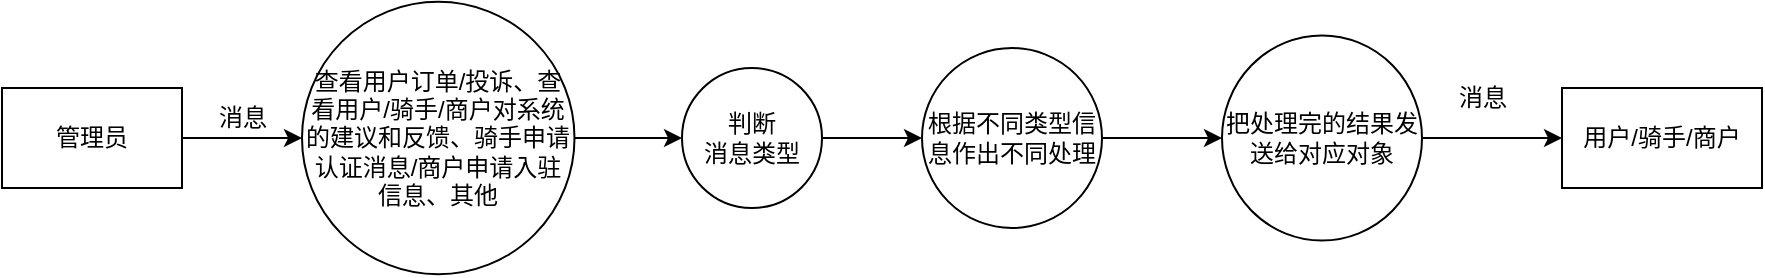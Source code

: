 <mxfile version="13.9.8" type="github" pages="13">
  <diagram id="jnfOdmZ__iaxUr_c12kk" name="管理员当前系统具体模型">
    <mxGraphModel dx="1022" dy="475" grid="1" gridSize="10" guides="1" tooltips="1" connect="1" arrows="1" fold="1" page="1" pageScale="1" pageWidth="827" pageHeight="1169" math="0" shadow="0">
      <root>
        <mxCell id="4CEED9ruwewhmVlUyY06-0" />
        <mxCell id="4CEED9ruwewhmVlUyY06-1" parent="4CEED9ruwewhmVlUyY06-0" />
        <mxCell id="0fKEakDGo6yrHnitvN7I-1" value="" style="edgeStyle=orthogonalEdgeStyle;rounded=0;orthogonalLoop=1;jettySize=auto;html=1;entryX=0;entryY=0.5;entryDx=0;entryDy=0;" parent="4CEED9ruwewhmVlUyY06-1" source="lQFAllVbm1Ow5148LgKJ-1" target="lQFAllVbm1Ow5148LgKJ-5" edge="1">
          <mxGeometry relative="1" as="geometry">
            <mxPoint x="320" y="200" as="targetPoint" />
          </mxGeometry>
        </mxCell>
        <mxCell id="lQFAllVbm1Ow5148LgKJ-1" value="查看用户订单/投诉、查看用户/骑手/商户对系统的建议和反馈、骑手申请认证消息/商户申请入驻信息、其他" style="ellipse;whiteSpace=wrap;html=1;aspect=fixed;" parent="4CEED9ruwewhmVlUyY06-1" vertex="1">
          <mxGeometry x="170" y="131.88" width="136.25" height="136.25" as="geometry" />
        </mxCell>
        <mxCell id="lQFAllVbm1Ow5148LgKJ-2" style="edgeStyle=orthogonalEdgeStyle;rounded=0;orthogonalLoop=1;jettySize=auto;html=1;exitX=1;exitY=0.5;exitDx=0;exitDy=0;" parent="4CEED9ruwewhmVlUyY06-1" source="lQFAllVbm1Ow5148LgKJ-3" target="lQFAllVbm1Ow5148LgKJ-1" edge="1">
          <mxGeometry relative="1" as="geometry" />
        </mxCell>
        <mxCell id="lQFAllVbm1Ow5148LgKJ-3" value="管理员" style="rounded=0;whiteSpace=wrap;html=1;" parent="4CEED9ruwewhmVlUyY06-1" vertex="1">
          <mxGeometry x="20" y="175" width="90" height="50" as="geometry" />
        </mxCell>
        <mxCell id="0fKEakDGo6yrHnitvN7I-3" value="" style="edgeStyle=orthogonalEdgeStyle;rounded=0;orthogonalLoop=1;jettySize=auto;html=1;" parent="4CEED9ruwewhmVlUyY06-1" source="lQFAllVbm1Ow5148LgKJ-5" target="lQFAllVbm1Ow5148LgKJ-7" edge="1">
          <mxGeometry relative="1" as="geometry" />
        </mxCell>
        <mxCell id="lQFAllVbm1Ow5148LgKJ-5" value="判断&lt;br&gt;消息类型" style="ellipse;whiteSpace=wrap;html=1;" parent="4CEED9ruwewhmVlUyY06-1" vertex="1">
          <mxGeometry x="360" y="165" width="70" height="70" as="geometry" />
        </mxCell>
        <mxCell id="BoB3TIvF8KktYio-on23-3" value="" style="edgeStyle=orthogonalEdgeStyle;rounded=0;orthogonalLoop=1;jettySize=auto;html=1;" parent="4CEED9ruwewhmVlUyY06-1" source="lQFAllVbm1Ow5148LgKJ-7" target="lQFAllVbm1Ow5148LgKJ-9" edge="1">
          <mxGeometry relative="1" as="geometry" />
        </mxCell>
        <mxCell id="lQFAllVbm1Ow5148LgKJ-7" value="根据不同类型信息作出不同处理" style="ellipse;whiteSpace=wrap;html=1;" parent="4CEED9ruwewhmVlUyY06-1" vertex="1">
          <mxGeometry x="480" y="155" width="90" height="90" as="geometry" />
        </mxCell>
        <mxCell id="BoB3TIvF8KktYio-on23-8" value="" style="edgeStyle=orthogonalEdgeStyle;rounded=0;orthogonalLoop=1;jettySize=auto;html=1;" parent="4CEED9ruwewhmVlUyY06-1" source="lQFAllVbm1Ow5148LgKJ-9" target="lQFAllVbm1Ow5148LgKJ-10" edge="1">
          <mxGeometry relative="1" as="geometry" />
        </mxCell>
        <mxCell id="lQFAllVbm1Ow5148LgKJ-9" value="把处理完的结果发送给对应对象" style="ellipse;whiteSpace=wrap;html=1;" parent="4CEED9ruwewhmVlUyY06-1" vertex="1">
          <mxGeometry x="630" y="148.75" width="100" height="102.5" as="geometry" />
        </mxCell>
        <mxCell id="lQFAllVbm1Ow5148LgKJ-10" value="用户/骑手/商户" style="whiteSpace=wrap;html=1;" parent="4CEED9ruwewhmVlUyY06-1" vertex="1">
          <mxGeometry x="800" y="175" width="100" height="50" as="geometry" />
        </mxCell>
        <mxCell id="BoB3TIvF8KktYio-on23-9" value="消息" style="text;html=1;align=center;verticalAlign=middle;resizable=0;points=[];autosize=1;" parent="4CEED9ruwewhmVlUyY06-1" vertex="1">
          <mxGeometry x="740" y="170" width="40" height="20" as="geometry" />
        </mxCell>
        <mxCell id="zNuLYsYl05hiTT0fy0DN-0" value="消息" style="text;html=1;align=center;verticalAlign=middle;resizable=0;points=[];autosize=1;" parent="4CEED9ruwewhmVlUyY06-1" vertex="1">
          <mxGeometry x="120" y="180" width="40" height="20" as="geometry" />
        </mxCell>
      </root>
    </mxGraphModel>
  </diagram>
  <diagram id="a2TugnccaQGOMZRuFflP" name="管理员当前系统逻辑模型">
    <mxGraphModel dx="1022" dy="475" grid="1" gridSize="10" guides="1" tooltips="1" connect="1" arrows="1" fold="1" page="1" pageScale="1" pageWidth="827" pageHeight="1169" math="0" shadow="0">
      <root>
        <mxCell id="74bvymVrJTyrRG2z0Kbe-0" />
        <mxCell id="74bvymVrJTyrRG2z0Kbe-1" parent="74bvymVrJTyrRG2z0Kbe-0" />
        <mxCell id="74bvymVrJTyrRG2z0Kbe-2" value="查看消息" style="ellipse;whiteSpace=wrap;html=1;aspect=fixed;" parent="74bvymVrJTyrRG2z0Kbe-1" vertex="1">
          <mxGeometry x="180" y="172.5" width="65" height="65" as="geometry" />
        </mxCell>
        <mxCell id="74bvymVrJTyrRG2z0Kbe-3" value="管理员" style="rounded=0;whiteSpace=wrap;html=1;" parent="74bvymVrJTyrRG2z0Kbe-1" vertex="1">
          <mxGeometry x="40" y="177.5" width="80" height="55" as="geometry" />
        </mxCell>
        <mxCell id="qwHbsJAne96khbw_fOdN-0" style="edgeStyle=orthogonalEdgeStyle;rounded=0;orthogonalLoop=1;jettySize=auto;html=1;exitX=1;exitY=0.5;exitDx=0;exitDy=0;entryX=0;entryY=0.5;entryDx=0;entryDy=0;" parent="74bvymVrJTyrRG2z0Kbe-1" source="74bvymVrJTyrRG2z0Kbe-5" target="74bvymVrJTyrRG2z0Kbe-16" edge="1">
          <mxGeometry relative="1" as="geometry" />
        </mxCell>
        <mxCell id="74bvymVrJTyrRG2z0Kbe-5" value="判断&lt;br&gt;消息类型" style="ellipse;whiteSpace=wrap;html=1;" parent="74bvymVrJTyrRG2z0Kbe-1" vertex="1">
          <mxGeometry x="330" y="172.5" width="70" height="65" as="geometry" />
        </mxCell>
        <mxCell id="74bvymVrJTyrRG2z0Kbe-17" style="edgeStyle=orthogonalEdgeStyle;rounded=0;orthogonalLoop=1;jettySize=auto;html=1;exitX=1;exitY=0.5;exitDx=0;exitDy=0;" parent="74bvymVrJTyrRG2z0Kbe-1" source="74bvymVrJTyrRG2z0Kbe-16" edge="1">
          <mxGeometry relative="1" as="geometry">
            <mxPoint x="660" y="205" as="targetPoint" />
          </mxGeometry>
        </mxCell>
        <mxCell id="74bvymVrJTyrRG2z0Kbe-16" value="根据不同类型消息作出不同处理" style="ellipse;whiteSpace=wrap;html=1;" parent="74bvymVrJTyrRG2z0Kbe-1" vertex="1">
          <mxGeometry x="490" y="160" width="90" height="90" as="geometry" />
        </mxCell>
        <mxCell id="QhKc4aRduS4UtD5za7xz-2" value="" style="edgeStyle=orthogonalEdgeStyle;rounded=0;orthogonalLoop=1;jettySize=auto;html=1;" parent="74bvymVrJTyrRG2z0Kbe-1" source="74bvymVrJTyrRG2z0Kbe-18" target="74bvymVrJTyrRG2z0Kbe-20" edge="1">
          <mxGeometry relative="1" as="geometry" />
        </mxCell>
        <mxCell id="74bvymVrJTyrRG2z0Kbe-18" value="把处理完的消息&lt;br&gt;发送给对应对象" style="ellipse;whiteSpace=wrap;html=1;" parent="74bvymVrJTyrRG2z0Kbe-1" vertex="1">
          <mxGeometry x="660" y="157.5" width="90" height="92.5" as="geometry" />
        </mxCell>
        <mxCell id="74bvymVrJTyrRG2z0Kbe-20" value="用户/骑手/商户" style="whiteSpace=wrap;html=1;" parent="74bvymVrJTyrRG2z0Kbe-1" vertex="1">
          <mxGeometry x="850" y="177.5" width="110" height="52.5" as="geometry" />
        </mxCell>
        <mxCell id="_JS6r4cPugpHOfFA9fGy-2" value="" style="endArrow=classic;html=1;exitX=1;exitY=0.5;exitDx=0;exitDy=0;entryX=0;entryY=0.5;entryDx=0;entryDy=0;" parent="74bvymVrJTyrRG2z0Kbe-1" source="74bvymVrJTyrRG2z0Kbe-3" target="74bvymVrJTyrRG2z0Kbe-2" edge="1">
          <mxGeometry width="50" height="50" relative="1" as="geometry">
            <mxPoint x="280" y="260" as="sourcePoint" />
            <mxPoint x="75" y="205" as="targetPoint" />
          </mxGeometry>
        </mxCell>
        <mxCell id="M1CLJLYJc2A6Kxk-o9BH-2" style="edgeStyle=orthogonalEdgeStyle;rounded=0;orthogonalLoop=1;jettySize=auto;html=1;exitX=1;exitY=0.5;exitDx=0;exitDy=0;entryX=0;entryY=0.5;entryDx=0;entryDy=0;" parent="74bvymVrJTyrRG2z0Kbe-1" source="74bvymVrJTyrRG2z0Kbe-2" target="74bvymVrJTyrRG2z0Kbe-5" edge="1">
          <mxGeometry relative="1" as="geometry">
            <mxPoint x="270" y="205" as="sourcePoint" />
            <mxPoint x="290" y="205" as="targetPoint" />
          </mxGeometry>
        </mxCell>
        <mxCell id="QhKc4aRduS4UtD5za7xz-3" value="消息或文件" style="text;html=1;align=center;verticalAlign=middle;resizable=0;points=[];autosize=1;" parent="74bvymVrJTyrRG2z0Kbe-1" vertex="1">
          <mxGeometry x="750" y="180" width="80" height="20" as="geometry" />
        </mxCell>
        <mxCell id="GBgoiLdC-yfBBiKa8dkm-0" value="消息" style="text;html=1;align=center;verticalAlign=middle;resizable=0;points=[];autosize=1;" parent="74bvymVrJTyrRG2z0Kbe-1" vertex="1">
          <mxGeometry x="130" y="180" width="40" height="20" as="geometry" />
        </mxCell>
      </root>
    </mxGraphModel>
  </diagram>
  <diagram id="nuJvYJiORPV9BKRI9Qd1" name="管理员目标系统模型">
    <mxGraphModel dx="1202" dy="559" grid="1" gridSize="10" guides="1" tooltips="1" connect="1" arrows="1" fold="1" page="1" pageScale="1" pageWidth="827" pageHeight="1169" math="0" shadow="0">
      <root>
        <mxCell id="CArwahHuDBw9zEISTk4q-0" />
        <mxCell id="CArwahHuDBw9zEISTk4q-1" parent="CArwahHuDBw9zEISTk4q-0" />
        <mxCell id="pAjk5HGfybmGnrdnJrNL-21" value="管理员" style="rounded=0;whiteSpace=wrap;html=1;" parent="CArwahHuDBw9zEISTk4q-1" vertex="1">
          <mxGeometry y="187.5" width="90" height="55" as="geometry" />
        </mxCell>
        <mxCell id="pAjk5HGfybmGnrdnJrNL-26" value="" style="edgeStyle=orthogonalEdgeStyle;rounded=0;orthogonalLoop=1;jettySize=auto;html=1;" parent="CArwahHuDBw9zEISTk4q-1" target="pAjk5HGfybmGnrdnJrNL-31" edge="1">
          <mxGeometry relative="1" as="geometry">
            <Array as="points">
              <mxPoint x="520" y="215" />
              <mxPoint x="520" y="340" />
              <mxPoint x="240" y="340" />
            </Array>
            <mxPoint x="720.0" y="215.1" as="sourcePoint" />
          </mxGeometry>
        </mxCell>
        <mxCell id="pAjk5HGfybmGnrdnJrNL-28" value="用户/骑手/商户" style="whiteSpace=wrap;html=1;" parent="CArwahHuDBw9zEISTk4q-1" vertex="1">
          <mxGeometry x="720" y="187.5" width="102" height="55" as="geometry" />
        </mxCell>
        <mxCell id="pAjk5HGfybmGnrdnJrNL-30" value="" style="edgeStyle=orthogonalEdgeStyle;rounded=0;orthogonalLoop=1;jettySize=auto;html=1;entryX=0;entryY=0.5;entryDx=0;entryDy=0;" parent="CArwahHuDBw9zEISTk4q-1" source="pAjk5HGfybmGnrdnJrNL-31" target="pAjk5HGfybmGnrdnJrNL-39" edge="1">
          <mxGeometry relative="1" as="geometry">
            <mxPoint x="360.0" y="215.1" as="targetPoint" />
          </mxGeometry>
        </mxCell>
        <mxCell id="pAjk5HGfybmGnrdnJrNL-31" value="根据条件展示信息" style="ellipse;whiteSpace=wrap;html=1;aspect=fixed;" parent="CArwahHuDBw9zEISTk4q-1" vertex="1">
          <mxGeometry x="200" y="175" width="80" height="80" as="geometry" />
        </mxCell>
        <mxCell id="pAjk5HGfybmGnrdnJrNL-32" value="" style="endArrow=classic;html=1;exitX=1;exitY=0.5;exitDx=0;exitDy=0;entryX=0;entryY=0.5;entryDx=0;entryDy=0;" parent="CArwahHuDBw9zEISTk4q-1" source="pAjk5HGfybmGnrdnJrNL-21" target="pAjk5HGfybmGnrdnJrNL-31" edge="1">
          <mxGeometry width="50" height="50" relative="1" as="geometry">
            <mxPoint x="400" y="270" as="sourcePoint" />
            <mxPoint x="450" y="220" as="targetPoint" />
          </mxGeometry>
        </mxCell>
        <mxCell id="pAjk5HGfybmGnrdnJrNL-33" value="输入条件" style="text;html=1;align=center;verticalAlign=middle;resizable=0;points=[];autosize=1;" parent="CArwahHuDBw9zEISTk4q-1" vertex="1">
          <mxGeometry x="110" y="187.5" width="60" height="20" as="geometry" />
        </mxCell>
        <mxCell id="pAjk5HGfybmGnrdnJrNL-35" value="退出" style="text;html=1;align=center;verticalAlign=middle;resizable=0;points=[];autosize=1;" parent="CArwahHuDBw9zEISTk4q-1" vertex="1">
          <mxGeometry x="390" y="90" width="40" height="20" as="geometry" />
        </mxCell>
        <mxCell id="pAjk5HGfybmGnrdnJrNL-37" value="处理失败" style="text;html=1;align=center;verticalAlign=middle;resizable=0;points=[];autosize=1;" parent="CArwahHuDBw9zEISTk4q-1" vertex="1">
          <mxGeometry x="354" y="360" width="60" height="20" as="geometry" />
        </mxCell>
        <mxCell id="pAjk5HGfybmGnrdnJrNL-38" value="" style="edgeStyle=orthogonalEdgeStyle;rounded=0;orthogonalLoop=1;jettySize=auto;html=1;" parent="CArwahHuDBw9zEISTk4q-1" source="pAjk5HGfybmGnrdnJrNL-39" edge="1">
          <mxGeometry relative="1" as="geometry">
            <mxPoint x="720.0" y="215.1" as="targetPoint" />
          </mxGeometry>
        </mxCell>
        <mxCell id="jGhUpKBdazp97FFJowMf-0" style="edgeStyle=orthogonalEdgeStyle;rounded=0;orthogonalLoop=1;jettySize=auto;html=1;exitX=0.5;exitY=0;exitDx=0;exitDy=0;entryX=0.5;entryY=0;entryDx=0;entryDy=0;" edge="1" parent="CArwahHuDBw9zEISTk4q-1" source="pAjk5HGfybmGnrdnJrNL-39" target="pAjk5HGfybmGnrdnJrNL-31">
          <mxGeometry relative="1" as="geometry">
            <Array as="points">
              <mxPoint x="524" y="130" />
              <mxPoint x="240" y="130" />
            </Array>
          </mxGeometry>
        </mxCell>
        <mxCell id="pAjk5HGfybmGnrdnJrNL-39" value="进入&lt;br&gt;某个消息窗口&lt;br&gt;判断消息类型&lt;br&gt;并处理消息" style="shape=ellipse;html=1;dashed=0;whitespace=wrap;aspect=fixed;perimeter=ellipsePerimeter;" parent="CArwahHuDBw9zEISTk4q-1" vertex="1">
          <mxGeometry x="481" y="172.5" width="85" height="85" as="geometry" />
        </mxCell>
        <mxCell id="pAjk5HGfybmGnrdnJrNL-41" value="消息" style="text;html=1;align=center;verticalAlign=middle;resizable=0;points=[];autosize=1;" parent="CArwahHuDBw9zEISTk4q-1" vertex="1">
          <mxGeometry x="360" y="187.5" width="40" height="20" as="geometry" />
        </mxCell>
        <mxCell id="vXQTpRTuRVOHYVD8EuDk-0" value="消息或文件" style="text;html=1;align=center;verticalAlign=middle;resizable=0;points=[];autosize=1;" vertex="1" parent="CArwahHuDBw9zEISTk4q-1">
          <mxGeometry x="600" y="187.5" width="80" height="20" as="geometry" />
        </mxCell>
      </root>
    </mxGraphModel>
  </diagram>
  <diagram id="Ph3wz4keeilu1R2oMG9g" name="1. 管理员子系统">
    <mxGraphModel dx="1022" dy="475" grid="1" gridSize="10" guides="1" tooltips="1" connect="1" arrows="1" fold="1" page="1" pageScale="1" pageWidth="827" pageHeight="1169" math="0" shadow="0">
      <root>
        <mxCell id="VS-bNOg2aFwohQl8_o_v-0" />
        <mxCell id="VS-bNOg2aFwohQl8_o_v-1" parent="VS-bNOg2aFwohQl8_o_v-0" />
        <mxCell id="iCNBqmqV54Yar_jjbaFA-0" value="管理员" style="rounded=0;whiteSpace=wrap;html=1;" vertex="1" parent="VS-bNOg2aFwohQl8_o_v-1">
          <mxGeometry y="187.5" width="90" height="55" as="geometry" />
        </mxCell>
        <mxCell id="iCNBqmqV54Yar_jjbaFA-1" value="" style="edgeStyle=orthogonalEdgeStyle;rounded=0;orthogonalLoop=1;jettySize=auto;html=1;" edge="1" parent="VS-bNOg2aFwohQl8_o_v-1" target="iCNBqmqV54Yar_jjbaFA-4">
          <mxGeometry relative="1" as="geometry">
            <Array as="points">
              <mxPoint x="520" y="215" />
              <mxPoint x="520" y="340" />
              <mxPoint x="240" y="340" />
            </Array>
            <mxPoint x="720.0" y="215.1" as="sourcePoint" />
          </mxGeometry>
        </mxCell>
        <mxCell id="iCNBqmqV54Yar_jjbaFA-2" value="用户/骑手/商户" style="whiteSpace=wrap;html=1;" vertex="1" parent="VS-bNOg2aFwohQl8_o_v-1">
          <mxGeometry x="720" y="187.5" width="102" height="55" as="geometry" />
        </mxCell>
        <mxCell id="iCNBqmqV54Yar_jjbaFA-3" value="" style="edgeStyle=orthogonalEdgeStyle;rounded=0;orthogonalLoop=1;jettySize=auto;html=1;entryX=0;entryY=0.5;entryDx=0;entryDy=0;" edge="1" parent="VS-bNOg2aFwohQl8_o_v-1" source="iCNBqmqV54Yar_jjbaFA-4" target="iCNBqmqV54Yar_jjbaFA-11">
          <mxGeometry relative="1" as="geometry">
            <mxPoint x="360.0" y="215.1" as="targetPoint" />
          </mxGeometry>
        </mxCell>
        <mxCell id="iCNBqmqV54Yar_jjbaFA-4" value="1.1根据条件展示信息" style="ellipse;whiteSpace=wrap;html=1;aspect=fixed;" vertex="1" parent="VS-bNOg2aFwohQl8_o_v-1">
          <mxGeometry x="200" y="175" width="80" height="80" as="geometry" />
        </mxCell>
        <mxCell id="iCNBqmqV54Yar_jjbaFA-5" value="" style="endArrow=classic;html=1;exitX=1;exitY=0.5;exitDx=0;exitDy=0;entryX=0;entryY=0.5;entryDx=0;entryDy=0;" edge="1" parent="VS-bNOg2aFwohQl8_o_v-1" source="iCNBqmqV54Yar_jjbaFA-0" target="iCNBqmqV54Yar_jjbaFA-4">
          <mxGeometry width="50" height="50" relative="1" as="geometry">
            <mxPoint x="400" y="270" as="sourcePoint" />
            <mxPoint x="450" y="220" as="targetPoint" />
          </mxGeometry>
        </mxCell>
        <mxCell id="iCNBqmqV54Yar_jjbaFA-6" value="输入条件" style="text;html=1;align=center;verticalAlign=middle;resizable=0;points=[];autosize=1;" vertex="1" parent="VS-bNOg2aFwohQl8_o_v-1">
          <mxGeometry x="110" y="187.5" width="60" height="20" as="geometry" />
        </mxCell>
        <mxCell id="iCNBqmqV54Yar_jjbaFA-7" value="退出" style="text;html=1;align=center;verticalAlign=middle;resizable=0;points=[];autosize=1;" vertex="1" parent="VS-bNOg2aFwohQl8_o_v-1">
          <mxGeometry x="390" y="90" width="40" height="20" as="geometry" />
        </mxCell>
        <mxCell id="iCNBqmqV54Yar_jjbaFA-8" value="处理失败" style="text;html=1;align=center;verticalAlign=middle;resizable=0;points=[];autosize=1;" vertex="1" parent="VS-bNOg2aFwohQl8_o_v-1">
          <mxGeometry x="354" y="360" width="60" height="20" as="geometry" />
        </mxCell>
        <mxCell id="iCNBqmqV54Yar_jjbaFA-9" value="" style="edgeStyle=orthogonalEdgeStyle;rounded=0;orthogonalLoop=1;jettySize=auto;html=1;" edge="1" parent="VS-bNOg2aFwohQl8_o_v-1" source="iCNBqmqV54Yar_jjbaFA-11">
          <mxGeometry relative="1" as="geometry">
            <mxPoint x="720.0" y="215.1" as="targetPoint" />
          </mxGeometry>
        </mxCell>
        <mxCell id="iCNBqmqV54Yar_jjbaFA-10" style="edgeStyle=orthogonalEdgeStyle;rounded=0;orthogonalLoop=1;jettySize=auto;html=1;exitX=0.5;exitY=0;exitDx=0;exitDy=0;entryX=0.5;entryY=0;entryDx=0;entryDy=0;" edge="1" parent="VS-bNOg2aFwohQl8_o_v-1" source="iCNBqmqV54Yar_jjbaFA-11" target="iCNBqmqV54Yar_jjbaFA-4">
          <mxGeometry relative="1" as="geometry">
            <Array as="points">
              <mxPoint x="524" y="130" />
              <mxPoint x="240" y="130" />
            </Array>
          </mxGeometry>
        </mxCell>
        <mxCell id="iCNBqmqV54Yar_jjbaFA-11" value="1.2 进入&lt;br&gt;某个消息窗口&lt;br&gt;判断消息类型&lt;br&gt;并处理消息" style="shape=ellipse;html=1;dashed=0;whitespace=wrap;aspect=fixed;perimeter=ellipsePerimeter;" vertex="1" parent="VS-bNOg2aFwohQl8_o_v-1">
          <mxGeometry x="481" y="172.5" width="85" height="85" as="geometry" />
        </mxCell>
        <mxCell id="iCNBqmqV54Yar_jjbaFA-12" value="消息" style="text;html=1;align=center;verticalAlign=middle;resizable=0;points=[];autosize=1;" vertex="1" parent="VS-bNOg2aFwohQl8_o_v-1">
          <mxGeometry x="360" y="187.5" width="40" height="20" as="geometry" />
        </mxCell>
        <mxCell id="iCNBqmqV54Yar_jjbaFA-13" value="消息或文件" style="text;html=1;align=center;verticalAlign=middle;resizable=0;points=[];autosize=1;" vertex="1" parent="VS-bNOg2aFwohQl8_o_v-1">
          <mxGeometry x="600" y="187.5" width="80" height="20" as="geometry" />
        </mxCell>
      </root>
    </mxGraphModel>
  </diagram>
  <diagram id="gQJmwHdFp-T-1vCtOEkE" name="1.1 根据条件展示信息">
    <mxGraphModel dx="1022" dy="475" grid="1" gridSize="10" guides="1" tooltips="1" connect="1" arrows="1" fold="1" page="1" pageScale="1" pageWidth="827" pageHeight="1169" math="0" shadow="0">
      <root>
        <mxCell id="UsqCIHVko9U-EL0fvdG3-0" />
        <mxCell id="UsqCIHVko9U-EL0fvdG3-1" parent="UsqCIHVko9U-EL0fvdG3-0" />
        <mxCell id="UsqCIHVko9U-EL0fvdG3-2" value="输入条件" style="text;html=1;align=center;verticalAlign=middle;resizable=0;points=[];autosize=1;" parent="UsqCIHVko9U-EL0fvdG3-1" vertex="1">
          <mxGeometry x="40" y="537" width="60" height="20" as="geometry" />
        </mxCell>
        <mxCell id="UsqCIHVko9U-EL0fvdG3-5" value="" style="edgeStyle=orthogonalEdgeStyle;rounded=0;orthogonalLoop=1;jettySize=auto;html=1;exitX=1.089;exitY=0.5;exitDx=0;exitDy=0;exitPerimeter=0;" parent="UsqCIHVko9U-EL0fvdG3-1" source="UsqCIHVko9U-EL0fvdG3-2" target="UsqCIHVko9U-EL0fvdG3-3" edge="1">
          <mxGeometry relative="1" as="geometry">
            <mxPoint x="190" y="547" as="sourcePoint" />
          </mxGeometry>
        </mxCell>
        <mxCell id="jMSN1GvTsf4p1N8MLZxJ-2" style="edgeStyle=orthogonalEdgeStyle;rounded=0;orthogonalLoop=1;jettySize=auto;html=1;" parent="UsqCIHVko9U-EL0fvdG3-1" source="UsqCIHVko9U-EL0fvdG3-3" target="jMSN1GvTsf4p1N8MLZxJ-0" edge="1">
          <mxGeometry relative="1" as="geometry">
            <Array as="points">
              <mxPoint x="309" y="652" />
            </Array>
          </mxGeometry>
        </mxCell>
        <mxCell id="jMSN1GvTsf4p1N8MLZxJ-4" style="edgeStyle=orthogonalEdgeStyle;rounded=0;orthogonalLoop=1;jettySize=auto;html=1;entryX=0;entryY=0.5;entryDx=0;entryDy=0;" parent="UsqCIHVko9U-EL0fvdG3-1" source="UsqCIHVko9U-EL0fvdG3-3" target="jMSN1GvTsf4p1N8MLZxJ-1" edge="1">
          <mxGeometry relative="1" as="geometry">
            <Array as="points">
              <mxPoint x="309" y="447" />
            </Array>
          </mxGeometry>
        </mxCell>
        <mxCell id="UsqCIHVko9U-EL0fvdG3-3" value="判断是否登录" style="shape=ellipse;html=1;dashed=0;whitespace=wrap;aspect=fixed;perimeter=ellipsePerimeter;" parent="UsqCIHVko9U-EL0fvdG3-1" vertex="1">
          <mxGeometry x="270" y="508.25" width="77.5" height="77.5" as="geometry" />
        </mxCell>
        <mxCell id="UsqCIHVko9U-EL0fvdG3-7" value="1. 管理用户/商户/骑手/订单信息" style="text;html=1;align=center;verticalAlign=middle;resizable=0;points=[];autosize=1;" parent="UsqCIHVko9U-EL0fvdG3-1" vertex="1">
          <mxGeometry x="95" y="497" width="180" height="20" as="geometry" />
        </mxCell>
        <mxCell id="UsqCIHVko9U-EL0fvdG3-10" value="3. 发布通知" style="text;html=1;align=center;verticalAlign=middle;resizable=0;points=[];autosize=1;" parent="UsqCIHVko9U-EL0fvdG3-1" vertex="1">
          <mxGeometry x="135" y="557" width="80" height="20" as="geometry" />
        </mxCell>
        <mxCell id="UsqCIHVko9U-EL0fvdG3-11" value="4. 修改个人相关信息" style="text;html=1;align=center;verticalAlign=middle;resizable=0;points=[];autosize=1;" parent="UsqCIHVko9U-EL0fvdG3-1" vertex="1">
          <mxGeometry x="120" y="577" width="120" height="20" as="geometry" />
        </mxCell>
        <mxCell id="UsqCIHVko9U-EL0fvdG3-12" value="5. 编辑或更新平台使用帮助" style="text;html=1;align=center;verticalAlign=middle;resizable=0;points=[];autosize=1;" parent="UsqCIHVko9U-EL0fvdG3-1" vertex="1">
          <mxGeometry x="100" y="597" width="160" height="20" as="geometry" />
        </mxCell>
        <mxCell id="cNJhDVqd9dHEIsBwJslm-1" value="2. 查看消息中心" style="text;html=1;align=center;verticalAlign=middle;resizable=0;points=[];autosize=1;" parent="UsqCIHVko9U-EL0fvdG3-1" vertex="1">
          <mxGeometry x="130" y="517" width="100" height="20" as="geometry" />
        </mxCell>
        <mxCell id="m8XAbUcAJO2pKjG5QL2L-1" style="edgeStyle=orthogonalEdgeStyle;rounded=0;orthogonalLoop=1;jettySize=auto;html=1;exitX=0.5;exitY=0;exitDx=0;exitDy=0;" parent="UsqCIHVko9U-EL0fvdG3-1" source="jMSN1GvTsf4p1N8MLZxJ-0" target="jMSN1GvTsf4p1N8MLZxJ-1" edge="1">
          <mxGeometry relative="1" as="geometry" />
        </mxCell>
        <mxCell id="jMSN1GvTsf4p1N8MLZxJ-0" value="2.处理登录中心" style="shape=ellipse;html=1;dashed=0;whitespace=wrap;aspect=fixed;perimeter=ellipsePerimeter;" parent="UsqCIHVko9U-EL0fvdG3-1" vertex="1">
          <mxGeometry x="465" y="607" width="90" height="90" as="geometry" />
        </mxCell>
        <mxCell id="jMSN1GvTsf4p1N8MLZxJ-13" style="edgeStyle=orthogonalEdgeStyle;rounded=0;orthogonalLoop=1;jettySize=auto;html=1;exitX=1;exitY=0.5;exitDx=0;exitDy=0;entryX=0.5;entryY=0;entryDx=0;entryDy=0;" parent="UsqCIHVko9U-EL0fvdG3-1" source="jMSN1GvTsf4p1N8MLZxJ-1" target="jMSN1GvTsf4p1N8MLZxJ-9" edge="1">
          <mxGeometry relative="1" as="geometry" />
        </mxCell>
        <mxCell id="NMbfxE2KlddLNfxkjKHw-2" value="" style="edgeStyle=orthogonalEdgeStyle;rounded=0;orthogonalLoop=1;jettySize=auto;html=1;" parent="UsqCIHVko9U-EL0fvdG3-1" source="jMSN1GvTsf4p1N8MLZxJ-1" target="jMSN1GvTsf4p1N8MLZxJ-15" edge="1">
          <mxGeometry relative="1" as="geometry" />
        </mxCell>
        <mxCell id="jMSN1GvTsf4p1N8MLZxJ-1" value="功能跳转中心" style="shape=ellipse;html=1;dashed=0;whitespace=wrap;aspect=fixed;perimeter=ellipsePerimeter;" parent="UsqCIHVko9U-EL0fvdG3-1" vertex="1">
          <mxGeometry x="470" y="407" width="80" height="80" as="geometry" />
        </mxCell>
        <mxCell id="jMSN1GvTsf4p1N8MLZxJ-5" value="已登录" style="text;html=1;align=center;verticalAlign=middle;resizable=0;points=[];autosize=1;" parent="UsqCIHVko9U-EL0fvdG3-1" vertex="1">
          <mxGeometry x="310" y="467" width="50" height="20" as="geometry" />
        </mxCell>
        <mxCell id="jMSN1GvTsf4p1N8MLZxJ-6" value="未登录" style="text;html=1;align=center;verticalAlign=middle;resizable=0;points=[];autosize=1;" parent="UsqCIHVko9U-EL0fvdG3-1" vertex="1">
          <mxGeometry x="310" y="627" width="50" height="20" as="geometry" />
        </mxCell>
        <mxCell id="jMSN1GvTsf4p1N8MLZxJ-11" style="edgeStyle=orthogonalEdgeStyle;rounded=0;orthogonalLoop=1;jettySize=auto;html=1;exitX=0;exitY=0.5;exitDx=0;exitDy=0;entryX=1;entryY=0.5;entryDx=0;entryDy=0;" parent="UsqCIHVko9U-EL0fvdG3-1" source="jMSN1GvTsf4p1N8MLZxJ-9" target="jMSN1GvTsf4p1N8MLZxJ-0" edge="1">
          <mxGeometry relative="1" as="geometry" />
        </mxCell>
        <mxCell id="jMSN1GvTsf4p1N8MLZxJ-9" value="4.个人中心" style="shape=ellipse;html=1;dashed=0;whitespace=wrap;aspect=fixed;perimeter=ellipsePerimeter;" parent="UsqCIHVko9U-EL0fvdG3-1" vertex="1">
          <mxGeometry x="670" y="612" width="80" height="80" as="geometry" />
        </mxCell>
        <mxCell id="jMSN1GvTsf4p1N8MLZxJ-14" value="6.修改登录状态" style="text;html=1;align=center;verticalAlign=middle;resizable=0;points=[];autosize=1;" parent="UsqCIHVko9U-EL0fvdG3-1" vertex="1">
          <mxGeometry x="120" y="620" width="100" height="20" as="geometry" />
        </mxCell>
        <mxCell id="NMbfxE2KlddLNfxkjKHw-0" value="" style="edgeStyle=orthogonalEdgeStyle;rounded=0;orthogonalLoop=1;jettySize=auto;html=1;" parent="UsqCIHVko9U-EL0fvdG3-1" source="jMSN1GvTsf4p1N8MLZxJ-15" target="jMSN1GvTsf4p1N8MLZxJ-21" edge="1">
          <mxGeometry relative="1" as="geometry" />
        </mxCell>
        <mxCell id="jMSN1GvTsf4p1N8MLZxJ-15" value="消息处理中心" style="shape=ellipse;html=1;dashed=0;whitespace=wrap;aspect=fixed;perimeter=ellipsePerimeter;" parent="UsqCIHVko9U-EL0fvdG3-1" vertex="1">
          <mxGeometry x="475" y="270" width="70" height="70" as="geometry" />
        </mxCell>
        <mxCell id="jMSN1GvTsf4p1N8MLZxJ-18" value="1. 管理中心" style="shape=ellipse;html=1;dashed=0;whitespace=wrap;aspect=fixed;perimeter=ellipsePerimeter;" parent="UsqCIHVko9U-EL0fvdG3-1" vertex="1">
          <mxGeometry x="350" y="272.5" width="62.5" height="62.5" as="geometry" />
        </mxCell>
        <mxCell id="jMSN1GvTsf4p1N8MLZxJ-19" value="3. 通知发布&lt;br&gt;中心" style="shape=ellipse;html=1;dashed=0;whitespace=wrap;aspect=fixed;perimeter=ellipsePerimeter;" parent="UsqCIHVko9U-EL0fvdG3-1" vertex="1">
          <mxGeometry x="590" y="270" width="70" height="70" as="geometry" />
        </mxCell>
        <mxCell id="jMSN1GvTsf4p1N8MLZxJ-21" value="1.2 进入&lt;br&gt;某个消息窗口&lt;br&gt;判断消息类型&lt;br&gt;并处理消息" style="shape=ellipse;html=1;dashed=0;whitespace=wrap;aspect=fixed;perimeter=ellipsePerimeter;" parent="UsqCIHVko9U-EL0fvdG3-1" vertex="1">
          <mxGeometry x="465" y="130" width="90" height="90" as="geometry" />
        </mxCell>
        <mxCell id="NMbfxE2KlddLNfxkjKHw-3" value="2" style="text;html=1;align=center;verticalAlign=middle;resizable=0;points=[];autosize=1;" parent="UsqCIHVko9U-EL0fvdG3-1" vertex="1">
          <mxGeometry x="480" y="360" width="20" height="20" as="geometry" />
        </mxCell>
        <mxCell id="NMbfxE2KlddLNfxkjKHw-5" value="4、6" style="text;html=1;align=center;verticalAlign=middle;resizable=0;points=[];autosize=1;" parent="UsqCIHVko9U-EL0fvdG3-1" vertex="1">
          <mxGeometry x="580" y="460" width="40" height="20" as="geometry" />
        </mxCell>
        <mxCell id="NMbfxE2KlddLNfxkjKHw-6" value="5. 编辑与更新&lt;br&gt;平台使用帮助&lt;br&gt;" style="shape=ellipse;html=1;dashed=0;whitespace=wrap;aspect=fixed;perimeter=ellipsePerimeter;" parent="UsqCIHVko9U-EL0fvdG3-1" vertex="1">
          <mxGeometry x="663.5" y="335" width="93" height="93" as="geometry" />
        </mxCell>
        <mxCell id="NMbfxE2KlddLNfxkjKHw-7" value="" style="endArrow=classic;html=1;exitX=0;exitY=0;exitDx=0;exitDy=0;" parent="UsqCIHVko9U-EL0fvdG3-1" source="jMSN1GvTsf4p1N8MLZxJ-1" target="jMSN1GvTsf4p1N8MLZxJ-18" edge="1">
          <mxGeometry width="50" height="50" relative="1" as="geometry">
            <mxPoint x="350" y="520" as="sourcePoint" />
            <mxPoint x="400" y="470" as="targetPoint" />
          </mxGeometry>
        </mxCell>
        <mxCell id="NMbfxE2KlddLNfxkjKHw-8" value="" style="endArrow=classic;html=1;exitX=1;exitY=0;exitDx=0;exitDy=0;entryX=0;entryY=1;entryDx=0;entryDy=0;" parent="UsqCIHVko9U-EL0fvdG3-1" source="jMSN1GvTsf4p1N8MLZxJ-1" target="jMSN1GvTsf4p1N8MLZxJ-19" edge="1">
          <mxGeometry width="50" height="50" relative="1" as="geometry">
            <mxPoint x="350" y="520" as="sourcePoint" />
            <mxPoint x="400" y="470" as="targetPoint" />
          </mxGeometry>
        </mxCell>
        <mxCell id="NMbfxE2KlddLNfxkjKHw-9" value="" style="endArrow=classic;html=1;exitX=0.967;exitY=0.346;exitDx=0;exitDy=0;exitPerimeter=0;" parent="UsqCIHVko9U-EL0fvdG3-1" source="jMSN1GvTsf4p1N8MLZxJ-1" target="NMbfxE2KlddLNfxkjKHw-6" edge="1">
          <mxGeometry width="50" height="50" relative="1" as="geometry">
            <mxPoint x="350" y="520" as="sourcePoint" />
            <mxPoint x="400" y="470" as="targetPoint" />
          </mxGeometry>
        </mxCell>
        <mxCell id="NMbfxE2KlddLNfxkjKHw-10" value="1" style="text;html=1;align=center;verticalAlign=middle;resizable=0;points=[];autosize=1;" parent="UsqCIHVko9U-EL0fvdG3-1" vertex="1">
          <mxGeometry x="420" y="380" width="20" height="20" as="geometry" />
        </mxCell>
        <mxCell id="NMbfxE2KlddLNfxkjKHw-11" value="3" style="text;html=1;align=center;verticalAlign=middle;resizable=0;points=[];autosize=1;" parent="UsqCIHVko9U-EL0fvdG3-1" vertex="1">
          <mxGeometry x="540" y="360" width="20" height="20" as="geometry" />
        </mxCell>
        <mxCell id="NMbfxE2KlddLNfxkjKHw-12" value="5" style="text;html=1;align=center;verticalAlign=middle;resizable=0;points=[];autosize=1;" parent="UsqCIHVko9U-EL0fvdG3-1" vertex="1">
          <mxGeometry x="600" y="380" width="20" height="20" as="geometry" />
        </mxCell>
        <mxCell id="m8XAbUcAJO2pKjG5QL2L-2" value="登录成功" style="text;html=1;align=center;verticalAlign=middle;resizable=0;points=[];autosize=1;" parent="UsqCIHVko9U-EL0fvdG3-1" vertex="1">
          <mxGeometry x="450" y="537" width="60" height="20" as="geometry" />
        </mxCell>
      </root>
    </mxGraphModel>
  </diagram>
  <diagram id="WJYRV88Y6-doN_wNIlDe" name="1.1.1 管理中心">
    <mxGraphModel dx="1022" dy="475" grid="1" gridSize="10" guides="1" tooltips="1" connect="1" arrows="1" fold="1" page="1" pageScale="1" pageWidth="827" pageHeight="1169" math="0" shadow="0">
      <root>
        <mxCell id="KndNFjwTxV0HdH_c6A_6-0" />
        <mxCell id="KndNFjwTxV0HdH_c6A_6-1" parent="KndNFjwTxV0HdH_c6A_6-0" />
        <mxCell id="7rlVQpODzw9YyWufDIxw-0" value="管理中心策略" style="text;html=1;align=center;verticalAlign=middle;resizable=0;points=[];autosize=1;" parent="KndNFjwTxV0HdH_c6A_6-1" vertex="1">
          <mxGeometry x="45" y="260" width="90" height="20" as="geometry" />
        </mxCell>
        <mxCell id="GPKQ9qJtEquT6YWd-Rkk-0" value="用户管理" style="text;html=1;align=center;verticalAlign=middle;resizable=0;points=[];autosize=1;" parent="KndNFjwTxV0HdH_c6A_6-1" vertex="1">
          <mxGeometry x="170" y="80" width="60" height="20" as="geometry" />
        </mxCell>
        <mxCell id="GPKQ9qJtEquT6YWd-Rkk-1" value="商户管理&lt;br&gt;" style="text;html=1;align=center;verticalAlign=middle;resizable=0;points=[];autosize=1;" parent="KndNFjwTxV0HdH_c6A_6-1" vertex="1">
          <mxGeometry x="170" y="200" width="60" height="20" as="geometry" />
        </mxCell>
        <mxCell id="GPKQ9qJtEquT6YWd-Rkk-4" value="骑手管理" style="text;html=1;align=center;verticalAlign=middle;resizable=0;points=[];autosize=1;" parent="KndNFjwTxV0HdH_c6A_6-1" vertex="1">
          <mxGeometry x="170" y="320" width="60" height="20" as="geometry" />
        </mxCell>
        <mxCell id="GPKQ9qJtEquT6YWd-Rkk-5" value="订单管理" style="text;html=1;align=center;verticalAlign=middle;resizable=0;points=[];autosize=1;" parent="KndNFjwTxV0HdH_c6A_6-1" vertex="1">
          <mxGeometry x="175" y="440" width="60" height="20" as="geometry" />
        </mxCell>
        <mxCell id="GPKQ9qJtEquT6YWd-Rkk-6" value="查看所有用户" style="text;html=1;align=center;verticalAlign=middle;resizable=0;points=[];autosize=1;" parent="KndNFjwTxV0HdH_c6A_6-1" vertex="1">
          <mxGeometry x="255" y="50" width="90" height="20" as="geometry" />
        </mxCell>
        <mxCell id="GPKQ9qJtEquT6YWd-Rkk-7" value="冻结用户账户" style="text;html=1;align=center;verticalAlign=middle;resizable=0;points=[];autosize=1;" parent="KndNFjwTxV0HdH_c6A_6-1" vertex="1">
          <mxGeometry x="255" y="80" width="90" height="20" as="geometry" />
        </mxCell>
        <mxCell id="GPKQ9qJtEquT6YWd-Rkk-8" value="删除用户账户" style="text;html=1;align=center;verticalAlign=middle;resizable=0;points=[];autosize=1;" parent="KndNFjwTxV0HdH_c6A_6-1" vertex="1">
          <mxGeometry x="255" y="110" width="90" height="20" as="geometry" />
        </mxCell>
        <mxCell id="GPKQ9qJtEquT6YWd-Rkk-9" value="查看所有商户" style="text;html=1;align=center;verticalAlign=middle;resizable=0;points=[];autosize=1;" parent="KndNFjwTxV0HdH_c6A_6-1" vertex="1">
          <mxGeometry x="260" y="170" width="90" height="20" as="geometry" />
        </mxCell>
        <mxCell id="GPKQ9qJtEquT6YWd-Rkk-10" value="冻结商户账户" style="text;html=1;align=center;verticalAlign=middle;resizable=0;points=[];autosize=1;" parent="KndNFjwTxV0HdH_c6A_6-1" vertex="1">
          <mxGeometry x="260" y="200" width="90" height="20" as="geometry" />
        </mxCell>
        <mxCell id="GPKQ9qJtEquT6YWd-Rkk-11" value="删除商户账户" style="text;html=1;align=center;verticalAlign=middle;resizable=0;points=[];autosize=1;" parent="KndNFjwTxV0HdH_c6A_6-1" vertex="1">
          <mxGeometry x="260" y="230" width="90" height="20" as="geometry" />
        </mxCell>
        <mxCell id="GPKQ9qJtEquT6YWd-Rkk-12" value="查看所有骑手" style="text;html=1;align=center;verticalAlign=middle;resizable=0;points=[];autosize=1;" parent="KndNFjwTxV0HdH_c6A_6-1" vertex="1">
          <mxGeometry x="260" y="290" width="90" height="20" as="geometry" />
        </mxCell>
        <mxCell id="GPKQ9qJtEquT6YWd-Rkk-13" value="冻结骑手账户" style="text;html=1;align=center;verticalAlign=middle;resizable=0;points=[];autosize=1;" parent="KndNFjwTxV0HdH_c6A_6-1" vertex="1">
          <mxGeometry x="260" y="320" width="90" height="20" as="geometry" />
        </mxCell>
        <mxCell id="GPKQ9qJtEquT6YWd-Rkk-14" value="删除骑手权限" style="text;html=1;align=center;verticalAlign=middle;resizable=0;points=[];autosize=1;" parent="KndNFjwTxV0HdH_c6A_6-1" vertex="1">
          <mxGeometry x="260" y="350" width="90" height="20" as="geometry" />
        </mxCell>
        <mxCell id="GPKQ9qJtEquT6YWd-Rkk-15" value="查看所有订单" style="text;html=1;align=center;verticalAlign=middle;resizable=0;points=[];autosize=1;" parent="KndNFjwTxV0HdH_c6A_6-1" vertex="1">
          <mxGeometry x="255" y="430" width="90" height="20" as="geometry" />
        </mxCell>
        <mxCell id="GPKQ9qJtEquT6YWd-Rkk-16" value="删除订单" style="text;html=1;align=center;verticalAlign=middle;resizable=0;points=[];autosize=1;" parent="KndNFjwTxV0HdH_c6A_6-1" vertex="1">
          <mxGeometry x="270" y="460" width="60" height="20" as="geometry" />
        </mxCell>
        <mxCell id="GPKQ9qJtEquT6YWd-Rkk-18" value="选择管理类型" style="text;html=1;align=center;verticalAlign=middle;resizable=0;points=[];autosize=1;" parent="KndNFjwTxV0HdH_c6A_6-1" vertex="1">
          <mxGeometry x="155" y="20" width="90" height="20" as="geometry" />
        </mxCell>
        <mxCell id="GPKQ9qJtEquT6YWd-Rkk-19" value="选择具体管理项" style="text;html=1;align=center;verticalAlign=middle;resizable=0;points=[];autosize=1;" parent="KndNFjwTxV0HdH_c6A_6-1" vertex="1">
          <mxGeometry x="255" y="20" width="100" height="20" as="geometry" />
        </mxCell>
        <mxCell id="GPKQ9qJtEquT6YWd-Rkk-21" value="" style="endArrow=none;html=1;exitX=1.041;exitY=0.267;exitDx=0;exitDy=0;exitPerimeter=0;entryX=0.456;entryY=1.3;entryDx=0;entryDy=0;entryPerimeter=0;" parent="KndNFjwTxV0HdH_c6A_6-1" source="7rlVQpODzw9YyWufDIxw-0" target="GPKQ9qJtEquT6YWd-Rkk-0" edge="1">
          <mxGeometry width="50" height="50" relative="1" as="geometry">
            <mxPoint x="380" y="240" as="sourcePoint" />
            <mxPoint x="430" y="190" as="targetPoint" />
          </mxGeometry>
        </mxCell>
        <mxCell id="GPKQ9qJtEquT6YWd-Rkk-22" value="" style="endArrow=none;html=1;exitX=1.041;exitY=0.5;exitDx=0;exitDy=0;exitPerimeter=0;entryX=0.467;entryY=1.133;entryDx=0;entryDy=0;entryPerimeter=0;" parent="KndNFjwTxV0HdH_c6A_6-1" source="7rlVQpODzw9YyWufDIxw-0" target="GPKQ9qJtEquT6YWd-Rkk-1" edge="1">
          <mxGeometry width="50" height="50" relative="1" as="geometry">
            <mxPoint x="380" y="240" as="sourcePoint" />
            <mxPoint x="430" y="190" as="targetPoint" />
          </mxGeometry>
        </mxCell>
        <mxCell id="GPKQ9qJtEquT6YWd-Rkk-23" value="" style="endArrow=none;html=1;exitX=1.056;exitY=0.567;exitDx=0;exitDy=0;exitPerimeter=0;entryX=0.322;entryY=-0.233;entryDx=0;entryDy=0;entryPerimeter=0;" parent="KndNFjwTxV0HdH_c6A_6-1" source="7rlVQpODzw9YyWufDIxw-0" target="GPKQ9qJtEquT6YWd-Rkk-4" edge="1">
          <mxGeometry width="50" height="50" relative="1" as="geometry">
            <mxPoint x="380" y="240" as="sourcePoint" />
            <mxPoint x="430" y="190" as="targetPoint" />
          </mxGeometry>
        </mxCell>
        <mxCell id="GPKQ9qJtEquT6YWd-Rkk-24" value="" style="endArrow=none;html=1;exitX=1.019;exitY=0.633;exitDx=0;exitDy=0;exitPerimeter=0;" parent="KndNFjwTxV0HdH_c6A_6-1" source="7rlVQpODzw9YyWufDIxw-0" target="GPKQ9qJtEquT6YWd-Rkk-5" edge="1">
          <mxGeometry width="50" height="50" relative="1" as="geometry">
            <mxPoint x="380" y="370" as="sourcePoint" />
            <mxPoint x="430" y="320" as="targetPoint" />
          </mxGeometry>
        </mxCell>
        <mxCell id="GPKQ9qJtEquT6YWd-Rkk-26" value="具体操作" style="text;html=1;align=center;verticalAlign=middle;resizable=0;points=[];autosize=1;" parent="KndNFjwTxV0HdH_c6A_6-1" vertex="1">
          <mxGeometry x="430" y="20" width="60" height="20" as="geometry" />
        </mxCell>
        <mxCell id="GPKQ9qJtEquT6YWd-Rkk-27" value="根据用户id在用户列表中找到用户点击删除" style="text;html=1;align=center;verticalAlign=middle;resizable=0;points=[];autosize=1;" parent="KndNFjwTxV0HdH_c6A_6-1" vertex="1">
          <mxGeometry x="380" y="110" width="240" height="20" as="geometry" />
        </mxCell>
        <mxCell id="GPKQ9qJtEquT6YWd-Rkk-28" value="&lt;span style=&quot;color: rgb(0 , 0 , 0) ; font-family: &amp;#34;helvetica&amp;#34; ; font-size: 12px ; font-style: normal ; font-weight: 400 ; letter-spacing: normal ; text-align: center ; text-indent: 0px ; text-transform: none ; word-spacing: 0px ; background-color: rgb(248 , 249 , 250) ; display: inline ; float: none&quot;&gt;根据商户id在商户列表中找到商户点击删除&lt;/span&gt;" style="text;whiteSpace=wrap;html=1;" parent="KndNFjwTxV0HdH_c6A_6-1" vertex="1">
          <mxGeometry x="390" y="230" width="250" height="30" as="geometry" />
        </mxCell>
        <mxCell id="GPKQ9qJtEquT6YWd-Rkk-29" value="&lt;span style=&quot;color: rgb(0 , 0 , 0) ; font-family: &amp;#34;helvetica&amp;#34; ; font-size: 12px ; font-style: normal ; font-weight: 400 ; letter-spacing: normal ; text-align: center ; text-indent: 0px ; text-transform: none ; word-spacing: 0px ; background-color: rgb(248 , 249 , 250) ; display: inline ; float: none&quot;&gt;根据骑手账号在骑手列表中找到骑手点击删除&lt;/span&gt;" style="text;whiteSpace=wrap;html=1;" parent="KndNFjwTxV0HdH_c6A_6-1" vertex="1">
          <mxGeometry x="390" y="345" width="250" height="30" as="geometry" />
        </mxCell>
        <mxCell id="GPKQ9qJtEquT6YWd-Rkk-32" value="&lt;span style=&quot;color: rgb(0 , 0 , 0) ; font-family: &amp;#34;helvetica&amp;#34; ; font-size: 12px ; font-style: normal ; font-weight: 400 ; letter-spacing: normal ; text-align: center ; text-indent: 0px ; text-transform: none ; word-spacing: 0px ; background-color: rgb(248 , 249 , 250) ; display: inline ; float: none&quot;&gt;根据订单id在订单列表中找到订单点击删除&lt;/span&gt;" style="text;whiteSpace=wrap;html=1;" parent="KndNFjwTxV0HdH_c6A_6-1" vertex="1">
          <mxGeometry x="390" y="455" width="250" height="30" as="geometry" />
        </mxCell>
      </root>
    </mxGraphModel>
  </diagram>
  <diagram id="-Ev_tmuNAaj7hvhGBDKz" name="1.1.2 处理登录中心">
    <mxGraphModel dx="2044" dy="950" grid="1" gridSize="10" guides="1" tooltips="1" connect="1" arrows="1" fold="1" page="1" pageScale="1" pageWidth="827" pageHeight="1169" math="0" shadow="0">
      <root>
        <mxCell id="B_75gAjrqKhUlJOGZ-yI-0" />
        <mxCell id="B_75gAjrqKhUlJOGZ-yI-1" parent="B_75gAjrqKhUlJOGZ-yI-0" />
        <mxCell id="dUVGjPNx8xU_KXDjIh91-0" style="edgeStyle=orthogonalEdgeStyle;rounded=0;orthogonalLoop=1;jettySize=auto;html=1;exitX=0.5;exitY=0;exitDx=0;exitDy=0;" parent="B_75gAjrqKhUlJOGZ-yI-1" source="dUVGjPNx8xU_KXDjIh91-2" edge="1">
          <mxGeometry relative="1" as="geometry">
            <mxPoint x="302.647" y="600" as="targetPoint" />
          </mxGeometry>
        </mxCell>
        <mxCell id="dUVGjPNx8xU_KXDjIh91-1" style="edgeStyle=orthogonalEdgeStyle;rounded=0;orthogonalLoop=1;jettySize=auto;html=1;exitX=0.5;exitY=1;exitDx=0;exitDy=0;" parent="B_75gAjrqKhUlJOGZ-yI-1" source="dUVGjPNx8xU_KXDjIh91-2" target="dUVGjPNx8xU_KXDjIh91-55" edge="1">
          <mxGeometry relative="1" as="geometry">
            <mxPoint x="302.647" y="880" as="targetPoint" />
          </mxGeometry>
        </mxCell>
        <mxCell id="dUVGjPNx8xU_KXDjIh91-2" value="1.登录" style="shape=ellipse;html=1;dashed=0;whitespace=wrap;aspect=fixed;perimeter=ellipsePerimeter;" parent="B_75gAjrqKhUlJOGZ-yI-1" vertex="1">
          <mxGeometry x="260" y="700" width="85" height="85" as="geometry" />
        </mxCell>
        <mxCell id="dUVGjPNx8xU_KXDjIh91-3" style="edgeStyle=orthogonalEdgeStyle;rounded=0;orthogonalLoop=1;jettySize=auto;html=1;exitX=1;exitY=0.5;exitDx=0;exitDy=0;entryX=0;entryY=0.5;entryDx=0;entryDy=0;" parent="B_75gAjrqKhUlJOGZ-yI-1" source="dUVGjPNx8xU_KXDjIh91-4" target="dUVGjPNx8xU_KXDjIh91-58" edge="1">
          <mxGeometry relative="1" as="geometry" />
        </mxCell>
        <mxCell id="dUVGjPNx8xU_KXDjIh91-4" value="2.注册" style="shape=ellipse;html=1;dashed=0;whitespace=wrap;aspect=fixed;perimeter=ellipsePerimeter;" parent="B_75gAjrqKhUlJOGZ-yI-1" vertex="1">
          <mxGeometry x="470" y="700" width="85" height="85" as="geometry" />
        </mxCell>
        <mxCell id="dUVGjPNx8xU_KXDjIh91-6" value="条件:1未登录/2退出登录/3注销账号" style="text;html=1;align=center;verticalAlign=middle;resizable=0;points=[];autosize=1;" parent="B_75gAjrqKhUlJOGZ-yI-1" vertex="1">
          <mxGeometry x="215" y="300" width="200" height="20" as="geometry" />
        </mxCell>
        <mxCell id="dUVGjPNx8xU_KXDjIh91-7" value="" style="shape=table;html=1;whiteSpace=wrap;startSize=0;container=1;collapsible=0;childLayout=tableLayout;" parent="B_75gAjrqKhUlJOGZ-yI-1" vertex="1">
          <mxGeometry x="860" y="280" width="1260" height="650" as="geometry" />
        </mxCell>
        <mxCell id="dUVGjPNx8xU_KXDjIh91-8" value="" style="shape=partialRectangle;html=1;whiteSpace=wrap;collapsible=0;dropTarget=0;pointerEvents=0;fillColor=none;top=0;left=0;bottom=0;right=0;points=[[0,0.5],[1,0.5]];portConstraint=eastwest;" parent="dUVGjPNx8xU_KXDjIh91-7" vertex="1">
          <mxGeometry width="1260" height="164" as="geometry" />
        </mxCell>
        <mxCell id="dUVGjPNx8xU_KXDjIh91-9" value="" style="shape=partialRectangle;html=1;whiteSpace=wrap;connectable=0;overflow=hidden;fillColor=none;top=0;left=0;bottom=0;right=0;" parent="dUVGjPNx8xU_KXDjIh91-8" vertex="1">
          <mxGeometry width="181" height="164" as="geometry" />
        </mxCell>
        <mxCell id="dUVGjPNx8xU_KXDjIh91-10" value="1" style="shape=partialRectangle;html=1;whiteSpace=wrap;connectable=0;overflow=hidden;fillColor=none;top=0;left=0;bottom=0;right=0;" parent="dUVGjPNx8xU_KXDjIh91-8" vertex="1">
          <mxGeometry x="181" width="180" height="164" as="geometry" />
        </mxCell>
        <mxCell id="dUVGjPNx8xU_KXDjIh91-11" value="2" style="shape=partialRectangle;html=1;whiteSpace=wrap;connectable=0;overflow=hidden;fillColor=none;top=0;left=0;bottom=0;right=0;" parent="dUVGjPNx8xU_KXDjIh91-8" vertex="1">
          <mxGeometry x="361" width="181" height="164" as="geometry" />
        </mxCell>
        <mxCell id="dUVGjPNx8xU_KXDjIh91-12" value="3" style="shape=partialRectangle;html=1;whiteSpace=wrap;connectable=0;overflow=hidden;fillColor=none;top=0;left=0;bottom=0;right=0;" parent="dUVGjPNx8xU_KXDjIh91-8" vertex="1">
          <mxGeometry x="542" width="176" height="164" as="geometry" />
        </mxCell>
        <mxCell id="dUVGjPNx8xU_KXDjIh91-13" value="4" style="shape=partialRectangle;html=1;whiteSpace=wrap;connectable=0;overflow=hidden;fillColor=none;top=0;left=0;bottom=0;right=0;" parent="dUVGjPNx8xU_KXDjIh91-8" vertex="1">
          <mxGeometry x="718" width="181" height="164" as="geometry" />
        </mxCell>
        <mxCell id="dUVGjPNx8xU_KXDjIh91-14" value="5" style="shape=partialRectangle;html=1;whiteSpace=wrap;connectable=0;overflow=hidden;fillColor=none;top=0;left=0;bottom=0;right=0;" parent="dUVGjPNx8xU_KXDjIh91-8" vertex="1">
          <mxGeometry x="899" width="180" height="164" as="geometry" />
        </mxCell>
        <mxCell id="dUVGjPNx8xU_KXDjIh91-15" value="6" style="shape=partialRectangle;html=1;whiteSpace=wrap;connectable=0;overflow=hidden;fillColor=none;top=0;left=0;bottom=0;right=0;" parent="dUVGjPNx8xU_KXDjIh91-8" vertex="1">
          <mxGeometry x="1079" width="181" height="164" as="geometry" />
        </mxCell>
        <mxCell id="dUVGjPNx8xU_KXDjIh91-16" value="" style="shape=partialRectangle;html=1;whiteSpace=wrap;collapsible=0;dropTarget=0;pointerEvents=0;fillColor=none;top=0;left=0;bottom=0;right=0;points=[[0,0.5],[1,0.5]];portConstraint=eastwest;" parent="dUVGjPNx8xU_KXDjIh91-7" vertex="1">
          <mxGeometry y="164" width="1260" height="161" as="geometry" />
        </mxCell>
        <mxCell id="dUVGjPNx8xU_KXDjIh91-17" value="&lt;span&gt;选择选项&lt;/span&gt;" style="shape=partialRectangle;html=1;whiteSpace=wrap;connectable=0;overflow=hidden;fillColor=none;top=0;left=0;bottom=0;right=0;" parent="dUVGjPNx8xU_KXDjIh91-16" vertex="1">
          <mxGeometry width="181" height="161" as="geometry" />
        </mxCell>
        <mxCell id="dUVGjPNx8xU_KXDjIh91-18" value="登录" style="shape=partialRectangle;html=1;whiteSpace=wrap;connectable=0;overflow=hidden;fillColor=none;top=0;left=0;bottom=0;right=0;" parent="dUVGjPNx8xU_KXDjIh91-16" vertex="1">
          <mxGeometry x="181" width="180" height="161" as="geometry" />
        </mxCell>
        <mxCell id="dUVGjPNx8xU_KXDjIh91-19" value="&lt;span&gt;登录&lt;/span&gt;" style="shape=partialRectangle;html=1;whiteSpace=wrap;connectable=0;overflow=hidden;fillColor=none;top=0;left=0;bottom=0;right=0;" parent="dUVGjPNx8xU_KXDjIh91-16" vertex="1">
          <mxGeometry x="361" width="181" height="161" as="geometry" />
        </mxCell>
        <mxCell id="dUVGjPNx8xU_KXDjIh91-20" value="&lt;span&gt;登录&lt;/span&gt;" style="shape=partialRectangle;html=1;whiteSpace=wrap;connectable=0;overflow=hidden;fillColor=none;top=0;left=0;bottom=0;right=0;" parent="dUVGjPNx8xU_KXDjIh91-16" vertex="1">
          <mxGeometry x="542" width="176" height="161" as="geometry" />
        </mxCell>
        <mxCell id="dUVGjPNx8xU_KXDjIh91-21" value="&lt;span&gt;注册&lt;/span&gt;" style="shape=partialRectangle;html=1;whiteSpace=wrap;connectable=0;overflow=hidden;fillColor=none;top=0;left=0;bottom=0;right=0;" parent="dUVGjPNx8xU_KXDjIh91-16" vertex="1">
          <mxGeometry x="718" width="181" height="161" as="geometry" />
        </mxCell>
        <mxCell id="dUVGjPNx8xU_KXDjIh91-22" value="&lt;span&gt;注册&lt;/span&gt;" style="shape=partialRectangle;html=1;whiteSpace=wrap;connectable=0;overflow=hidden;fillColor=none;top=0;left=0;bottom=0;right=0;" parent="dUVGjPNx8xU_KXDjIh91-16" vertex="1">
          <mxGeometry x="899" width="180" height="161" as="geometry" />
        </mxCell>
        <mxCell id="dUVGjPNx8xU_KXDjIh91-23" value="&lt;span&gt;注册&lt;/span&gt;" style="shape=partialRectangle;html=1;whiteSpace=wrap;connectable=0;overflow=hidden;fillColor=none;top=0;left=0;bottom=0;right=0;" parent="dUVGjPNx8xU_KXDjIh91-16" vertex="1">
          <mxGeometry x="1079" width="181" height="161" as="geometry" />
        </mxCell>
        <mxCell id="dUVGjPNx8xU_KXDjIh91-24" value="" style="shape=partialRectangle;html=1;whiteSpace=wrap;collapsible=0;dropTarget=0;pointerEvents=0;fillColor=none;top=0;left=0;bottom=0;right=0;points=[[0,0.5],[1,0.5]];portConstraint=eastwest;" parent="dUVGjPNx8xU_KXDjIh91-7" vertex="1">
          <mxGeometry y="325" width="1260" height="164" as="geometry" />
        </mxCell>
        <mxCell id="dUVGjPNx8xU_KXDjIh91-25" value="&lt;span&gt;账号状态&lt;/span&gt;" style="shape=partialRectangle;html=1;whiteSpace=wrap;connectable=0;overflow=hidden;fillColor=none;top=0;left=0;bottom=0;right=0;" parent="dUVGjPNx8xU_KXDjIh91-24" vertex="1">
          <mxGeometry width="181" height="164" as="geometry" />
        </mxCell>
        <mxCell id="dUVGjPNx8xU_KXDjIh91-26" value="&lt;span&gt;未注册&lt;/span&gt;" style="shape=partialRectangle;html=1;whiteSpace=wrap;connectable=0;overflow=hidden;fillColor=none;top=0;left=0;bottom=0;right=0;" parent="dUVGjPNx8xU_KXDjIh91-24" vertex="1">
          <mxGeometry x="181" width="180" height="164" as="geometry" />
        </mxCell>
        <mxCell id="dUVGjPNx8xU_KXDjIh91-27" value="&lt;span&gt;已注册&lt;/span&gt;" style="shape=partialRectangle;html=1;whiteSpace=wrap;connectable=0;overflow=hidden;fillColor=none;top=0;left=0;bottom=0;right=0;" parent="dUVGjPNx8xU_KXDjIh91-24" vertex="1">
          <mxGeometry x="361" width="181" height="164" as="geometry" />
        </mxCell>
        <mxCell id="dUVGjPNx8xU_KXDjIh91-28" value="&lt;span&gt;被冻结&lt;/span&gt;" style="shape=partialRectangle;html=1;whiteSpace=wrap;connectable=0;overflow=hidden;fillColor=none;top=0;left=0;bottom=0;right=0;" parent="dUVGjPNx8xU_KXDjIh91-24" vertex="1">
          <mxGeometry x="542" width="176" height="164" as="geometry" />
        </mxCell>
        <mxCell id="dUVGjPNx8xU_KXDjIh91-29" value="&lt;span&gt;未注册&lt;/span&gt;" style="shape=partialRectangle;html=1;whiteSpace=wrap;connectable=0;overflow=hidden;fillColor=none;top=0;left=0;bottom=0;right=0;" parent="dUVGjPNx8xU_KXDjIh91-24" vertex="1">
          <mxGeometry x="718" width="181" height="164" as="geometry" />
        </mxCell>
        <mxCell id="dUVGjPNx8xU_KXDjIh91-30" value="&lt;span&gt;已注册&lt;/span&gt;" style="shape=partialRectangle;html=1;whiteSpace=wrap;connectable=0;overflow=hidden;fillColor=none;top=0;left=0;bottom=0;right=0;" parent="dUVGjPNx8xU_KXDjIh91-24" vertex="1">
          <mxGeometry x="899" width="180" height="164" as="geometry" />
        </mxCell>
        <mxCell id="dUVGjPNx8xU_KXDjIh91-31" value="&lt;span&gt;被冻结&lt;/span&gt;" style="shape=partialRectangle;html=1;whiteSpace=wrap;connectable=0;overflow=hidden;fillColor=none;top=0;left=0;bottom=0;right=0;" parent="dUVGjPNx8xU_KXDjIh91-24" vertex="1">
          <mxGeometry x="1079" width="181" height="164" as="geometry" />
        </mxCell>
        <mxCell id="dUVGjPNx8xU_KXDjIh91-32" value="" style="shape=partialRectangle;html=1;whiteSpace=wrap;collapsible=0;dropTarget=0;pointerEvents=0;fillColor=none;top=0;left=0;bottom=0;right=0;points=[[0,0.5],[1,0.5]];portConstraint=eastwest;" parent="dUVGjPNx8xU_KXDjIh91-7" vertex="1">
          <mxGeometry y="489" width="1260" height="161" as="geometry" />
        </mxCell>
        <mxCell id="dUVGjPNx8xU_KXDjIh91-33" value="&lt;span&gt;执行操作&lt;/span&gt;" style="shape=partialRectangle;html=1;whiteSpace=wrap;connectable=0;overflow=hidden;fillColor=none;top=0;left=0;bottom=0;right=0;" parent="dUVGjPNx8xU_KXDjIh91-32" vertex="1">
          <mxGeometry width="181" height="161" as="geometry" />
        </mxCell>
        <mxCell id="dUVGjPNx8xU_KXDjIh91-34" value="&lt;span&gt;提示未注册&lt;/span&gt;" style="shape=partialRectangle;html=1;whiteSpace=wrap;connectable=0;overflow=hidden;fillColor=none;top=0;left=0;bottom=0;right=0;" parent="dUVGjPNx8xU_KXDjIh91-32" vertex="1">
          <mxGeometry x="181" width="180" height="161" as="geometry" />
        </mxCell>
        <mxCell id="dUVGjPNx8xU_KXDjIh91-35" value="&lt;span&gt;验证用户名和密码&lt;/span&gt;" style="shape=partialRectangle;html=1;whiteSpace=wrap;connectable=0;overflow=hidden;fillColor=none;top=0;left=0;bottom=0;right=0;" parent="dUVGjPNx8xU_KXDjIh91-32" vertex="1">
          <mxGeometry x="361" width="181" height="161" as="geometry" />
        </mxCell>
        <mxCell id="dUVGjPNx8xU_KXDjIh91-36" value="&lt;span&gt;显示已被冻结,显示安全中心入口&lt;/span&gt;" style="shape=partialRectangle;html=1;whiteSpace=wrap;connectable=0;overflow=hidden;fillColor=none;top=0;left=0;bottom=0;right=0;" parent="dUVGjPNx8xU_KXDjIh91-32" vertex="1">
          <mxGeometry x="542" width="176" height="161" as="geometry" />
        </mxCell>
        <mxCell id="dUVGjPNx8xU_KXDjIh91-37" value="&lt;span&gt;执行注册流程&lt;/span&gt;" style="shape=partialRectangle;html=1;whiteSpace=wrap;connectable=0;overflow=hidden;fillColor=none;top=0;left=0;bottom=0;right=0;" parent="dUVGjPNx8xU_KXDjIh91-32" vertex="1">
          <mxGeometry x="718" width="181" height="161" as="geometry" />
        </mxCell>
        <mxCell id="dUVGjPNx8xU_KXDjIh91-38" value="&lt;span&gt;提示已注册&lt;/span&gt;" style="shape=partialRectangle;html=1;whiteSpace=wrap;connectable=0;overflow=hidden;fillColor=none;top=0;left=0;bottom=0;right=0;" parent="dUVGjPNx8xU_KXDjIh91-32" vertex="1">
          <mxGeometry x="899" width="180" height="161" as="geometry" />
        </mxCell>
        <mxCell id="dUVGjPNx8xU_KXDjIh91-39" value="&lt;span&gt;提示已注册&lt;/span&gt;" style="shape=partialRectangle;html=1;whiteSpace=wrap;connectable=0;overflow=hidden;fillColor=none;top=0;left=0;bottom=0;right=0;" parent="dUVGjPNx8xU_KXDjIh91-32" vertex="1">
          <mxGeometry x="1079" width="181" height="161" as="geometry" />
        </mxCell>
        <mxCell id="dUVGjPNx8xU_KXDjIh91-40" value="" style="endArrow=classic;html=1;" parent="B_75gAjrqKhUlJOGZ-yI-1" edge="1">
          <mxGeometry width="50" height="50" relative="1" as="geometry">
            <mxPoint x="390" y="190.0" as="sourcePoint" />
            <mxPoint x="390.5" y="380" as="targetPoint" />
          </mxGeometry>
        </mxCell>
        <mxCell id="dUVGjPNx8xU_KXDjIh91-41" value="条件判断" style="ellipse;whiteSpace=wrap;html=1;aspect=fixed;" parent="B_75gAjrqKhUlJOGZ-yI-1" vertex="1">
          <mxGeometry x="350" y="385" width="80" height="80" as="geometry" />
        </mxCell>
        <mxCell id="dUVGjPNx8xU_KXDjIh91-42" value="" style="endArrow=classic;html=1;exitX=1;exitY=0.5;exitDx=0;exitDy=0;entryX=0;entryY=0;entryDx=0;entryDy=0;" parent="B_75gAjrqKhUlJOGZ-yI-1" source="dUVGjPNx8xU_KXDjIh91-41" target="dUVGjPNx8xU_KXDjIh91-46" edge="1">
          <mxGeometry width="50" height="50" relative="1" as="geometry">
            <mxPoint x="420" y="480" as="sourcePoint" />
            <mxPoint x="490" y="520" as="targetPoint" />
          </mxGeometry>
        </mxCell>
        <mxCell id="dUVGjPNx8xU_KXDjIh91-43" value="管理员工号id" style="text;html=1;align=center;verticalAlign=middle;resizable=0;points=[];autosize=1;" parent="B_75gAjrqKhUlJOGZ-yI-1" vertex="1">
          <mxGeometry x="455" y="460" width="80" height="20" as="geometry" />
        </mxCell>
        <mxCell id="dUVGjPNx8xU_KXDjIh91-44" style="edgeStyle=orthogonalEdgeStyle;rounded=0;orthogonalLoop=1;jettySize=auto;html=1;exitX=0;exitY=0.5;exitDx=0;exitDy=0;entryX=1;entryY=0.5;entryDx=0;entryDy=0;" parent="B_75gAjrqKhUlJOGZ-yI-1" source="dUVGjPNx8xU_KXDjIh91-46" target="dUVGjPNx8xU_KXDjIh91-48" edge="1">
          <mxGeometry relative="1" as="geometry" />
        </mxCell>
        <mxCell id="dUVGjPNx8xU_KXDjIh91-45" style="edgeStyle=orthogonalEdgeStyle;rounded=0;orthogonalLoop=1;jettySize=auto;html=1;exitX=1;exitY=0.5;exitDx=0;exitDy=0;entryX=0.5;entryY=0;entryDx=0;entryDy=0;" parent="B_75gAjrqKhUlJOGZ-yI-1" source="dUVGjPNx8xU_KXDjIh91-46" target="dUVGjPNx8xU_KXDjIh91-58" edge="1">
          <mxGeometry relative="1" as="geometry" />
        </mxCell>
        <mxCell id="dUVGjPNx8xU_KXDjIh91-46" value="从数据库删除该账户以及其所有信息并返回至登录注册中心" style="ellipse;whiteSpace=wrap;html=1;aspect=fixed;" parent="B_75gAjrqKhUlJOGZ-yI-1" vertex="1">
          <mxGeometry x="470" y="505" width="110" height="110" as="geometry" />
        </mxCell>
        <mxCell id="dUVGjPNx8xU_KXDjIh91-47" style="edgeStyle=orthogonalEdgeStyle;rounded=0;orthogonalLoop=1;jettySize=auto;html=1;exitX=0.5;exitY=1;exitDx=0;exitDy=0;entryX=0.5;entryY=0;entryDx=0;entryDy=0;" parent="B_75gAjrqKhUlJOGZ-yI-1" source="dUVGjPNx8xU_KXDjIh91-48" target="dUVGjPNx8xU_KXDjIh91-2" edge="1">
          <mxGeometry relative="1" as="geometry">
            <Array as="points">
              <mxPoint x="303" y="600" />
            </Array>
          </mxGeometry>
        </mxCell>
        <mxCell id="dUVGjPNx8xU_KXDjIh91-48" value="返回至登录注册中心" style="ellipse;whiteSpace=wrap;html=1;aspect=fixed;" parent="B_75gAjrqKhUlJOGZ-yI-1" vertex="1">
          <mxGeometry x="260" y="520" width="80" height="80" as="geometry" />
        </mxCell>
        <mxCell id="dUVGjPNx8xU_KXDjIh91-49" value="" style="endArrow=classic;html=1;exitX=0;exitY=0.5;exitDx=0;exitDy=0;entryX=0.5;entryY=0;entryDx=0;entryDy=0;" parent="B_75gAjrqKhUlJOGZ-yI-1" source="dUVGjPNx8xU_KXDjIh91-41" target="dUVGjPNx8xU_KXDjIh91-48" edge="1">
          <mxGeometry width="50" height="50" relative="1" as="geometry">
            <mxPoint x="440" y="435" as="sourcePoint" />
            <mxPoint x="500" y="530" as="targetPoint" />
          </mxGeometry>
        </mxCell>
        <mxCell id="dUVGjPNx8xU_KXDjIh91-51" value="" style="endArrow=classic;html=1;exitX=1;exitY=1;exitDx=0;exitDy=0;entryX=0;entryY=0;entryDx=0;entryDy=0;" parent="B_75gAjrqKhUlJOGZ-yI-1" source="dUVGjPNx8xU_KXDjIh91-48" target="dUVGjPNx8xU_KXDjIh91-4" edge="1">
          <mxGeometry width="50" height="50" relative="1" as="geometry">
            <mxPoint x="440" y="435" as="sourcePoint" />
            <mxPoint x="496.109" y="531.109" as="targetPoint" />
            <Array as="points" />
          </mxGeometry>
        </mxCell>
        <mxCell id="dUVGjPNx8xU_KXDjIh91-52" value="" style="endArrow=classic;html=1;exitX=0;exitY=0;exitDx=0;exitDy=0;entryX=1;entryY=1;entryDx=0;entryDy=0;" parent="B_75gAjrqKhUlJOGZ-yI-1" source="dUVGjPNx8xU_KXDjIh91-4" target="dUVGjPNx8xU_KXDjIh91-48" edge="1">
          <mxGeometry width="50" height="50" relative="1" as="geometry">
            <mxPoint x="338.284" y="598.284" as="sourcePoint" />
            <mxPoint x="492.448" y="722.448" as="targetPoint" />
            <Array as="points" />
          </mxGeometry>
        </mxCell>
        <mxCell id="dUVGjPNx8xU_KXDjIh91-53" value="返回" style="text;html=1;align=center;verticalAlign=middle;resizable=0;points=[];autosize=1;" parent="B_75gAjrqKhUlJOGZ-yI-1" vertex="1">
          <mxGeometry x="302.5" y="645" width="40" height="20" as="geometry" />
        </mxCell>
        <mxCell id="dUVGjPNx8xU_KXDjIh91-54" value="返回" style="text;html=1;align=center;verticalAlign=middle;resizable=0;points=[];autosize=1;" parent="B_75gAjrqKhUlJOGZ-yI-1" vertex="1">
          <mxGeometry x="360" y="645" width="40" height="20" as="geometry" />
        </mxCell>
        <mxCell id="dUVGjPNx8xU_KXDjIh91-55" value="1.1-&lt;span&gt;功能跳转中心T&lt;/span&gt;" style="ellipse;whiteSpace=wrap;html=1;" parent="B_75gAjrqKhUlJOGZ-yI-1" vertex="1">
          <mxGeometry x="262.5" y="880" width="80" height="80" as="geometry" />
        </mxCell>
        <mxCell id="dUVGjPNx8xU_KXDjIh91-57" style="edgeStyle=orthogonalEdgeStyle;rounded=0;orthogonalLoop=1;jettySize=auto;html=1;exitX=0;exitY=0.5;exitDx=0;exitDy=0;entryX=1;entryY=0.5;entryDx=0;entryDy=0;" parent="B_75gAjrqKhUlJOGZ-yI-1" source="dUVGjPNx8xU_KXDjIh91-58" target="dUVGjPNx8xU_KXDjIh91-4" edge="1">
          <mxGeometry relative="1" as="geometry" />
        </mxCell>
        <mxCell id="dUVGjPNx8xU_KXDjIh91-58" value="管理员表" style="html=1;dashed=0;whitespace=wrap;shape=partialRectangle;right=0;left=0;" parent="B_75gAjrqKhUlJOGZ-yI-1" vertex="1">
          <mxGeometry x="620" y="727.5" width="100" height="30" as="geometry" />
        </mxCell>
        <mxCell id="dUVGjPNx8xU_KXDjIh91-59" style="edgeStyle=orthogonalEdgeStyle;rounded=0;orthogonalLoop=1;jettySize=auto;html=1;exitX=1;exitY=0.5;exitDx=0;exitDy=0;" parent="B_75gAjrqKhUlJOGZ-yI-1" source="dUVGjPNx8xU_KXDjIh91-60" target="dUVGjPNx8xU_KXDjIh91-2" edge="1">
          <mxGeometry relative="1" as="geometry" />
        </mxCell>
        <mxCell id="dUVGjPNx8xU_KXDjIh91-60" value="管理员表" style="html=1;dashed=0;whitespace=wrap;shape=partialRectangle;right=0;left=0;" parent="B_75gAjrqKhUlJOGZ-yI-1" vertex="1">
          <mxGeometry x="60" y="727.5" width="100" height="30" as="geometry" />
        </mxCell>
        <mxCell id="dUVGjPNx8xU_KXDjIh91-61" value="条件3" style="text;html=1;align=center;verticalAlign=middle;resizable=0;points=[];autosize=1;" parent="B_75gAjrqKhUlJOGZ-yI-1" vertex="1">
          <mxGeometry x="470" y="440" width="50" height="20" as="geometry" />
        </mxCell>
        <mxCell id="dUVGjPNx8xU_KXDjIh91-62" value="管理员工号id" style="text;html=1;align=center;verticalAlign=middle;resizable=0;points=[];autosize=1;" parent="B_75gAjrqKhUlJOGZ-yI-1" vertex="1">
          <mxGeometry x="250" y="330" width="80" height="20" as="geometry" />
        </mxCell>
        <mxCell id="dUVGjPNx8xU_KXDjIh91-63" value="条件1,2" style="text;html=1;align=center;verticalAlign=middle;resizable=0;points=[];autosize=1;" parent="B_75gAjrqKhUlJOGZ-yI-1" vertex="1">
          <mxGeometry x="260" y="460" width="60" height="20" as="geometry" />
        </mxCell>
        <mxCell id="dUVGjPNx8xU_KXDjIh91-64" value="" style="endArrow=block;endFill=1;endSize=6;html=1;exitX=1;exitY=1;exitDx=0;exitDy=0;entryX=0;entryY=0;entryDx=0;entryDy=0;" parent="B_75gAjrqKhUlJOGZ-yI-1" source="dUVGjPNx8xU_KXDjIh91-2" target="dUVGjPNx8xU_KXDjIh91-66" edge="1">
          <mxGeometry width="100" relative="1" as="geometry">
            <mxPoint x="550" y="690" as="sourcePoint" />
            <mxPoint x="490" y="870" as="targetPoint" />
          </mxGeometry>
        </mxCell>
        <mxCell id="dUVGjPNx8xU_KXDjIh91-65" style="edgeStyle=orthogonalEdgeStyle;rounded=0;orthogonalLoop=1;jettySize=auto;html=1;exitX=1;exitY=0.5;exitDx=0;exitDy=0;entryX=0.5;entryY=1;entryDx=0;entryDy=0;" parent="B_75gAjrqKhUlJOGZ-yI-1" source="dUVGjPNx8xU_KXDjIh91-66" target="dUVGjPNx8xU_KXDjIh91-58" edge="1">
          <mxGeometry relative="1" as="geometry" />
        </mxCell>
        <mxCell id="dUVGjPNx8xU_KXDjIh91-66" value="找回密码" style="ellipse;whiteSpace=wrap;html=1;aspect=fixed;" parent="B_75gAjrqKhUlJOGZ-yI-1" vertex="1">
          <mxGeometry x="430" y="880" width="80" height="80" as="geometry" />
        </mxCell>
        <mxCell id="dUVGjPNx8xU_KXDjIh91-67" value="管理员工号id、邮箱号" style="text;html=1;align=center;verticalAlign=middle;resizable=0;points=[];autosize=1;" parent="B_75gAjrqKhUlJOGZ-yI-1" vertex="1">
          <mxGeometry x="380" y="810" width="130" height="20" as="geometry" />
        </mxCell>
        <mxCell id="dUVGjPNx8xU_KXDjIh91-68" value="新密码" style="text;html=1;align=center;verticalAlign=middle;resizable=0;points=[];autosize=1;" parent="B_75gAjrqKhUlJOGZ-yI-1" vertex="1">
          <mxGeometry x="565" y="900" width="50" height="20" as="geometry" />
        </mxCell>
        <mxCell id="dUVGjPNx8xU_KXDjIh91-69" value="管理员工号id" style="text;html=1;align=center;verticalAlign=middle;resizable=0;points=[];autosize=1;" parent="B_75gAjrqKhUlJOGZ-yI-1" vertex="1">
          <mxGeometry x="300" y="830" width="80" height="20" as="geometry" />
        </mxCell>
        <mxCell id="dUVGjPNx8xU_KXDjIh91-71" value="&lt;span style=&quot;color: rgb(0 , 0 , 0) ; font-family: &amp;#34;helvetica&amp;#34; ; font-size: 12px ; font-style: normal ; font-weight: 400 ; letter-spacing: normal ; text-align: center ; text-indent: 0px ; text-transform: none ; word-spacing: 0px ; background-color: rgb(248 , 249 , 250) ; display: inline ; float: none&quot;&gt;管理员工号id、&lt;br&gt;密码、邮箱号&lt;/span&gt;" style="text;whiteSpace=wrap;html=1;" parent="B_75gAjrqKhUlJOGZ-yI-1" vertex="1">
          <mxGeometry x="425" y="630" width="140" height="30" as="geometry" />
        </mxCell>
        <mxCell id="dUVGjPNx8xU_KXDjIh91-73" value="&lt;span style=&quot;color: rgb(0 , 0 , 0) ; font-family: &amp;#34;helvetica&amp;#34; ; font-size: 12px ; font-style: normal ; font-weight: 400 ; letter-spacing: normal ; text-align: center ; text-indent: 0px ; text-transform: none ; word-spacing: 0px ; background-color: rgb(248 , 249 , 250) ; display: inline ; float: none&quot;&gt;管理员工号id、&lt;br&gt;密码、邮箱号&lt;/span&gt;" style="text;whiteSpace=wrap;html=1;" parent="B_75gAjrqKhUlJOGZ-yI-1" vertex="1">
          <mxGeometry x="210" y="630" width="140" height="30" as="geometry" />
        </mxCell>
      </root>
    </mxGraphModel>
  </diagram>
  <diagram id="bB0mJYbXG67DryNFtKTj" name="1.1.3 通知发布中心">
    <mxGraphModel dx="1217" dy="950" grid="1" gridSize="10" guides="1" tooltips="1" connect="1" arrows="1" fold="1" page="1" pageScale="1" pageWidth="827" pageHeight="1169" math="0" shadow="0">
      <root>
        <mxCell id="XN_aIQtt66GX9sz0DdNM-0" />
        <mxCell id="XN_aIQtt66GX9sz0DdNM-1" parent="XN_aIQtt66GX9sz0DdNM-0" />
        <mxCell id="58IOJP4eGJ0XcFkJREoP-0" value="功能跳转中心" style="shape=ellipse;html=1;dashed=0;whitespace=wrap;aspect=fixed;perimeter=ellipsePerimeter;" parent="XN_aIQtt66GX9sz0DdNM-1" vertex="1">
          <mxGeometry x="840" y="310" width="90" height="90" as="geometry" />
        </mxCell>
        <mxCell id="58IOJP4eGJ0XcFkJREoP-1" value="" style="endArrow=classic;startArrow=classic;html=1;exitX=1;exitY=0.5;exitDx=0;exitDy=0;" parent="XN_aIQtt66GX9sz0DdNM-1" source="58IOJP4eGJ0XcFkJREoP-0" edge="1">
          <mxGeometry width="50" height="50" relative="1" as="geometry">
            <mxPoint x="1160" y="300" as="sourcePoint" />
            <mxPoint x="1120" y="355" as="targetPoint" />
          </mxGeometry>
        </mxCell>
        <mxCell id="JZzlcy2ZKFqiNCVYfCY6-0" style="edgeStyle=orthogonalEdgeStyle;rounded=0;orthogonalLoop=1;jettySize=auto;html=1;exitX=1;exitY=0.5;exitDx=0;exitDy=0;" edge="1" parent="XN_aIQtt66GX9sz0DdNM-1" source="58IOJP4eGJ0XcFkJREoP-2">
          <mxGeometry relative="1" as="geometry">
            <mxPoint x="1270" y="355" as="targetPoint" />
          </mxGeometry>
        </mxCell>
        <mxCell id="58IOJP4eGJ0XcFkJREoP-2" value="通知发布中心" style="shape=ellipse;html=1;dashed=0;whitespace=wrap;aspect=fixed;perimeter=ellipsePerimeter;" parent="XN_aIQtt66GX9sz0DdNM-1" vertex="1">
          <mxGeometry x="1080" y="317.5" width="75" height="75" as="geometry" />
        </mxCell>
        <mxCell id="58IOJP4eGJ0XcFkJREoP-3" value="返回" style="text;html=1;align=center;verticalAlign=middle;resizable=0;points=[];autosize=1;" parent="XN_aIQtt66GX9sz0DdNM-1" vertex="1">
          <mxGeometry x="958" y="365" width="40" height="20" as="geometry" />
        </mxCell>
        <mxCell id="JZzlcy2ZKFqiNCVYfCY6-1" style="edgeStyle=orthogonalEdgeStyle;rounded=0;orthogonalLoop=1;jettySize=auto;html=1;exitX=1;exitY=0.5;exitDx=0;exitDy=0;entryX=0;entryY=0.559;entryDx=0;entryDy=0;entryPerimeter=0;" edge="1" parent="XN_aIQtt66GX9sz0DdNM-1" source="UZDzbcHB2UAJT_WYGBOb-0" target="a95LIKHDXYmCrepmW4BH-0">
          <mxGeometry relative="1" as="geometry" />
        </mxCell>
        <mxCell id="UZDzbcHB2UAJT_WYGBOb-0" value="1.根据通知内容&lt;br&gt;分析通知类型&lt;br&gt;和确定通知对象&lt;br&gt;并发布通知" style="shape=ellipse;html=1;dashed=0;whitespace=wrap;aspect=fixed;perimeter=ellipsePerimeter;" parent="XN_aIQtt66GX9sz0DdNM-1" vertex="1">
          <mxGeometry x="1270" y="300" width="110" height="110" as="geometry" />
        </mxCell>
        <mxCell id="a95LIKHDXYmCrepmW4BH-0" value="用户/商户/骑手" style="html=1;dashed=0;whitespace=wrap;" parent="XN_aIQtt66GX9sz0DdNM-1" vertex="1">
          <mxGeometry x="1480" y="310" width="130" height="80" as="geometry" />
        </mxCell>
        <mxCell id="BkqY3G3i3KlU1YVktYmc-0" value="" style="line;strokeWidth=2;direction=south;html=1;" vertex="1" parent="XN_aIQtt66GX9sz0DdNM-1">
          <mxGeometry x="1654" y="30" width="10" height="1040" as="geometry" />
        </mxCell>
        <mxCell id="BkqY3G3i3KlU1YVktYmc-2" value="通知" style="text;html=1;align=center;verticalAlign=middle;resizable=0;points=[];autosize=1;" vertex="1" parent="XN_aIQtt66GX9sz0DdNM-1">
          <mxGeometry x="1390" y="330" width="40" height="20" as="geometry" />
        </mxCell>
        <mxCell id="JZzlcy2ZKFqiNCVYfCY6-2" value="分析通知类型" style="shape=ellipse;html=1;dashed=0;whitespace=wrap;aspect=fixed;perimeter=ellipsePerimeter;" vertex="1" parent="XN_aIQtt66GX9sz0DdNM-1">
          <mxGeometry x="870" y="660" width="70" height="70" as="geometry" />
        </mxCell>
        <mxCell id="JZzlcy2ZKFqiNCVYfCY6-4" value="" style="endArrow=classic;html=1;exitX=1;exitY=0;exitDx=0;exitDy=0;entryX=0;entryY=1;entryDx=0;entryDy=0;" edge="1" parent="XN_aIQtt66GX9sz0DdNM-1" source="JZzlcy2ZKFqiNCVYfCY6-2" target="JZzlcy2ZKFqiNCVYfCY6-5">
          <mxGeometry width="50" height="50" relative="1" as="geometry">
            <mxPoint x="1200" y="560" as="sourcePoint" />
            <mxPoint x="1020" y="630" as="targetPoint" />
          </mxGeometry>
        </mxCell>
        <mxCell id="JZzlcy2ZKFqiNCVYfCY6-5" value="1.确定通知对象" style="shape=ellipse;html=1;dashed=0;whitespace=wrap;aspect=fixed;perimeter=ellipsePerimeter;" vertex="1" parent="XN_aIQtt66GX9sz0DdNM-1">
          <mxGeometry x="1065" y="513.5" width="86.5" height="86.5" as="geometry" />
        </mxCell>
        <mxCell id="JZzlcy2ZKFqiNCVYfCY6-6" value="" style="endArrow=classic;html=1;exitX=0.995;exitY=0.343;exitDx=0;exitDy=0;exitPerimeter=0;entryX=0;entryY=0.5;entryDx=0;entryDy=0;" edge="1" parent="XN_aIQtt66GX9sz0DdNM-1" source="JZzlcy2ZKFqiNCVYfCY6-2" target="JZzlcy2ZKFqiNCVYfCY6-7">
          <mxGeometry width="50" height="50" relative="1" as="geometry">
            <mxPoint x="1200" y="620" as="sourcePoint" />
            <mxPoint x="1020" y="670" as="targetPoint" />
          </mxGeometry>
        </mxCell>
        <mxCell id="JZzlcy2ZKFqiNCVYfCY6-7" value="2.确定通知对象" style="shape=ellipse;html=1;dashed=0;whitespace=wrap;aspect=fixed;perimeter=ellipsePerimeter;" vertex="1" parent="XN_aIQtt66GX9sz0DdNM-1">
          <mxGeometry x="1095" y="600" width="90" height="90" as="geometry" />
        </mxCell>
        <mxCell id="JZzlcy2ZKFqiNCVYfCY6-8" value="" style="endArrow=classic;html=1;exitX=0.976;exitY=0.686;exitDx=0;exitDy=0;exitPerimeter=0;" edge="1" parent="XN_aIQtt66GX9sz0DdNM-1" source="JZzlcy2ZKFqiNCVYfCY6-2" target="JZzlcy2ZKFqiNCVYfCY6-9">
          <mxGeometry width="50" height="50" relative="1" as="geometry">
            <mxPoint x="1200" y="620" as="sourcePoint" />
            <mxPoint x="1020" y="730" as="targetPoint" />
          </mxGeometry>
        </mxCell>
        <mxCell id="JZzlcy2ZKFqiNCVYfCY6-9" value="3.确定通知对象" style="shape=ellipse;html=1;dashed=0;whitespace=wrap;aspect=fixed;perimeter=ellipsePerimeter;" vertex="1" parent="XN_aIQtt66GX9sz0DdNM-1">
          <mxGeometry x="1105" y="710" width="90" height="90" as="geometry" />
        </mxCell>
        <mxCell id="JZzlcy2ZKFqiNCVYfCY6-10" value="" style="endArrow=classic;html=1;exitX=0.729;exitY=0.971;exitDx=0;exitDy=0;exitPerimeter=0;entryX=0.003;entryY=0.367;entryDx=0;entryDy=0;entryPerimeter=0;" edge="1" parent="XN_aIQtt66GX9sz0DdNM-1" source="JZzlcy2ZKFqiNCVYfCY6-2" target="JZzlcy2ZKFqiNCVYfCY6-11">
          <mxGeometry width="50" height="50" relative="1" as="geometry">
            <mxPoint x="1200" y="620" as="sourcePoint" />
            <mxPoint x="1020" y="800" as="targetPoint" />
          </mxGeometry>
        </mxCell>
        <mxCell id="JZzlcy2ZKFqiNCVYfCY6-11" value="4.确定通知对象" style="shape=ellipse;html=1;dashed=0;whitespace=wrap;aspect=fixed;perimeter=ellipsePerimeter;" vertex="1" parent="XN_aIQtt66GX9sz0DdNM-1">
          <mxGeometry x="1065" y="820" width="90" height="90" as="geometry" />
        </mxCell>
        <mxCell id="JZzlcy2ZKFqiNCVYfCY6-14" value="系统版本更新通知" style="text;html=1;align=center;verticalAlign=middle;resizable=0;points=[];autosize=1;" vertex="1" parent="XN_aIQtt66GX9sz0DdNM-1">
          <mxGeometry x="955" y="730" width="110" height="20" as="geometry" />
        </mxCell>
        <mxCell id="JZzlcy2ZKFqiNCVYfCY6-15" value="使用帮助更新通知" style="text;html=1;align=center;verticalAlign=middle;resizable=0;points=[];autosize=1;" vertex="1" parent="XN_aIQtt66GX9sz0DdNM-1">
          <mxGeometry x="905" y="790" width="110" height="20" as="geometry" />
        </mxCell>
        <mxCell id="JZzlcy2ZKFqiNCVYfCY6-16" value="平台活动通知" style="text;html=1;align=center;verticalAlign=middle;resizable=0;points=[];autosize=1;" vertex="1" parent="XN_aIQtt66GX9sz0DdNM-1">
          <mxGeometry x="935" y="600" width="90" height="20" as="geometry" />
        </mxCell>
        <mxCell id="JZzlcy2ZKFqiNCVYfCY6-20" value="平台升级维护时间通知" style="text;html=1;align=center;verticalAlign=middle;resizable=0;points=[];autosize=1;" vertex="1" parent="XN_aIQtt66GX9sz0DdNM-1">
          <mxGeometry x="955" y="670" width="140" height="20" as="geometry" />
        </mxCell>
        <mxCell id="wVLar2J5wl54ZSj80f_Z-0" value="" style="endArrow=classic;html=1;" edge="1" parent="XN_aIQtt66GX9sz0DdNM-1">
          <mxGeometry width="50" height="50" relative="1" as="geometry">
            <mxPoint x="1700" y="260" as="sourcePoint" />
            <mxPoint x="1860" y="260" as="targetPoint" />
          </mxGeometry>
        </mxCell>
        <mxCell id="wVLar2J5wl54ZSj80f_Z-1" value="1.发布平台活动通知" style="text;html=1;align=center;verticalAlign=middle;resizable=0;points=[];autosize=1;" vertex="1" parent="XN_aIQtt66GX9sz0DdNM-1">
          <mxGeometry x="1690" y="80" width="120" height="20" as="geometry" />
        </mxCell>
        <mxCell id="wVLar2J5wl54ZSj80f_Z-2" value="平台活动通知" style="text;html=1;align=center;verticalAlign=middle;resizable=0;points=[];autosize=1;" vertex="1" parent="XN_aIQtt66GX9sz0DdNM-1">
          <mxGeometry x="1735" y="220" width="90" height="20" as="geometry" />
        </mxCell>
        <mxCell id="wVLar2J5wl54ZSj80f_Z-3" value="确定通知对象" style="shape=ellipse;html=1;dashed=0;whitespace=wrap;aspect=fixed;perimeter=ellipsePerimeter;" vertex="1" parent="XN_aIQtt66GX9sz0DdNM-1">
          <mxGeometry x="1860" y="220" width="80" height="80" as="geometry" />
        </mxCell>
        <mxCell id="wVLar2J5wl54ZSj80f_Z-5" value="" style="endArrow=classic;html=1;exitX=1;exitY=0;exitDx=0;exitDy=0;" edge="1" parent="XN_aIQtt66GX9sz0DdNM-1" source="wVLar2J5wl54ZSj80f_Z-3">
          <mxGeometry width="50" height="50" relative="1" as="geometry">
            <mxPoint x="1850" y="260" as="sourcePoint" />
            <mxPoint x="2000" y="170" as="targetPoint" />
          </mxGeometry>
        </mxCell>
        <mxCell id="wVLar2J5wl54ZSj80f_Z-6" value="" style="endArrow=classic;html=1;exitX=0.979;exitY=0.394;exitDx=0;exitDy=0;exitPerimeter=0;" edge="1" parent="XN_aIQtt66GX9sz0DdNM-1" source="wVLar2J5wl54ZSj80f_Z-3">
          <mxGeometry width="50" height="50" relative="1" as="geometry">
            <mxPoint x="1950" y="270" as="sourcePoint" />
            <mxPoint x="2050" y="230" as="targetPoint" />
          </mxGeometry>
        </mxCell>
        <mxCell id="wVLar2J5wl54ZSj80f_Z-7" value="" style="endArrow=classic;html=1;exitX=0.958;exitY=0.692;exitDx=0;exitDy=0;exitPerimeter=0;" edge="1" parent="XN_aIQtt66GX9sz0DdNM-1" source="wVLar2J5wl54ZSj80f_Z-3">
          <mxGeometry width="50" height="50" relative="1" as="geometry">
            <mxPoint x="1950" y="270" as="sourcePoint" />
            <mxPoint x="2040" y="300" as="targetPoint" />
          </mxGeometry>
        </mxCell>
        <mxCell id="wVLar2J5wl54ZSj80f_Z-8" value="" style="endArrow=classic;html=1;exitX=1;exitY=1;exitDx=0;exitDy=0;" edge="1" parent="XN_aIQtt66GX9sz0DdNM-1" source="wVLar2J5wl54ZSj80f_Z-3">
          <mxGeometry width="50" height="50" relative="1" as="geometry">
            <mxPoint x="1950" y="340" as="sourcePoint" />
            <mxPoint x="2000" y="350" as="targetPoint" />
          </mxGeometry>
        </mxCell>
        <mxCell id="wVLar2J5wl54ZSj80f_Z-9" value="平台所有人" style="text;html=1;align=center;verticalAlign=middle;resizable=0;points=[];autosize=1;" vertex="1" parent="XN_aIQtt66GX9sz0DdNM-1">
          <mxGeometry x="1900" y="180" width="80" height="20" as="geometry" />
        </mxCell>
        <mxCell id="wVLar2J5wl54ZSj80f_Z-17" style="edgeStyle=orthogonalEdgeStyle;rounded=0;orthogonalLoop=1;jettySize=auto;html=1;exitX=1;exitY=0.5;exitDx=0;exitDy=0;" edge="1" parent="XN_aIQtt66GX9sz0DdNM-1" source="wVLar2J5wl54ZSj80f_Z-10">
          <mxGeometry relative="1" as="geometry">
            <mxPoint x="2200" y="149.833" as="targetPoint" />
          </mxGeometry>
        </mxCell>
        <mxCell id="wVLar2J5wl54ZSj80f_Z-10" value="查询平台&lt;br&gt;所有用户" style="shape=ellipse;html=1;dashed=0;whitespace=wrap;aspect=fixed;perimeter=ellipsePerimeter;" vertex="1" parent="XN_aIQtt66GX9sz0DdNM-1">
          <mxGeometry x="1990" y="120" width="60" height="60" as="geometry" />
        </mxCell>
        <mxCell id="wVLar2J5wl54ZSj80f_Z-11" value="部分或所有用户" style="text;html=1;align=center;verticalAlign=middle;resizable=0;points=[];autosize=1;" vertex="1" parent="XN_aIQtt66GX9sz0DdNM-1">
          <mxGeometry x="1940" y="220" width="100" height="20" as="geometry" />
        </mxCell>
        <mxCell id="wVLar2J5wl54ZSj80f_Z-12" value="部分或所有商户" style="text;html=1;align=center;verticalAlign=middle;resizable=0;points=[];autosize=1;" vertex="1" parent="XN_aIQtt66GX9sz0DdNM-1">
          <mxGeometry x="1940" y="260" width="100" height="20" as="geometry" />
        </mxCell>
        <mxCell id="wVLar2J5wl54ZSj80f_Z-13" value="部分或所有骑手" style="text;html=1;align=center;verticalAlign=middle;resizable=0;points=[];autosize=1;" vertex="1" parent="XN_aIQtt66GX9sz0DdNM-1">
          <mxGeometry x="1880" y="320" width="100" height="20" as="geometry" />
        </mxCell>
        <mxCell id="wVLar2J5wl54ZSj80f_Z-19" style="edgeStyle=orthogonalEdgeStyle;rounded=0;orthogonalLoop=1;jettySize=auto;html=1;exitX=1;exitY=0.5;exitDx=0;exitDy=0;" edge="1" parent="XN_aIQtt66GX9sz0DdNM-1" source="wVLar2J5wl54ZSj80f_Z-14">
          <mxGeometry relative="1" as="geometry">
            <mxPoint x="2200" y="220" as="targetPoint" />
          </mxGeometry>
        </mxCell>
        <mxCell id="wVLar2J5wl54ZSj80f_Z-14" value="在用户表中&lt;br&gt;查询平台部分&lt;br&gt;或所有用户" style="shape=ellipse;html=1;dashed=0;whitespace=wrap;aspect=fixed;perimeter=ellipsePerimeter;" vertex="1" parent="XN_aIQtt66GX9sz0DdNM-1">
          <mxGeometry x="2050" y="180" width="80" height="80" as="geometry" />
        </mxCell>
        <mxCell id="wVLar2J5wl54ZSj80f_Z-21" style="edgeStyle=orthogonalEdgeStyle;rounded=0;orthogonalLoop=1;jettySize=auto;html=1;exitX=1;exitY=0.5;exitDx=0;exitDy=0;" edge="1" parent="XN_aIQtt66GX9sz0DdNM-1" source="wVLar2J5wl54ZSj80f_Z-15">
          <mxGeometry relative="1" as="geometry">
            <mxPoint x="2200" y="309.833" as="targetPoint" />
          </mxGeometry>
        </mxCell>
        <mxCell id="wVLar2J5wl54ZSj80f_Z-15" value="在商户表中&lt;br&gt;查询平台部分&lt;br&gt;或所有商户" style="shape=ellipse;html=1;dashed=0;whitespace=wrap;aspect=fixed;perimeter=ellipsePerimeter;" vertex="1" parent="XN_aIQtt66GX9sz0DdNM-1">
          <mxGeometry x="2040" y="270" width="80" height="80" as="geometry" />
        </mxCell>
        <mxCell id="wVLar2J5wl54ZSj80f_Z-23" style="edgeStyle=orthogonalEdgeStyle;rounded=0;orthogonalLoop=1;jettySize=auto;html=1;exitX=1;exitY=0.5;exitDx=0;exitDy=0;" edge="1" parent="XN_aIQtt66GX9sz0DdNM-1" source="wVLar2J5wl54ZSj80f_Z-16">
          <mxGeometry relative="1" as="geometry">
            <mxPoint x="2200" y="379.833" as="targetPoint" />
          </mxGeometry>
        </mxCell>
        <mxCell id="wVLar2J5wl54ZSj80f_Z-16" value="在骑手表中&lt;br&gt;查询平台部分&lt;br&gt;或所有骑手" style="shape=ellipse;html=1;dashed=0;whitespace=wrap;aspect=fixed;perimeter=ellipsePerimeter;" vertex="1" parent="XN_aIQtt66GX9sz0DdNM-1">
          <mxGeometry x="1988" y="340" width="80" height="80" as="geometry" />
        </mxCell>
        <mxCell id="wVLar2J5wl54ZSj80f_Z-18" value="发送&lt;br&gt;活动通知&lt;br&gt;给所有人" style="shape=ellipse;html=1;dashed=0;whitespace=wrap;aspect=fixed;perimeter=ellipsePerimeter;" vertex="1" parent="XN_aIQtt66GX9sz0DdNM-1">
          <mxGeometry x="2200" y="120" width="65" height="65" as="geometry" />
        </mxCell>
        <mxCell id="wVLar2J5wl54ZSj80f_Z-20" value="发送&lt;br&gt;活动通知&lt;br&gt;给部分&lt;br&gt;或所有用户" style="shape=ellipse;html=1;dashed=0;whitespace=wrap;aspect=fixed;perimeter=ellipsePerimeter;" vertex="1" parent="XN_aIQtt66GX9sz0DdNM-1">
          <mxGeometry x="2200" y="192.5" width="67.5" height="67.5" as="geometry" />
        </mxCell>
        <mxCell id="wVLar2J5wl54ZSj80f_Z-22" value="发送&lt;br&gt;活动通知&lt;br&gt;给部分&lt;br&gt;或所有商户" style="shape=ellipse;html=1;dashed=0;whitespace=wrap;aspect=fixed;perimeter=ellipsePerimeter;" vertex="1" parent="XN_aIQtt66GX9sz0DdNM-1">
          <mxGeometry x="2200" y="270" width="70" height="70" as="geometry" />
        </mxCell>
        <mxCell id="wVLar2J5wl54ZSj80f_Z-24" value="发送&lt;br&gt;活动通知&lt;br&gt;给部分&lt;br&gt;或所有骑手" style="shape=ellipse;html=1;dashed=0;whitespace=wrap;aspect=fixed;perimeter=ellipsePerimeter;" vertex="1" parent="XN_aIQtt66GX9sz0DdNM-1">
          <mxGeometry x="2201.25" y="345" width="75" height="75" as="geometry" />
        </mxCell>
        <mxCell id="wVLar2J5wl54ZSj80f_Z-25" value="2.发布系统升级维护时间通知" style="text;html=1;align=center;verticalAlign=middle;resizable=0;points=[];autosize=1;" vertex="1" parent="XN_aIQtt66GX9sz0DdNM-1">
          <mxGeometry x="1670" y="470" width="170" height="20" as="geometry" />
        </mxCell>
        <mxCell id="wVLar2J5wl54ZSj80f_Z-26" value="" style="endArrow=classic;html=1;" edge="1" parent="XN_aIQtt66GX9sz0DdNM-1">
          <mxGeometry width="50" height="50" relative="1" as="geometry">
            <mxPoint x="1730" y="580" as="sourcePoint" />
            <mxPoint x="1850" y="580" as="targetPoint" />
          </mxGeometry>
        </mxCell>
        <mxCell id="wVLar2J5wl54ZSj80f_Z-28" style="edgeStyle=orthogonalEdgeStyle;rounded=0;orthogonalLoop=1;jettySize=auto;html=1;exitX=1;exitY=0.5;exitDx=0;exitDy=0;" edge="1" parent="XN_aIQtt66GX9sz0DdNM-1" source="wVLar2J5wl54ZSj80f_Z-27">
          <mxGeometry relative="1" as="geometry">
            <mxPoint x="2050" y="579.571" as="targetPoint" />
          </mxGeometry>
        </mxCell>
        <mxCell id="wVLar2J5wl54ZSj80f_Z-27" value="确定通知对象" style="shape=ellipse;html=1;dashed=0;whitespace=wrap;aspect=fixed;perimeter=ellipsePerimeter;" vertex="1" parent="XN_aIQtt66GX9sz0DdNM-1">
          <mxGeometry x="1850" y="540" width="80" height="80" as="geometry" />
        </mxCell>
        <mxCell id="wVLar2J5wl54ZSj80f_Z-29" value="平台所有人" style="text;html=1;align=center;verticalAlign=middle;resizable=0;points=[];autosize=1;" vertex="1" parent="XN_aIQtt66GX9sz0DdNM-1">
          <mxGeometry x="1940" y="545" width="80" height="20" as="geometry" />
        </mxCell>
        <mxCell id="wVLar2J5wl54ZSj80f_Z-31" style="edgeStyle=orthogonalEdgeStyle;rounded=0;orthogonalLoop=1;jettySize=auto;html=1;exitX=1;exitY=0.5;exitDx=0;exitDy=0;" edge="1" parent="XN_aIQtt66GX9sz0DdNM-1" source="wVLar2J5wl54ZSj80f_Z-30">
          <mxGeometry relative="1" as="geometry">
            <mxPoint x="2210" y="579.571" as="targetPoint" />
          </mxGeometry>
        </mxCell>
        <mxCell id="wVLar2J5wl54ZSj80f_Z-30" value="查询平台&lt;br&gt;所有人" style="shape=ellipse;html=1;dashed=0;whitespace=wrap;aspect=fixed;perimeter=ellipsePerimeter;" vertex="1" parent="XN_aIQtt66GX9sz0DdNM-1">
          <mxGeometry x="2050" y="550" width="60" height="60" as="geometry" />
        </mxCell>
        <mxCell id="wVLar2J5wl54ZSj80f_Z-32" value="发送通知&lt;br&gt;给所有人" style="shape=ellipse;html=1;dashed=0;whitespace=wrap;aspect=fixed;perimeter=ellipsePerimeter;" vertex="1" parent="XN_aIQtt66GX9sz0DdNM-1">
          <mxGeometry x="2211.25" y="545" width="65" height="65" as="geometry" />
        </mxCell>
        <mxCell id="wVLar2J5wl54ZSj80f_Z-33" value="3.发布系统版本更新通知" style="text;html=1;align=center;verticalAlign=middle;resizable=0;points=[];autosize=1;" vertex="1" parent="XN_aIQtt66GX9sz0DdNM-1">
          <mxGeometry x="1680" y="650" width="150" height="20" as="geometry" />
        </mxCell>
        <mxCell id="wVLar2J5wl54ZSj80f_Z-34" value="" style="endArrow=classic;html=1;" edge="1" parent="XN_aIQtt66GX9sz0DdNM-1">
          <mxGeometry width="50" height="50" relative="1" as="geometry">
            <mxPoint x="1730" y="760" as="sourcePoint" />
            <mxPoint x="1850" y="760" as="targetPoint" />
          </mxGeometry>
        </mxCell>
        <mxCell id="wVLar2J5wl54ZSj80f_Z-35" style="edgeStyle=orthogonalEdgeStyle;rounded=0;orthogonalLoop=1;jettySize=auto;html=1;exitX=1;exitY=0.5;exitDx=0;exitDy=0;" edge="1" parent="XN_aIQtt66GX9sz0DdNM-1" source="wVLar2J5wl54ZSj80f_Z-36">
          <mxGeometry relative="1" as="geometry">
            <mxPoint x="2050" y="759.571" as="targetPoint" />
          </mxGeometry>
        </mxCell>
        <mxCell id="wVLar2J5wl54ZSj80f_Z-36" value="确定通知对象" style="shape=ellipse;html=1;dashed=0;whitespace=wrap;aspect=fixed;perimeter=ellipsePerimeter;" vertex="1" parent="XN_aIQtt66GX9sz0DdNM-1">
          <mxGeometry x="1850" y="720" width="80" height="80" as="geometry" />
        </mxCell>
        <mxCell id="wVLar2J5wl54ZSj80f_Z-37" value="平台所有人" style="text;html=1;align=center;verticalAlign=middle;resizable=0;points=[];autosize=1;" vertex="1" parent="XN_aIQtt66GX9sz0DdNM-1">
          <mxGeometry x="1940" y="725" width="80" height="20" as="geometry" />
        </mxCell>
        <mxCell id="wVLar2J5wl54ZSj80f_Z-38" style="edgeStyle=orthogonalEdgeStyle;rounded=0;orthogonalLoop=1;jettySize=auto;html=1;exitX=1;exitY=0.5;exitDx=0;exitDy=0;" edge="1" parent="XN_aIQtt66GX9sz0DdNM-1" source="wVLar2J5wl54ZSj80f_Z-39">
          <mxGeometry relative="1" as="geometry">
            <mxPoint x="2210" y="759.571" as="targetPoint" />
          </mxGeometry>
        </mxCell>
        <mxCell id="wVLar2J5wl54ZSj80f_Z-39" value="查询平台&lt;br&gt;所有人" style="shape=ellipse;html=1;dashed=0;whitespace=wrap;aspect=fixed;perimeter=ellipsePerimeter;" vertex="1" parent="XN_aIQtt66GX9sz0DdNM-1">
          <mxGeometry x="2050" y="730" width="60" height="60" as="geometry" />
        </mxCell>
        <mxCell id="wVLar2J5wl54ZSj80f_Z-40" value="发送通知&lt;br&gt;给所有人" style="shape=ellipse;html=1;dashed=0;whitespace=wrap;aspect=fixed;perimeter=ellipsePerimeter;" vertex="1" parent="XN_aIQtt66GX9sz0DdNM-1">
          <mxGeometry x="2211.25" y="725" width="65" height="65" as="geometry" />
        </mxCell>
        <mxCell id="wVLar2J5wl54ZSj80f_Z-41" value="系统升级维护通知" style="text;html=1;align=center;verticalAlign=middle;resizable=0;points=[];autosize=1;" vertex="1" parent="XN_aIQtt66GX9sz0DdNM-1">
          <mxGeometry x="1715" y="550" width="110" height="20" as="geometry" />
        </mxCell>
        <mxCell id="wVLar2J5wl54ZSj80f_Z-42" value="系统版本更新通知" style="text;html=1;align=center;verticalAlign=middle;resizable=0;points=[];autosize=1;" vertex="1" parent="XN_aIQtt66GX9sz0DdNM-1">
          <mxGeometry x="1715" y="730" width="110" height="20" as="geometry" />
        </mxCell>
        <mxCell id="wVLar2J5wl54ZSj80f_Z-43" value="4. 发布使用帮助手册更新通知" style="text;html=1;align=center;verticalAlign=middle;resizable=0;points=[];autosize=1;" vertex="1" parent="XN_aIQtt66GX9sz0DdNM-1">
          <mxGeometry x="1670" y="830" width="170" height="20" as="geometry" />
        </mxCell>
        <mxCell id="wVLar2J5wl54ZSj80f_Z-44" value="" style="endArrow=classic;html=1;" edge="1" parent="XN_aIQtt66GX9sz0DdNM-1">
          <mxGeometry width="50" height="50" relative="1" as="geometry">
            <mxPoint x="1700" y="1000" as="sourcePoint" />
            <mxPoint x="1850" y="1000" as="targetPoint" />
          </mxGeometry>
        </mxCell>
        <mxCell id="wVLar2J5wl54ZSj80f_Z-45" value="使用帮助更新通知" style="text;html=1;align=center;verticalAlign=middle;resizable=0;points=[];autosize=1;" vertex="1" parent="XN_aIQtt66GX9sz0DdNM-1">
          <mxGeometry x="1705" y="960" width="110" height="20" as="geometry" />
        </mxCell>
        <mxCell id="wVLar2J5wl54ZSj80f_Z-46" value="确定通知对象" style="shape=ellipse;html=1;dashed=0;whitespace=wrap;aspect=fixed;perimeter=ellipsePerimeter;" vertex="1" parent="XN_aIQtt66GX9sz0DdNM-1">
          <mxGeometry x="1850" y="970" width="70" height="70" as="geometry" />
        </mxCell>
        <mxCell id="wVLar2J5wl54ZSj80f_Z-48" value="" style="endArrow=classic;html=1;exitX=1;exitY=0;exitDx=0;exitDy=0;" edge="1" parent="XN_aIQtt66GX9sz0DdNM-1" source="wVLar2J5wl54ZSj80f_Z-46">
          <mxGeometry width="50" height="50" relative="1" as="geometry">
            <mxPoint x="1990" y="970" as="sourcePoint" />
            <mxPoint x="2010" y="940" as="targetPoint" />
          </mxGeometry>
        </mxCell>
        <mxCell id="wVLar2J5wl54ZSj80f_Z-49" value="" style="endArrow=classic;html=1;exitX=1;exitY=0.5;exitDx=0;exitDy=0;" edge="1" parent="XN_aIQtt66GX9sz0DdNM-1" source="wVLar2J5wl54ZSj80f_Z-46">
          <mxGeometry width="50" height="50" relative="1" as="geometry">
            <mxPoint x="1990" y="970" as="sourcePoint" />
            <mxPoint x="2010" y="1005" as="targetPoint" />
          </mxGeometry>
        </mxCell>
        <mxCell id="wVLar2J5wl54ZSj80f_Z-50" value="" style="endArrow=classic;html=1;exitX=1;exitY=1;exitDx=0;exitDy=0;" edge="1" parent="XN_aIQtt66GX9sz0DdNM-1" source="wVLar2J5wl54ZSj80f_Z-46">
          <mxGeometry width="50" height="50" relative="1" as="geometry">
            <mxPoint x="1990" y="970" as="sourcePoint" />
            <mxPoint x="2010" y="1080" as="targetPoint" />
          </mxGeometry>
        </mxCell>
        <mxCell id="wVLar2J5wl54ZSj80f_Z-51" value="用户" style="text;html=1;align=center;verticalAlign=middle;resizable=0;points=[];autosize=1;" vertex="1" parent="XN_aIQtt66GX9sz0DdNM-1">
          <mxGeometry x="1920" y="940" width="40" height="20" as="geometry" />
        </mxCell>
        <mxCell id="wVLar2J5wl54ZSj80f_Z-52" value="商户" style="text;html=1;align=center;verticalAlign=middle;resizable=0;points=[];autosize=1;" vertex="1" parent="XN_aIQtt66GX9sz0DdNM-1">
          <mxGeometry x="1950" y="980" width="40" height="20" as="geometry" />
        </mxCell>
        <mxCell id="wVLar2J5wl54ZSj80f_Z-53" value="骑手" style="text;html=1;align=center;verticalAlign=middle;resizable=0;points=[];autosize=1;" vertex="1" parent="XN_aIQtt66GX9sz0DdNM-1">
          <mxGeometry x="1940" y="1030" width="40" height="20" as="geometry" />
        </mxCell>
        <mxCell id="wVLar2J5wl54ZSj80f_Z-57" style="edgeStyle=orthogonalEdgeStyle;rounded=0;orthogonalLoop=1;jettySize=auto;html=1;exitX=1;exitY=0.5;exitDx=0;exitDy=0;" edge="1" parent="XN_aIQtt66GX9sz0DdNM-1" source="wVLar2J5wl54ZSj80f_Z-54">
          <mxGeometry relative="1" as="geometry">
            <mxPoint x="2210" y="929.571" as="targetPoint" />
          </mxGeometry>
        </mxCell>
        <mxCell id="wVLar2J5wl54ZSj80f_Z-54" value="查询平台&lt;br&gt;所有用户" style="shape=ellipse;html=1;dashed=0;whitespace=wrap;aspect=fixed;perimeter=ellipsePerimeter;" vertex="1" parent="XN_aIQtt66GX9sz0DdNM-1">
          <mxGeometry x="2008" y="900" width="60" height="60" as="geometry" />
        </mxCell>
        <mxCell id="wVLar2J5wl54ZSj80f_Z-58" style="edgeStyle=orthogonalEdgeStyle;rounded=0;orthogonalLoop=1;jettySize=auto;html=1;exitX=1;exitY=0.5;exitDx=0;exitDy=0;" edge="1" parent="XN_aIQtt66GX9sz0DdNM-1" source="wVLar2J5wl54ZSj80f_Z-55">
          <mxGeometry relative="1" as="geometry">
            <mxPoint x="2210" y="1005.286" as="targetPoint" />
          </mxGeometry>
        </mxCell>
        <mxCell id="wVLar2J5wl54ZSj80f_Z-55" value="查询平台&lt;br&gt;所有商户" style="shape=ellipse;html=1;dashed=0;whitespace=wrap;aspect=fixed;perimeter=ellipsePerimeter;" vertex="1" parent="XN_aIQtt66GX9sz0DdNM-1">
          <mxGeometry x="2008" y="970" width="70" height="70" as="geometry" />
        </mxCell>
        <mxCell id="wVLar2J5wl54ZSj80f_Z-59" style="edgeStyle=orthogonalEdgeStyle;rounded=0;orthogonalLoop=1;jettySize=auto;html=1;exitX=1;exitY=0.5;exitDx=0;exitDy=0;" edge="1" parent="XN_aIQtt66GX9sz0DdNM-1" source="wVLar2J5wl54ZSj80f_Z-56">
          <mxGeometry relative="1" as="geometry">
            <mxPoint x="2210" y="1089.571" as="targetPoint" />
          </mxGeometry>
        </mxCell>
        <mxCell id="wVLar2J5wl54ZSj80f_Z-56" value="查询平台&lt;br&gt;所有骑手" style="shape=ellipse;html=1;dashed=0;whitespace=wrap;aspect=fixed;perimeter=ellipsePerimeter;" vertex="1" parent="XN_aIQtt66GX9sz0DdNM-1">
          <mxGeometry x="2008" y="1060" width="60" height="60" as="geometry" />
        </mxCell>
        <mxCell id="wVLar2J5wl54ZSj80f_Z-60" value="发送&lt;br&gt;用户使用帮助更新&lt;br&gt;通知给所有用户" style="shape=ellipse;html=1;dashed=0;whitespace=wrap;aspect=fixed;perimeter=ellipsePerimeter;" vertex="1" parent="XN_aIQtt66GX9sz0DdNM-1">
          <mxGeometry x="2201.25" y="850" width="97.5" height="97.5" as="geometry" />
        </mxCell>
        <mxCell id="wVLar2J5wl54ZSj80f_Z-61" value="发送&lt;br&gt;商户使用帮助更新&lt;br&gt;通知给所有商户" style="shape=ellipse;html=1;dashed=0;whitespace=wrap;aspect=fixed;perimeter=ellipsePerimeter;" vertex="1" parent="XN_aIQtt66GX9sz0DdNM-1">
          <mxGeometry x="2211.25" y="947.5" width="97.5" height="97.5" as="geometry" />
        </mxCell>
        <mxCell id="wVLar2J5wl54ZSj80f_Z-62" value="发送&lt;br&gt;骑手使用帮助更新&lt;br&gt;通知给所有骑手" style="shape=ellipse;html=1;dashed=0;whitespace=wrap;aspect=fixed;perimeter=ellipsePerimeter;" vertex="1" parent="XN_aIQtt66GX9sz0DdNM-1">
          <mxGeometry x="2211.25" y="1045" width="97.5" height="97.5" as="geometry" />
        </mxCell>
      </root>
    </mxGraphModel>
  </diagram>
  <diagram id="_6w3LN4fGPc0FjYENuPM" name="1.1.4 个人中心">
    <mxGraphModel dx="3747" dy="2526" grid="1" gridSize="10" guides="1" tooltips="1" connect="1" arrows="1" fold="1" page="1" pageScale="1" pageWidth="827" pageHeight="1169" math="0" shadow="0">
      <root>
        <mxCell id="aU1MVYWziDMFvVmo_f0a-0" />
        <mxCell id="aU1MVYWziDMFvVmo_f0a-1" parent="aU1MVYWziDMFvVmo_f0a-0" />
        <mxCell id="q4SfYUx11DsNOliL6e4x-0" value="设置中心(T)" style="shape=ellipse;html=1;dashed=0;whitespace=wrap;aspect=fixed;perimeter=ellipsePerimeter;" vertex="1" parent="aU1MVYWziDMFvVmo_f0a-1">
          <mxGeometry x="-170" y="-95" width="100" height="100" as="geometry" />
        </mxCell>
        <mxCell id="q4SfYUx11DsNOliL6e4x-1" value="选择基本信息" style="text;html=1;align=center;verticalAlign=middle;resizable=0;points=[];autosize=1;" vertex="1" parent="aU1MVYWziDMFvVmo_f0a-1">
          <mxGeometry x="160" y="-320" width="90" height="20" as="geometry" />
        </mxCell>
        <mxCell id="q4SfYUx11DsNOliL6e4x-2" value="修改基本信息" style="shape=ellipse;html=1;dashed=0;whitespace=wrap;aspect=fixed;perimeter=ellipsePerimeter;" vertex="1" parent="aU1MVYWziDMFvVmo_f0a-1">
          <mxGeometry x="700" y="-565" width="100" height="100" as="geometry" />
        </mxCell>
        <mxCell id="q4SfYUx11DsNOliL6e4x-3" value="修改安全信息" style="shape=ellipse;html=1;dashed=0;whitespace=wrap;aspect=fixed;perimeter=ellipsePerimeter;" vertex="1" parent="aU1MVYWziDMFvVmo_f0a-1">
          <mxGeometry x="560" y="646" width="100" height="100" as="geometry" />
        </mxCell>
        <mxCell id="q4SfYUx11DsNOliL6e4x-4" value="1.1.2处理登陆中心" style="shape=ellipse;html=1;dashed=0;whitespace=wrap;aspect=fixed;perimeter=ellipsePerimeter;" vertex="1" parent="aU1MVYWziDMFvVmo_f0a-1">
          <mxGeometry x="-210" y="-1040" width="110" height="110" as="geometry" />
        </mxCell>
        <mxCell id="q4SfYUx11DsNOliL6e4x-5" value="退出登陆/注销账号" style="text;html=1;align=center;verticalAlign=middle;resizable=0;points=[];autosize=1;" vertex="1" parent="aU1MVYWziDMFvVmo_f0a-1">
          <mxGeometry x="-270" y="-420" width="110" height="20" as="geometry" />
        </mxCell>
        <mxCell id="q4SfYUx11DsNOliL6e4x-6" value="" style="endArrow=block;endFill=1;endSize=6;html=1;entryX=0.5;entryY=1;entryDx=0;entryDy=0;" edge="1" parent="aU1MVYWziDMFvVmo_f0a-1" target="q4SfYUx11DsNOliL6e4x-4">
          <mxGeometry width="100" relative="1" as="geometry">
            <mxPoint x="-155" y="-80" as="sourcePoint" />
            <mxPoint x="-155" y="-390" as="targetPoint" />
          </mxGeometry>
        </mxCell>
        <mxCell id="q4SfYUx11DsNOliL6e4x-7" value="" style="endArrow=block;endFill=1;endSize=6;html=1;" edge="1" parent="aU1MVYWziDMFvVmo_f0a-1">
          <mxGeometry width="100" relative="1" as="geometry">
            <mxPoint x="-420" y="-55" as="sourcePoint" />
            <mxPoint x="-190" y="-54.66" as="targetPoint" />
          </mxGeometry>
        </mxCell>
        <mxCell id="q4SfYUx11DsNOliL6e4x-8" value="条件" style="text;html=1;align=center;verticalAlign=middle;resizable=0;points=[];autosize=1;" vertex="1" parent="aU1MVYWziDMFvVmo_f0a-1">
          <mxGeometry x="-330" y="-90" width="40" height="20" as="geometry" />
        </mxCell>
        <mxCell id="q4SfYUx11DsNOliL6e4x-9" value="功能转跳中心" style="ellipse;whiteSpace=wrap;html=1;" vertex="1" parent="aU1MVYWziDMFvVmo_f0a-1">
          <mxGeometry x="-550" y="-115" width="120" height="120" as="geometry" />
        </mxCell>
        <mxCell id="q4SfYUx11DsNOliL6e4x-10" value="判断条件" style="shape=ellipse;html=1;dashed=0;whitespace=wrap;aspect=fixed;perimeter=ellipsePerimeter;" vertex="1" parent="aU1MVYWziDMFvVmo_f0a-1">
          <mxGeometry x="1465" y="-545" width="100" height="100" as="geometry" />
        </mxCell>
        <mxCell id="q4SfYUx11DsNOliL6e4x-14" value="选择修改昵称" style="text;html=1;align=center;verticalAlign=middle;resizable=0;points=[];autosize=1;" vertex="1" parent="aU1MVYWziDMFvVmo_f0a-1">
          <mxGeometry x="1640" y="-390" width="90" height="20" as="geometry" />
        </mxCell>
        <mxCell id="q4SfYUx11DsNOliL6e4x-15" style="edgeStyle=orthogonalEdgeStyle;rounded=0;orthogonalLoop=1;jettySize=auto;html=1;exitX=1;exitY=0.5;exitDx=0;exitDy=0;" edge="1" parent="aU1MVYWziDMFvVmo_f0a-1" source="q4SfYUx11DsNOliL6e4x-16">
          <mxGeometry relative="1" as="geometry">
            <mxPoint x="2130" y="-175.167" as="targetPoint" />
          </mxGeometry>
        </mxCell>
        <mxCell id="q4SfYUx11DsNOliL6e4x-16" value="修改昵称" style="shape=ellipse;html=1;dashed=0;whitespace=wrap;aspect=fixed;perimeter=ellipsePerimeter;" vertex="1" parent="aU1MVYWziDMFvVmo_f0a-1">
          <mxGeometry x="1905" y="-220" width="90" height="90" as="geometry" />
        </mxCell>
        <mxCell id="q4SfYUx11DsNOliL6e4x-22" value="判断条件" style="shape=ellipse;html=1;dashed=0;whitespace=wrap;aspect=fixed;perimeter=ellipsePerimeter;" vertex="1" parent="aU1MVYWziDMFvVmo_f0a-1">
          <mxGeometry x="1170" y="570" width="100" height="100" as="geometry" />
        </mxCell>
        <mxCell id="q4SfYUx11DsNOliL6e4x-23" value="选择修改&lt;br&gt;绑定邮箱号" style="text;html=1;align=center;verticalAlign=middle;resizable=0;points=[];autosize=1;" vertex="1" parent="aU1MVYWziDMFvVmo_f0a-1">
          <mxGeometry x="1430" y="500" width="80" height="30" as="geometry" />
        </mxCell>
        <mxCell id="q4SfYUx11DsNOliL6e4x-24" value="修改密码" style="shape=ellipse;html=1;dashed=0;whitespace=wrap;aspect=fixed;perimeter=ellipsePerimeter;" vertex="1" parent="aU1MVYWziDMFvVmo_f0a-1">
          <mxGeometry x="1857.5" y="766" width="95" height="95" as="geometry" />
        </mxCell>
        <mxCell id="q4SfYUx11DsNOliL6e4x-25" value="选择修改密码" style="text;html=1;align=center;verticalAlign=middle;resizable=0;points=[];autosize=1;" vertex="1" parent="aU1MVYWziDMFvVmo_f0a-1">
          <mxGeometry x="1480" y="710" width="90" height="20" as="geometry" />
        </mxCell>
        <mxCell id="q4SfYUx11DsNOliL6e4x-26" value="选择安全信息" style="text;html=1;align=center;verticalAlign=middle;resizable=0;points=[];autosize=1;" vertex="1" parent="aU1MVYWziDMFvVmo_f0a-1">
          <mxGeometry x="240" y="260" width="90" height="20" as="geometry" />
        </mxCell>
        <mxCell id="q4SfYUx11DsNOliL6e4x-27" style="edgeStyle=orthogonalEdgeStyle;rounded=0;orthogonalLoop=1;jettySize=auto;html=1;entryX=0;entryY=0.5;entryDx=0;entryDy=0;" edge="1" parent="aU1MVYWziDMFvVmo_f0a-1" source="q4SfYUx11DsNOliL6e4x-28" target="q4SfYUx11DsNOliL6e4x-10">
          <mxGeometry relative="1" as="geometry" />
        </mxCell>
        <mxCell id="q4SfYUx11DsNOliL6e4x-28" value="选择基本信息" style="text;html=1;align=center;verticalAlign=middle;resizable=0;points=[];autosize=1;" vertex="1" parent="aU1MVYWziDMFvVmo_f0a-1">
          <mxGeometry x="1290" y="-505" width="90" height="20" as="geometry" />
        </mxCell>
        <mxCell id="q4SfYUx11DsNOliL6e4x-29" value="选择修改邮箱号" style="text;html=1;align=center;verticalAlign=middle;resizable=0;points=[];autosize=1;" vertex="1" parent="aU1MVYWziDMFvVmo_f0a-1">
          <mxGeometry x="1610" y="-710" width="100" height="20" as="geometry" />
        </mxCell>
        <mxCell id="q4SfYUx11DsNOliL6e4x-31" value="" style="endArrow=block;endFill=1;endSize=6;html=1;exitX=1;exitY=1;exitDx=0;exitDy=0;entryX=0;entryY=0.5;entryDx=0;entryDy=0;" edge="1" parent="aU1MVYWziDMFvVmo_f0a-1" source="q4SfYUx11DsNOliL6e4x-10" target="q4SfYUx11DsNOliL6e4x-16">
          <mxGeometry width="100" relative="1" as="geometry">
            <mxPoint x="1610.5" y="-445" as="sourcePoint" />
            <mxPoint x="1710.5" y="-445" as="targetPoint" />
          </mxGeometry>
        </mxCell>
        <mxCell id="q4SfYUx11DsNOliL6e4x-82" style="edgeStyle=orthogonalEdgeStyle;rounded=0;orthogonalLoop=1;jettySize=auto;html=1;exitX=1;exitY=0.5;exitDx=0;exitDy=0;" edge="1" parent="aU1MVYWziDMFvVmo_f0a-1" source="q4SfYUx11DsNOliL6e4x-33">
          <mxGeometry relative="1" as="geometry">
            <mxPoint x="2130" y="-665" as="targetPoint" />
          </mxGeometry>
        </mxCell>
        <mxCell id="q4SfYUx11DsNOliL6e4x-33" value="修改邮箱号" style="ellipse;whiteSpace=wrap;html=1;aspect=fixed;" vertex="1" parent="aU1MVYWziDMFvVmo_f0a-1">
          <mxGeometry x="1895" y="-710" width="90" height="90" as="geometry" />
        </mxCell>
        <mxCell id="q4SfYUx11DsNOliL6e4x-34" value="" style="endArrow=classic;html=1;exitX=1;exitY=0;exitDx=0;exitDy=0;entryX=0;entryY=0.5;entryDx=0;entryDy=0;" edge="1" parent="aU1MVYWziDMFvVmo_f0a-1" source="q4SfYUx11DsNOliL6e4x-10" target="q4SfYUx11DsNOliL6e4x-33">
          <mxGeometry width="50" height="50" relative="1" as="geometry">
            <mxPoint x="1815" y="-650" as="sourcePoint" />
            <mxPoint x="1865" y="-700" as="targetPoint" />
          </mxGeometry>
        </mxCell>
        <mxCell id="q4SfYUx11DsNOliL6e4x-35" value="修改绑定&lt;br&gt;邮箱号" style="ellipse;whiteSpace=wrap;html=1;" vertex="1" parent="aU1MVYWziDMFvVmo_f0a-1">
          <mxGeometry x="1845" y="360" width="100" height="100" as="geometry" />
        </mxCell>
        <mxCell id="q4SfYUx11DsNOliL6e4x-36" value="" style="endArrow=block;endFill=1;endSize=6;html=1;exitX=0.95;exitY=0.307;exitDx=0;exitDy=0;exitPerimeter=0;entryX=0;entryY=0.5;entryDx=0;entryDy=0;" edge="1" parent="aU1MVYWziDMFvVmo_f0a-1" source="q4SfYUx11DsNOliL6e4x-22" target="q4SfYUx11DsNOliL6e4x-35">
          <mxGeometry width="100" relative="1" as="geometry">
            <mxPoint x="1285" y="780" as="sourcePoint" />
            <mxPoint x="1385" y="780" as="targetPoint" />
          </mxGeometry>
        </mxCell>
        <mxCell id="q4SfYUx11DsNOliL6e4x-37" value="" style="endArrow=block;endFill=1;endSize=6;html=1;exitX=1;exitY=0.5;exitDx=0;exitDy=0;entryX=0;entryY=0.5;entryDx=0;entryDy=0;" edge="1" parent="aU1MVYWziDMFvVmo_f0a-1" source="q4SfYUx11DsNOliL6e4x-22" target="q4SfYUx11DsNOliL6e4x-24">
          <mxGeometry width="100" relative="1" as="geometry">
            <mxPoint x="1285" y="780" as="sourcePoint" />
            <mxPoint x="1385" y="780" as="targetPoint" />
          </mxGeometry>
        </mxCell>
        <mxCell id="q4SfYUx11DsNOliL6e4x-40" style="edgeStyle=orthogonalEdgeStyle;rounded=0;orthogonalLoop=1;jettySize=auto;html=1;exitX=0.5;exitY=1;exitDx=0;exitDy=0;" edge="1" parent="aU1MVYWziDMFvVmo_f0a-1" source="q4SfYUx11DsNOliL6e4x-41" target="q4SfYUx11DsNOliL6e4x-33">
          <mxGeometry relative="1" as="geometry" />
        </mxCell>
        <mxCell id="q4SfYUx11DsNOliL6e4x-41" value="管理员" style="rounded=0;whiteSpace=wrap;html=1;" vertex="1" parent="aU1MVYWziDMFvVmo_f0a-1">
          <mxGeometry x="1880" y="-1010" width="120" height="60" as="geometry" />
        </mxCell>
        <mxCell id="q4SfYUx11DsNOliL6e4x-42" value="邮箱号" style="text;html=1;align=center;verticalAlign=middle;resizable=0;points=[];autosize=1;" vertex="1" parent="aU1MVYWziDMFvVmo_f0a-1">
          <mxGeometry x="1945" y="-920" width="50" height="20" as="geometry" />
        </mxCell>
        <mxCell id="q4SfYUx11DsNOliL6e4x-43" value="管理员邮箱号列表" style="html=1;dashed=0;whitespace=wrap;shape=partialRectangle;right=0;left=0;" vertex="1" parent="aU1MVYWziDMFvVmo_f0a-1">
          <mxGeometry x="2140" y="-680" width="100" height="30" as="geometry" />
        </mxCell>
        <mxCell id="q4SfYUx11DsNOliL6e4x-45" value="用户表" style="html=1;dashed=0;whitespace=wrap;shape=partialRectangle;right=0;left=0;" vertex="1" parent="aU1MVYWziDMFvVmo_f0a-1">
          <mxGeometry x="2140" y="-190" width="100" height="30" as="geometry" />
        </mxCell>
        <mxCell id="q4SfYUx11DsNOliL6e4x-49" style="edgeStyle=orthogonalEdgeStyle;rounded=0;orthogonalLoop=1;jettySize=auto;html=1;exitX=0.5;exitY=1;exitDx=0;exitDy=0;" edge="1" parent="aU1MVYWziDMFvVmo_f0a-1" source="q4SfYUx11DsNOliL6e4x-50">
          <mxGeometry relative="1" as="geometry">
            <mxPoint x="1950" y="-220" as="targetPoint" />
          </mxGeometry>
        </mxCell>
        <mxCell id="q4SfYUx11DsNOliL6e4x-50" value="管理员" style="rounded=0;whiteSpace=wrap;html=1;" vertex="1" parent="aU1MVYWziDMFvVmo_f0a-1">
          <mxGeometry x="1890" y="-350" width="120" height="60" as="geometry" />
        </mxCell>
        <mxCell id="q4SfYUx11DsNOliL6e4x-51" value="昵称" style="text;html=1;align=center;verticalAlign=middle;resizable=0;points=[];autosize=1;" vertex="1" parent="aU1MVYWziDMFvVmo_f0a-1">
          <mxGeometry x="1960" y="-260" width="40" height="20" as="geometry" />
        </mxCell>
        <mxCell id="q4SfYUx11DsNOliL6e4x-54" style="edgeStyle=orthogonalEdgeStyle;rounded=0;orthogonalLoop=1;jettySize=auto;html=1;exitX=0.5;exitY=1;exitDx=0;exitDy=0;" edge="1" parent="aU1MVYWziDMFvVmo_f0a-1" source="q4SfYUx11DsNOliL6e4x-55">
          <mxGeometry relative="1" as="geometry">
            <mxPoint x="1895" y="360" as="targetPoint" />
          </mxGeometry>
        </mxCell>
        <mxCell id="q4SfYUx11DsNOliL6e4x-55" value="管理员" style="rounded=0;whiteSpace=wrap;html=1;" vertex="1" parent="aU1MVYWziDMFvVmo_f0a-1">
          <mxGeometry x="1835" y="230" width="120" height="60" as="geometry" />
        </mxCell>
        <mxCell id="q4SfYUx11DsNOliL6e4x-56" value="邮箱号" style="text;html=1;align=center;verticalAlign=middle;resizable=0;points=[];autosize=1;" vertex="1" parent="aU1MVYWziDMFvVmo_f0a-1">
          <mxGeometry x="1900" y="320" width="50" height="20" as="geometry" />
        </mxCell>
        <mxCell id="q4SfYUx11DsNOliL6e4x-87" style="edgeStyle=orthogonalEdgeStyle;rounded=0;orthogonalLoop=1;jettySize=auto;html=1;exitX=0.5;exitY=0;exitDx=0;exitDy=0;entryX=0.5;entryY=1;entryDx=0;entryDy=0;" edge="1" parent="aU1MVYWziDMFvVmo_f0a-1" source="q4SfYUx11DsNOliL6e4x-58" target="q4SfYUx11DsNOliL6e4x-24">
          <mxGeometry relative="1" as="geometry" />
        </mxCell>
        <mxCell id="q4SfYUx11DsNOliL6e4x-58" value="管理员" style="rounded=0;whiteSpace=wrap;html=1;" vertex="1" parent="aU1MVYWziDMFvVmo_f0a-1">
          <mxGeometry x="1845" y="970" width="120" height="60" as="geometry" />
        </mxCell>
        <mxCell id="q4SfYUx11DsNOliL6e4x-59" value="邮箱号" style="text;html=1;align=center;verticalAlign=middle;resizable=0;points=[];autosize=1;" vertex="1" parent="aU1MVYWziDMFvVmo_f0a-1">
          <mxGeometry x="1910" y="890" width="50" height="20" as="geometry" />
        </mxCell>
        <mxCell id="q4SfYUx11DsNOliL6e4x-66" value="管理员表" style="html=1;dashed=0;whitespace=wrap;shape=partialRectangle;right=0;left=0;" vertex="1" parent="aU1MVYWziDMFvVmo_f0a-1">
          <mxGeometry x="2190" y="385" width="100" height="30" as="geometry" />
        </mxCell>
        <mxCell id="q4SfYUx11DsNOliL6e4x-67" value="" style="endArrow=classic;html=1;exitX=1;exitY=1;exitDx=0;exitDy=0;entryX=0;entryY=0;entryDx=0;entryDy=0;" edge="1" parent="aU1MVYWziDMFvVmo_f0a-1" source="q4SfYUx11DsNOliL6e4x-0" target="q4SfYUx11DsNOliL6e4x-3">
          <mxGeometry width="50" height="50" relative="1" as="geometry">
            <mxPoint x="1140" y="260" as="sourcePoint" />
            <mxPoint x="1190" y="210" as="targetPoint" />
          </mxGeometry>
        </mxCell>
        <mxCell id="q4SfYUx11DsNOliL6e4x-68" value="" style="endArrow=classic;html=1;exitX=1;exitY=0;exitDx=0;exitDy=0;entryX=0;entryY=1;entryDx=0;entryDy=0;" edge="1" parent="aU1MVYWziDMFvVmo_f0a-1" source="q4SfYUx11DsNOliL6e4x-0" target="q4SfYUx11DsNOliL6e4x-2">
          <mxGeometry width="50" height="50" relative="1" as="geometry">
            <mxPoint x="1140" y="260" as="sourcePoint" />
            <mxPoint x="1190" y="210" as="targetPoint" />
          </mxGeometry>
        </mxCell>
        <mxCell id="q4SfYUx11DsNOliL6e4x-69" value="管理员表" style="html=1;dashed=0;whitespace=wrap;shape=partialRectangle;right=0;left=0;" vertex="1" parent="aU1MVYWziDMFvVmo_f0a-1">
          <mxGeometry x="2190" y="788.5" width="100" height="30" as="geometry" />
        </mxCell>
        <mxCell id="q4SfYUx11DsNOliL6e4x-72" value="" style="endArrow=classic;startArrow=classic;html=1;exitX=1;exitY=0.5;exitDx=0;exitDy=0;entryX=0;entryY=0.5;entryDx=0;entryDy=0;" edge="1" parent="aU1MVYWziDMFvVmo_f0a-1" source="q4SfYUx11DsNOliL6e4x-35" target="q4SfYUx11DsNOliL6e4x-66">
          <mxGeometry width="50" height="50" relative="1" as="geometry">
            <mxPoint x="1760" y="940" as="sourcePoint" />
            <mxPoint x="1810" y="890" as="targetPoint" />
          </mxGeometry>
        </mxCell>
        <mxCell id="q4SfYUx11DsNOliL6e4x-73" value="" style="endArrow=classic;startArrow=classic;html=1;entryX=0;entryY=0.5;entryDx=0;entryDy=0;exitX=1;exitY=0.5;exitDx=0;exitDy=0;" edge="1" parent="aU1MVYWziDMFvVmo_f0a-1" source="q4SfYUx11DsNOliL6e4x-24" target="q4SfYUx11DsNOliL6e4x-69">
          <mxGeometry width="50" height="50" relative="1" as="geometry">
            <mxPoint x="1760" y="940" as="sourcePoint" />
            <mxPoint x="1810" y="890" as="targetPoint" />
          </mxGeometry>
        </mxCell>
        <mxCell id="q4SfYUx11DsNOliL6e4x-76" value="" style="rounded=1;arcSize=10;dashed=1;strokeColor=#000000;fillColor=none;gradientColor=none;dashPattern=8 3 1 3;strokeWidth=2;" vertex="1" parent="aU1MVYWziDMFvVmo_f0a-1">
          <mxGeometry x="-360" y="-540" width="940" height="980" as="geometry" />
        </mxCell>
        <mxCell id="q4SfYUx11DsNOliL6e4x-83" value="" style="rounded=1;arcSize=10;dashed=1;strokeColor=#000000;fillColor=none;gradientColor=none;dashPattern=8 3 1 3;strokeWidth=2;" vertex="1" parent="aU1MVYWziDMFvVmo_f0a-1">
          <mxGeometry x="1710" y="-820" width="370" height="730" as="geometry" />
        </mxCell>
        <mxCell id="q4SfYUx11DsNOliL6e4x-86" value="" style="rounded=1;arcSize=10;dashed=1;strokeColor=#000000;fillColor=none;gradientColor=none;dashPattern=8 3 1 3;strokeWidth=2;" vertex="1" parent="aU1MVYWziDMFvVmo_f0a-1">
          <mxGeometry x="1700" y="310" width="360" height="600" as="geometry" />
        </mxCell>
      </root>
    </mxGraphModel>
  </diagram>
  <diagram id="KBrLGYrZiwedXNxdPRtj" name="1.2 判断消息类型并处理消息">
    <mxGraphModel dx="2530" dy="3130" grid="1" gridSize="10" guides="1" tooltips="1" connect="1" arrows="1" fold="1" page="1" pageScale="1" pageWidth="827" pageHeight="1169" math="0" shadow="0">
      <root>
        <mxCell id="n6HabcLsB32ceLHcNazF-0" />
        <mxCell id="n6HabcLsB32ceLHcNazF-1" parent="n6HabcLsB32ceLHcNazF-0" />
        <mxCell id="79R0DAURMnPgViwuVgTn-0" value="" style="endArrow=classic;html=1;" parent="n6HabcLsB32ceLHcNazF-1" edge="1">
          <mxGeometry width="50" height="50" relative="1" as="geometry">
            <mxPoint x="-700" y="-1761.38" as="sourcePoint" />
            <mxPoint x="-526" y="-1760.88" as="targetPoint" />
          </mxGeometry>
        </mxCell>
        <mxCell id="79R0DAURMnPgViwuVgTn-2" value="判断消息类型" style="shape=ellipse;html=1;dashed=0;whitespace=wrap;aspect=fixed;perimeter=ellipsePerimeter;" parent="n6HabcLsB32ceLHcNazF-1" vertex="1">
          <mxGeometry x="-526" y="-1795.38" width="70" height="70" as="geometry" />
        </mxCell>
        <mxCell id="79R0DAURMnPgViwuVgTn-3" value="" style="endArrow=classic;html=1;exitX=1;exitY=0;exitDx=0;exitDy=0;" parent="n6HabcLsB32ceLHcNazF-1" source="79R0DAURMnPgViwuVgTn-2" edge="1">
          <mxGeometry width="50" height="50" relative="1" as="geometry">
            <mxPoint x="-236" y="-1755.38" as="sourcePoint" />
            <mxPoint x="-346" y="-1845.38" as="targetPoint" />
          </mxGeometry>
        </mxCell>
        <mxCell id="79R0DAURMnPgViwuVgTn-4" value="" style="endArrow=classic;html=1;exitX=1;exitY=0.5;exitDx=0;exitDy=0;" parent="n6HabcLsB32ceLHcNazF-1" source="79R0DAURMnPgViwuVgTn-2" edge="1">
          <mxGeometry width="50" height="50" relative="1" as="geometry">
            <mxPoint x="-236" y="-1755.38" as="sourcePoint" />
            <mxPoint x="-346" y="-1760.38" as="targetPoint" />
          </mxGeometry>
        </mxCell>
        <mxCell id="79R0DAURMnPgViwuVgTn-5" value="" style="endArrow=classic;html=1;exitX=1;exitY=1;exitDx=0;exitDy=0;" parent="n6HabcLsB32ceLHcNazF-1" source="79R0DAURMnPgViwuVgTn-2" edge="1">
          <mxGeometry width="50" height="50" relative="1" as="geometry">
            <mxPoint x="-236" y="-1755.38" as="sourcePoint" />
            <mxPoint x="-336" y="-1665.38" as="targetPoint" />
          </mxGeometry>
        </mxCell>
        <mxCell id="79R0DAURMnPgViwuVgTn-6" value="1.处理用户消息" style="shape=ellipse;html=1;dashed=0;whitespace=wrap;aspect=fixed;perimeter=ellipsePerimeter;" parent="n6HabcLsB32ceLHcNazF-1" vertex="1">
          <mxGeometry x="-345.12" y="-1898.51" width="90" height="90" as="geometry" />
        </mxCell>
        <mxCell id="79R0DAURMnPgViwuVgTn-7" value="用户" style="text;html=1;align=center;verticalAlign=middle;resizable=0;points=[];autosize=1;" parent="n6HabcLsB32ceLHcNazF-1" vertex="1">
          <mxGeometry x="-446" y="-1845.38" width="40" height="20" as="geometry" />
        </mxCell>
        <mxCell id="79R0DAURMnPgViwuVgTn-8" value="2.处理商户消息" style="shape=ellipse;html=1;dashed=0;whitespace=wrap;aspect=fixed;perimeter=ellipsePerimeter;" parent="n6HabcLsB32ceLHcNazF-1" vertex="1">
          <mxGeometry x="-345.12" y="-1801.63" width="82.5" height="82.5" as="geometry" />
        </mxCell>
        <mxCell id="79R0DAURMnPgViwuVgTn-9" value="商户" style="text;html=1;align=center;verticalAlign=middle;resizable=0;points=[];autosize=1;" parent="n6HabcLsB32ceLHcNazF-1" vertex="1">
          <mxGeometry x="-426" y="-1785.38" width="40" height="20" as="geometry" />
        </mxCell>
        <mxCell id="79R0DAURMnPgViwuVgTn-10" value="3. 处理骑手消息" style="shape=ellipse;html=1;dashed=0;whitespace=wrap;aspect=fixed;perimeter=ellipsePerimeter;" parent="n6HabcLsB32ceLHcNazF-1" vertex="1">
          <mxGeometry x="-340" y="-1699.13" width="90" height="90" as="geometry" />
        </mxCell>
        <mxCell id="79R0DAURMnPgViwuVgTn-11" value="骑手" style="text;html=1;align=center;verticalAlign=middle;resizable=0;points=[];autosize=1;" parent="n6HabcLsB32ceLHcNazF-1" vertex="1">
          <mxGeometry x="-406" y="-1725.38" width="40" height="20" as="geometry" />
        </mxCell>
        <mxCell id="p27a2qHXS_WsX5XWMC3z-2" value="消息" style="text;html=1;align=center;verticalAlign=middle;resizable=0;points=[];autosize=1;" vertex="1" parent="n6HabcLsB32ceLHcNazF-1">
          <mxGeometry x="-630" y="-1785.38" width="40" height="20" as="geometry" />
        </mxCell>
      </root>
    </mxGraphModel>
  </diagram>
  <diagram id="ul_NNu0xMBGj7I-57pap" name="1.2.1 处理用户消息">
    <mxGraphModel dx="2555" dy="3526" grid="1" gridSize="10" guides="1" tooltips="1" connect="1" arrows="1" fold="1" page="1" pageScale="1" pageWidth="827" pageHeight="1169" math="0" shadow="0">
      <root>
        <mxCell id="jZEpu-kipWuqct98VZ7P-0" />
        <mxCell id="jZEpu-kipWuqct98VZ7P-1" parent="jZEpu-kipWuqct98VZ7P-0" />
        <mxCell id="jZEpu-kipWuqct98VZ7P-2" value="" style="endArrow=classic;html=1;" edge="1" parent="jZEpu-kipWuqct98VZ7P-1">
          <mxGeometry width="50" height="50" relative="1" as="geometry">
            <mxPoint x="150.0" y="-1742.63" as="sourcePoint" />
            <mxPoint x="340" y="-1742.63" as="targetPoint" />
          </mxGeometry>
        </mxCell>
        <mxCell id="jZEpu-kipWuqct98VZ7P-3" value="用户消息" style="text;html=1;align=center;verticalAlign=middle;resizable=0;points=[];autosize=1;" vertex="1" parent="jZEpu-kipWuqct98VZ7P-1">
          <mxGeometry x="240" y="-1772.63" width="60" height="20" as="geometry" />
        </mxCell>
        <mxCell id="jZEpu-kipWuqct98VZ7P-4" value="判断商户&lt;br&gt;消息类型" style="shape=ellipse;html=1;dashed=0;whitespace=wrap;aspect=fixed;perimeter=ellipsePerimeter;" vertex="1" parent="jZEpu-kipWuqct98VZ7P-1">
          <mxGeometry x="340" y="-1772.63" width="70" height="70" as="geometry" />
        </mxCell>
        <mxCell id="jZEpu-kipWuqct98VZ7P-5" value="处理&lt;br&gt;用户投诉" style="shape=ellipse;html=1;dashed=0;whitespace=wrap;aspect=fixed;perimeter=ellipsePerimeter;" vertex="1" parent="jZEpu-kipWuqct98VZ7P-1">
          <mxGeometry x="510" y="-1885.63" width="71" height="71" as="geometry" />
        </mxCell>
        <mxCell id="jZEpu-kipWuqct98VZ7P-6" value="投诉消息" style="text;html=1;align=center;verticalAlign=middle;resizable=0;points=[];autosize=1;" vertex="1" parent="jZEpu-kipWuqct98VZ7P-1">
          <mxGeometry x="410" y="-1834.63" width="60" height="20" as="geometry" />
        </mxCell>
        <mxCell id="jZEpu-kipWuqct98VZ7P-7" value="" style="endArrow=classic;html=1;exitX=1;exitY=0;exitDx=0;exitDy=0;" edge="1" parent="jZEpu-kipWuqct98VZ7P-1" source="jZEpu-kipWuqct98VZ7P-4">
          <mxGeometry width="50" height="50" relative="1" as="geometry">
            <mxPoint x="830" y="-1834.63" as="sourcePoint" />
            <mxPoint x="510" y="-1844.63" as="targetPoint" />
          </mxGeometry>
        </mxCell>
        <mxCell id="jZEpu-kipWuqct98VZ7P-8" value="" style="endArrow=classic;html=1;" edge="1" parent="jZEpu-kipWuqct98VZ7P-1" source="jZEpu-kipWuqct98VZ7P-4">
          <mxGeometry width="50" height="50" relative="1" as="geometry">
            <mxPoint x="830" y="-1834.63" as="sourcePoint" />
            <mxPoint x="520" y="-1764.63" as="targetPoint" />
          </mxGeometry>
        </mxCell>
        <mxCell id="jZEpu-kipWuqct98VZ7P-9" value="" style="endArrow=classic;html=1;exitX=0.948;exitY=0.705;exitDx=0;exitDy=0;exitPerimeter=0;" edge="1" parent="jZEpu-kipWuqct98VZ7P-1" source="jZEpu-kipWuqct98VZ7P-4">
          <mxGeometry width="50" height="50" relative="1" as="geometry">
            <mxPoint x="830" y="-1764.63" as="sourcePoint" />
            <mxPoint x="520" y="-1684.63" as="targetPoint" />
          </mxGeometry>
        </mxCell>
        <mxCell id="jZEpu-kipWuqct98VZ7P-10" value="" style="endArrow=classic;html=1;exitX=0.69;exitY=0.981;exitDx=0;exitDy=0;exitPerimeter=0;" edge="1" parent="jZEpu-kipWuqct98VZ7P-1" source="jZEpu-kipWuqct98VZ7P-4">
          <mxGeometry width="50" height="50" relative="1" as="geometry">
            <mxPoint x="830" y="-1764.63" as="sourcePoint" />
            <mxPoint x="510" y="-1604.63" as="targetPoint" />
          </mxGeometry>
        </mxCell>
        <mxCell id="jZEpu-kipWuqct98VZ7P-11" style="edgeStyle=orthogonalEdgeStyle;rounded=0;orthogonalLoop=1;jettySize=auto;html=1;exitX=1;exitY=0.5;exitDx=0;exitDy=0;" edge="1" parent="jZEpu-kipWuqct98VZ7P-1" source="jZEpu-kipWuqct98VZ7P-12">
          <mxGeometry relative="1" as="geometry">
            <mxPoint x="720" y="-1771.63" as="targetPoint" />
          </mxGeometry>
        </mxCell>
        <mxCell id="jZEpu-kipWuqct98VZ7P-12" value="处理用户&lt;br&gt;建议与反馈" style="shape=ellipse;html=1;dashed=0;whitespace=wrap;aspect=fixed;perimeter=ellipsePerimeter;" vertex="1" parent="jZEpu-kipWuqct98VZ7P-1">
          <mxGeometry x="520" y="-1803.88" width="64.5" height="64.5" as="geometry" />
        </mxCell>
        <mxCell id="jZEpu-kipWuqct98VZ7P-13" style="edgeStyle=orthogonalEdgeStyle;rounded=0;orthogonalLoop=1;jettySize=auto;html=1;exitX=1;exitY=0.5;exitDx=0;exitDy=0;entryX=0;entryY=0.429;entryDx=0;entryDy=0;entryPerimeter=0;" edge="1" parent="jZEpu-kipWuqct98VZ7P-1" source="jZEpu-kipWuqct98VZ7P-14" target="jZEpu-kipWuqct98VZ7P-42">
          <mxGeometry relative="1" as="geometry" />
        </mxCell>
        <mxCell id="jZEpu-kipWuqct98VZ7P-14" value="处理用户&lt;br&gt;系统使用问题" style="shape=ellipse;html=1;dashed=0;whitespace=wrap;aspect=fixed;perimeter=ellipsePerimeter;" vertex="1" parent="jZEpu-kipWuqct98VZ7P-1">
          <mxGeometry x="520" y="-1724.63" width="74" height="74" as="geometry" />
        </mxCell>
        <mxCell id="jZEpu-kipWuqct98VZ7P-15" style="edgeStyle=orthogonalEdgeStyle;rounded=0;orthogonalLoop=1;jettySize=auto;html=1;exitX=1;exitY=0.5;exitDx=0;exitDy=0;" edge="1" parent="jZEpu-kipWuqct98VZ7P-1" source="jZEpu-kipWuqct98VZ7P-16">
          <mxGeometry relative="1" as="geometry">
            <mxPoint x="720" y="-1597.63" as="targetPoint" />
          </mxGeometry>
        </mxCell>
        <mxCell id="jZEpu-kipWuqct98VZ7P-16" value="处理用户&lt;br&gt;入驻申请" style="shape=ellipse;html=1;dashed=0;whitespace=wrap;aspect=fixed;perimeter=ellipsePerimeter;" vertex="1" parent="jZEpu-kipWuqct98VZ7P-1">
          <mxGeometry x="508" y="-1634.63" width="73" height="73" as="geometry" />
        </mxCell>
        <mxCell id="jZEpu-kipWuqct98VZ7P-17" value="建议与反馈" style="text;html=1;align=center;verticalAlign=middle;resizable=0;points=[];autosize=1;" vertex="1" parent="jZEpu-kipWuqct98VZ7P-1">
          <mxGeometry x="420" y="-1781.63" width="80" height="20" as="geometry" />
        </mxCell>
        <mxCell id="jZEpu-kipWuqct98VZ7P-18" value="系统使用问题" style="text;html=1;align=center;verticalAlign=middle;resizable=0;points=[];autosize=1;" vertex="1" parent="jZEpu-kipWuqct98VZ7P-1">
          <mxGeometry x="432" y="-1730.38" width="90" height="20" as="geometry" />
        </mxCell>
        <mxCell id="jZEpu-kipWuqct98VZ7P-19" value="入驻申请消息" style="text;html=1;align=center;verticalAlign=middle;resizable=0;points=[];autosize=1;" vertex="1" parent="jZEpu-kipWuqct98VZ7P-1">
          <mxGeometry x="380" y="-1650.63" width="90" height="20" as="geometry" />
        </mxCell>
        <mxCell id="jZEpu-kipWuqct98VZ7P-20" value="" style="endArrow=classic;html=1;exitX=1;exitY=0.5;exitDx=0;exitDy=0;" edge="1" parent="jZEpu-kipWuqct98VZ7P-1" source="jZEpu-kipWuqct98VZ7P-5">
          <mxGeometry width="50" height="50" relative="1" as="geometry">
            <mxPoint x="760" y="-2021.63" as="sourcePoint" />
            <mxPoint x="720" y="-1941.63" as="targetPoint" />
          </mxGeometry>
        </mxCell>
        <mxCell id="jZEpu-kipWuqct98VZ7P-21" style="edgeStyle=orthogonalEdgeStyle;rounded=0;orthogonalLoop=1;jettySize=auto;html=1;exitX=1;exitY=0.5;exitDx=0;exitDy=0;entryX=0;entryY=0.5;entryDx=0;entryDy=0;" edge="1" parent="jZEpu-kipWuqct98VZ7P-1" source="jZEpu-kipWuqct98VZ7P-22" target="jZEpu-kipWuqct98VZ7P-23">
          <mxGeometry relative="1" as="geometry" />
        </mxCell>
        <mxCell id="jZEpu-kipWuqct98VZ7P-22" value="将消息状态&lt;br&gt;由待处理&lt;br&gt;改为处理中" style="shape=ellipse;html=1;dashed=0;whitespace=wrap;aspect=fixed;perimeter=ellipsePerimeter;" vertex="1" parent="jZEpu-kipWuqct98VZ7P-1">
          <mxGeometry x="720" y="-1991.63" width="86.25" height="86.25" as="geometry" />
        </mxCell>
        <mxCell id="jZEpu-kipWuqct98VZ7P-23" value="了解用户投诉内容&lt;br&gt;有关的详细情况，&lt;br&gt;作出处理方案，&lt;br&gt;生成处理结果" style="shape=ellipse;html=1;dashed=0;whitespace=wrap;aspect=fixed;perimeter=ellipsePerimeter;" vertex="1" parent="jZEpu-kipWuqct98VZ7P-1">
          <mxGeometry x="920" y="-2003.51" width="110" height="110" as="geometry" />
        </mxCell>
        <mxCell id="jZEpu-kipWuqct98VZ7P-24" value="" style="endArrow=classic;html=1;exitX=1;exitY=0.5;exitDx=0;exitDy=0;" edge="1" parent="jZEpu-kipWuqct98VZ7P-1" source="jZEpu-kipWuqct98VZ7P-23">
          <mxGeometry width="50" height="50" relative="1" as="geometry">
            <mxPoint x="1040" y="-2071.63" as="sourcePoint" />
            <mxPoint x="1120" y="-2021.63" as="targetPoint" />
          </mxGeometry>
        </mxCell>
        <mxCell id="jZEpu-kipWuqct98VZ7P-25" style="edgeStyle=orthogonalEdgeStyle;rounded=0;orthogonalLoop=1;jettySize=auto;html=1;exitX=1;exitY=0.5;exitDx=0;exitDy=0;" edge="1" parent="jZEpu-kipWuqct98VZ7P-1" source="jZEpu-kipWuqct98VZ7P-26">
          <mxGeometry relative="1" as="geometry">
            <mxPoint x="1294.28" y="-2040.722" as="targetPoint" />
          </mxGeometry>
        </mxCell>
        <mxCell id="jZEpu-kipWuqct98VZ7P-26" value="发送&lt;br&gt;处理结果&lt;br&gt;给用户" style="shape=ellipse;html=1;dashed=0;whitespace=wrap;aspect=fixed;perimeter=ellipsePerimeter;" vertex="1" parent="jZEpu-kipWuqct98VZ7P-1">
          <mxGeometry x="1115" y="-2073.51" width="65.67" height="65.67" as="geometry" />
        </mxCell>
        <mxCell id="jZEpu-kipWuqct98VZ7P-27" value="将消息状态状态&lt;br&gt;从处理中修改&lt;br&gt;为已完成" style="shape=ellipse;html=1;dashed=0;whitespace=wrap;aspect=fixed;perimeter=ellipsePerimeter;" vertex="1" parent="jZEpu-kipWuqct98VZ7P-1">
          <mxGeometry x="1294.28" y="-2090.0" width="98.66" height="98.66" as="geometry" />
        </mxCell>
        <mxCell id="jZEpu-kipWuqct98VZ7P-28" style="edgeStyle=orthogonalEdgeStyle;rounded=0;orthogonalLoop=1;jettySize=auto;html=1;exitX=1;exitY=0.5;exitDx=0;exitDy=0;" edge="1" parent="jZEpu-kipWuqct98VZ7P-1" source="jZEpu-kipWuqct98VZ7P-29">
          <mxGeometry relative="1" as="geometry">
            <mxPoint x="910" y="-1773.63" as="targetPoint" />
          </mxGeometry>
        </mxCell>
        <mxCell id="jZEpu-kipWuqct98VZ7P-29" value="将消息状态&lt;br&gt;由待处理&lt;br&gt;改为处理中" style="shape=ellipse;html=1;dashed=0;whitespace=wrap;aspect=fixed;perimeter=ellipsePerimeter;" vertex="1" parent="jZEpu-kipWuqct98VZ7P-1">
          <mxGeometry x="720" y="-1816.63" width="86.25" height="86.25" as="geometry" />
        </mxCell>
        <mxCell id="jZEpu-kipWuqct98VZ7P-30" style="edgeStyle=orthogonalEdgeStyle;rounded=0;orthogonalLoop=1;jettySize=auto;html=1;exitX=1;exitY=0.5;exitDx=0;exitDy=0;" edge="1" parent="jZEpu-kipWuqct98VZ7P-1" source="jZEpu-kipWuqct98VZ7P-31">
          <mxGeometry relative="1" as="geometry">
            <mxPoint x="1130" y="-1776.63" as="targetPoint" />
          </mxGeometry>
        </mxCell>
        <mxCell id="jZEpu-kipWuqct98VZ7P-31" value="对反馈过滤" style="shape=ellipse;html=1;dashed=0;whitespace=wrap;aspect=fixed;perimeter=ellipsePerimeter;" vertex="1" parent="jZEpu-kipWuqct98VZ7P-1">
          <mxGeometry x="911" y="-1816.63" width="80" height="80" as="geometry" />
        </mxCell>
        <mxCell id="jZEpu-kipWuqct98VZ7P-32" value="发送处理结果&lt;br&gt;给用户" style="shape=ellipse;html=1;dashed=0;whitespace=wrap;aspect=fixed;perimeter=ellipsePerimeter;" vertex="1" parent="jZEpu-kipWuqct98VZ7P-1">
          <mxGeometry x="1130" y="-1821.26" width="81.88" height="81.88" as="geometry" />
        </mxCell>
        <mxCell id="jZEpu-kipWuqct98VZ7P-33" value="" style="endArrow=classic;html=1;exitX=1;exitY=0;exitDx=0;exitDy=0;" edge="1" parent="jZEpu-kipWuqct98VZ7P-1" source="jZEpu-kipWuqct98VZ7P-32">
          <mxGeometry width="50" height="50" relative="1" as="geometry">
            <mxPoint x="1090" y="-1801.63" as="sourcePoint" />
            <mxPoint x="1290" y="-1851.63" as="targetPoint" />
          </mxGeometry>
        </mxCell>
        <mxCell id="jZEpu-kipWuqct98VZ7P-34" value="" style="endArrow=classic;html=1;exitX=1;exitY=1;exitDx=0;exitDy=0;" edge="1" parent="jZEpu-kipWuqct98VZ7P-1" source="jZEpu-kipWuqct98VZ7P-32">
          <mxGeometry width="50" height="50" relative="1" as="geometry">
            <mxPoint x="1090" y="-1801.63" as="sourcePoint" />
            <mxPoint x="1290" y="-1721.63" as="targetPoint" />
          </mxGeometry>
        </mxCell>
        <mxCell id="jZEpu-kipWuqct98VZ7P-35" value="将消息状态状态&lt;br&gt;从处理中修改&lt;br&gt;为已完成" style="shape=ellipse;html=1;dashed=0;whitespace=wrap;aspect=fixed;perimeter=ellipsePerimeter;" vertex="1" parent="jZEpu-kipWuqct98VZ7P-1">
          <mxGeometry x="1290" y="-1915.29" width="98.66" height="98.66" as="geometry" />
        </mxCell>
        <mxCell id="jZEpu-kipWuqct98VZ7P-36" value="条件一" style="text;html=1;align=center;verticalAlign=middle;resizable=0;points=[];autosize=1;" vertex="1" parent="jZEpu-kipWuqct98VZ7P-1">
          <mxGeometry x="1205" y="-1861.63" width="50" height="20" as="geometry" />
        </mxCell>
        <mxCell id="jZEpu-kipWuqct98VZ7P-37" value="条件二" style="text;html=1;align=center;verticalAlign=middle;resizable=0;points=[];autosize=1;" vertex="1" parent="jZEpu-kipWuqct98VZ7P-1">
          <mxGeometry x="1215" y="-1761.63" width="50" height="20" as="geometry" />
        </mxCell>
        <mxCell id="jZEpu-kipWuqct98VZ7P-38" style="edgeStyle=orthogonalEdgeStyle;rounded=0;orthogonalLoop=1;jettySize=auto;html=1;exitX=1;exitY=0.5;exitDx=0;exitDy=0;" edge="1" parent="jZEpu-kipWuqct98VZ7P-1" source="jZEpu-kipWuqct98VZ7P-39">
          <mxGeometry relative="1" as="geometry">
            <mxPoint x="1440" y="-1721.63" as="targetPoint" />
          </mxGeometry>
        </mxCell>
        <mxCell id="jZEpu-kipWuqct98VZ7P-39" value="对反馈作&lt;br&gt;进一步分析&lt;br&gt;直到处理完毕" style="shape=ellipse;html=1;dashed=0;whitespace=wrap;aspect=fixed;perimeter=ellipsePerimeter;" vertex="1" parent="jZEpu-kipWuqct98VZ7P-1">
          <mxGeometry x="1290" y="-1761.63" width="79.37" height="79.37" as="geometry" />
        </mxCell>
        <mxCell id="jZEpu-kipWuqct98VZ7P-40" value="将消息状态状态&lt;br&gt;从处理中修改&lt;br&gt;为已完成" style="shape=ellipse;html=1;dashed=0;whitespace=wrap;aspect=fixed;perimeter=ellipsePerimeter;" vertex="1" parent="jZEpu-kipWuqct98VZ7P-1">
          <mxGeometry x="1440" y="-1771.27" width="98.66" height="98.66" as="geometry" />
        </mxCell>
        <mxCell id="jZEpu-kipWuqct98VZ7P-41" style="edgeStyle=orthogonalEdgeStyle;rounded=0;orthogonalLoop=1;jettySize=auto;html=1;exitX=1;exitY=0.5;exitDx=0;exitDy=0;" edge="1" parent="jZEpu-kipWuqct98VZ7P-1" source="jZEpu-kipWuqct98VZ7P-42">
          <mxGeometry relative="1" as="geometry">
            <mxPoint x="910" y="-1681.63" as="targetPoint" />
          </mxGeometry>
        </mxCell>
        <mxCell id="jZEpu-kipWuqct98VZ7P-42" value="将消息状态&lt;br&gt;由待处理&lt;br&gt;改为处理中" style="shape=ellipse;html=1;dashed=0;whitespace=wrap;aspect=fixed;perimeter=ellipsePerimeter;" vertex="1" parent="jZEpu-kipWuqct98VZ7P-1">
          <mxGeometry x="720" y="-1724.63" width="86.25" height="86.25" as="geometry" />
        </mxCell>
        <mxCell id="jZEpu-kipWuqct98VZ7P-43" style="edgeStyle=orthogonalEdgeStyle;rounded=0;orthogonalLoop=1;jettySize=auto;html=1;exitX=1;exitY=0.5;exitDx=0;exitDy=0;" edge="1" parent="jZEpu-kipWuqct98VZ7P-1" source="jZEpu-kipWuqct98VZ7P-44">
          <mxGeometry relative="1" as="geometry">
            <mxPoint x="1130" y="-1680.63" as="targetPoint" />
          </mxGeometry>
        </mxCell>
        <mxCell id="jZEpu-kipWuqct98VZ7P-44" value="将用户使用帮助&lt;br&gt;发送给用户" style="shape=ellipse;html=1;dashed=0;whitespace=wrap;aspect=fixed;perimeter=ellipsePerimeter;" vertex="1" parent="jZEpu-kipWuqct98VZ7P-1">
          <mxGeometry x="911" y="-1722.13" width="83.75" height="83.75" as="geometry" />
        </mxCell>
        <mxCell id="jZEpu-kipWuqct98VZ7P-45" value="将消息状态状态&lt;br&gt;从处理中修改&lt;br&gt;为已完成" style="shape=ellipse;html=1;dashed=0;whitespace=wrap;aspect=fixed;perimeter=ellipsePerimeter;" vertex="1" parent="jZEpu-kipWuqct98VZ7P-1">
          <mxGeometry x="1130" y="-1729.29" width="87.66" height="87.66" as="geometry" />
        </mxCell>
        <mxCell id="jZEpu-kipWuqct98VZ7P-46" style="edgeStyle=orthogonalEdgeStyle;rounded=0;orthogonalLoop=1;jettySize=auto;html=1;exitX=1;exitY=0.5;exitDx=0;exitDy=0;entryX=0;entryY=0.5;entryDx=0;entryDy=0;" edge="1" parent="jZEpu-kipWuqct98VZ7P-1" source="jZEpu-kipWuqct98VZ7P-47" target="jZEpu-kipWuqct98VZ7P-49">
          <mxGeometry relative="1" as="geometry" />
        </mxCell>
        <mxCell id="jZEpu-kipWuqct98VZ7P-47" value="将消息状态&lt;br&gt;由待处理&lt;br&gt;改为处理中" style="shape=ellipse;html=1;dashed=0;whitespace=wrap;aspect=fixed;perimeter=ellipsePerimeter;" vertex="1" parent="jZEpu-kipWuqct98VZ7P-1">
          <mxGeometry x="720" y="-1634.63" width="86.25" height="86.25" as="geometry" />
        </mxCell>
        <mxCell id="jZEpu-kipWuqct98VZ7P-48" style="edgeStyle=orthogonalEdgeStyle;rounded=0;orthogonalLoop=1;jettySize=auto;html=1;exitX=0.5;exitY=1;exitDx=0;exitDy=0;" edge="1" parent="jZEpu-kipWuqct98VZ7P-1" source="jZEpu-kipWuqct98VZ7P-49" target="jZEpu-kipWuqct98VZ7P-54">
          <mxGeometry relative="1" as="geometry" />
        </mxCell>
        <mxCell id="jZEpu-kipWuqct98VZ7P-49" value="在商户表中&lt;br&gt;添加一行&lt;br&gt;该用户信息" style="shape=ellipse;html=1;dashed=0;whitespace=wrap;aspect=fixed;perimeter=ellipsePerimeter;" vertex="1" parent="jZEpu-kipWuqct98VZ7P-1">
          <mxGeometry x="922.25" y="-1627.25" width="72.5" height="72.5" as="geometry" />
        </mxCell>
        <mxCell id="jZEpu-kipWuqct98VZ7P-50" value="" style="endArrow=classic;html=1;exitX=1;exitY=0.5;exitDx=0;exitDy=0;" edge="1" parent="jZEpu-kipWuqct98VZ7P-1" source="jZEpu-kipWuqct98VZ7P-49">
          <mxGeometry width="50" height="50" relative="1" as="geometry">
            <mxPoint x="960" y="-1641.63" as="sourcePoint" />
            <mxPoint x="1130" y="-1590.63" as="targetPoint" />
          </mxGeometry>
        </mxCell>
        <mxCell id="jZEpu-kipWuqct98VZ7P-51" value="发送处理结果&lt;br&gt;给用户" style="shape=ellipse;html=1;dashed=0;whitespace=wrap;aspect=fixed;perimeter=ellipsePerimeter;" vertex="1" parent="jZEpu-kipWuqct98VZ7P-1">
          <mxGeometry x="1130" y="-1631.94" width="81.88" height="81.88" as="geometry" />
        </mxCell>
        <mxCell id="jZEpu-kipWuqct98VZ7P-52" value="" style="endArrow=classic;html=1;exitX=1;exitY=0.5;exitDx=0;exitDy=0;" edge="1" parent="jZEpu-kipWuqct98VZ7P-1" source="jZEpu-kipWuqct98VZ7P-51">
          <mxGeometry width="50" height="50" relative="1" as="geometry">
            <mxPoint x="1070" y="-1641.63" as="sourcePoint" />
            <mxPoint x="1290" y="-1590.63" as="targetPoint" />
          </mxGeometry>
        </mxCell>
        <mxCell id="jZEpu-kipWuqct98VZ7P-53" value="将消息状态状态&lt;br&gt;从处理中修改&lt;br&gt;为已完成" style="shape=ellipse;html=1;dashed=0;whitespace=wrap;aspect=fixed;perimeter=ellipsePerimeter;" vertex="1" parent="jZEpu-kipWuqct98VZ7P-1">
          <mxGeometry x="1447.94" y="-1640.33" width="98.66" height="98.66" as="geometry" />
        </mxCell>
        <mxCell id="jZEpu-kipWuqct98VZ7P-54" value="商户信息" style="html=1;dashed=0;whitespace=wrap;shape=partialRectangle;right=0;left=0;" vertex="1" parent="jZEpu-kipWuqct98VZ7P-1">
          <mxGeometry x="908.5" y="-1507.84" width="100" height="30" as="geometry" />
        </mxCell>
        <mxCell id="jZEpu-kipWuqct98VZ7P-55" value="将商户使用帮助&lt;br&gt;发送给用户" style="shape=ellipse;html=1;dashed=0;whitespace=wrap;aspect=fixed;perimeter=ellipsePerimeter;" vertex="1" parent="jZEpu-kipWuqct98VZ7P-1">
          <mxGeometry x="1290.53" y="-1630.63" width="83.75" height="83.75" as="geometry" />
        </mxCell>
        <mxCell id="jZEpu-kipWuqct98VZ7P-56" value="" style="endArrow=classic;html=1;exitX=1;exitY=0.5;exitDx=0;exitDy=0;" edge="1" parent="jZEpu-kipWuqct98VZ7P-1" source="jZEpu-kipWuqct98VZ7P-55">
          <mxGeometry width="50" height="50" relative="1" as="geometry">
            <mxPoint x="1154.28" y="-1627.84" as="sourcePoint" />
            <mxPoint x="1444.28" y="-1588.84" as="targetPoint" />
          </mxGeometry>
        </mxCell>
        <mxCell id="jZEpu-kipWuqct98VZ7P-57" value="" style="endArrow=classic;html=1;exitX=0.5;exitY=1;exitDx=0;exitDy=0;entryX=0;entryY=0.5;entryDx=0;entryDy=0;" edge="1" parent="jZEpu-kipWuqct98VZ7P-1" source="jZEpu-kipWuqct98VZ7P-4" target="jZEpu-kipWuqct98VZ7P-60">
          <mxGeometry width="50" height="50" relative="1" as="geometry">
            <mxPoint x="604.28" y="-1507.84" as="sourcePoint" />
            <mxPoint x="484.28" y="-1397.84" as="targetPoint" />
            <Array as="points">
              <mxPoint x="375.28" y="-1407.84" />
              <mxPoint x="394.28" y="-1397.84" />
            </Array>
          </mxGeometry>
        </mxCell>
        <mxCell id="jZEpu-kipWuqct98VZ7P-58" value="申请骑手认证" style="text;html=1;align=center;verticalAlign=middle;resizable=0;points=[];autosize=1;" vertex="1" parent="jZEpu-kipWuqct98VZ7P-1">
          <mxGeometry x="284.28" y="-1548.38" width="90" height="20" as="geometry" />
        </mxCell>
        <mxCell id="jZEpu-kipWuqct98VZ7P-59" style="edgeStyle=orthogonalEdgeStyle;rounded=0;orthogonalLoop=1;jettySize=auto;html=1;exitX=1;exitY=0.5;exitDx=0;exitDy=0;" edge="1" parent="jZEpu-kipWuqct98VZ7P-1" source="jZEpu-kipWuqct98VZ7P-60">
          <mxGeometry relative="1" as="geometry">
            <mxPoint x="724.28" y="-1401.899" as="targetPoint" />
          </mxGeometry>
        </mxCell>
        <mxCell id="jZEpu-kipWuqct98VZ7P-60" value="处理用户&lt;br&gt;申请骑手认证" style="shape=ellipse;html=1;dashed=0;whitespace=wrap;aspect=fixed;perimeter=ellipsePerimeter;" vertex="1" parent="jZEpu-kipWuqct98VZ7P-1">
          <mxGeometry x="511.5" y="-1437.84" width="73" height="73" as="geometry" />
        </mxCell>
        <mxCell id="jZEpu-kipWuqct98VZ7P-61" style="edgeStyle=orthogonalEdgeStyle;rounded=0;orthogonalLoop=1;jettySize=auto;html=1;exitX=1;exitY=0.5;exitDx=0;exitDy=0;" edge="1" parent="jZEpu-kipWuqct98VZ7P-1" source="jZEpu-kipWuqct98VZ7P-62">
          <mxGeometry relative="1" as="geometry">
            <mxPoint x="914.28" y="-1401.899" as="targetPoint" />
          </mxGeometry>
        </mxCell>
        <mxCell id="jZEpu-kipWuqct98VZ7P-62" value="将消息状态&lt;br&gt;由待处理&lt;br&gt;改为处理中" style="shape=ellipse;html=1;dashed=0;whitespace=wrap;aspect=fixed;perimeter=ellipsePerimeter;" vertex="1" parent="jZEpu-kipWuqct98VZ7P-1">
          <mxGeometry x="725.28" y="-1444.46" width="86.25" height="86.25" as="geometry" />
        </mxCell>
        <mxCell id="jZEpu-kipWuqct98VZ7P-63" style="edgeStyle=orthogonalEdgeStyle;rounded=0;orthogonalLoop=1;jettySize=auto;html=1;exitX=0.5;exitY=1;exitDx=0;exitDy=0;" edge="1" parent="jZEpu-kipWuqct98VZ7P-1" source="jZEpu-kipWuqct98VZ7P-65">
          <mxGeometry relative="1" as="geometry">
            <mxPoint x="950.574" y="-1307.84" as="targetPoint" />
          </mxGeometry>
        </mxCell>
        <mxCell id="jZEpu-kipWuqct98VZ7P-64" style="edgeStyle=orthogonalEdgeStyle;rounded=0;orthogonalLoop=1;jettySize=auto;html=1;exitX=1;exitY=0.5;exitDx=0;exitDy=0;" edge="1" parent="jZEpu-kipWuqct98VZ7P-1" source="jZEpu-kipWuqct98VZ7P-65">
          <mxGeometry relative="1" as="geometry">
            <mxPoint x="1134.28" y="-1401.899" as="targetPoint" />
          </mxGeometry>
        </mxCell>
        <mxCell id="jZEpu-kipWuqct98VZ7P-65" value="在骑手表中&lt;br&gt;添加一行&lt;br&gt;该用户信息" style="shape=ellipse;html=1;dashed=0;whitespace=wrap;aspect=fixed;perimeter=ellipsePerimeter;" vertex="1" parent="jZEpu-kipWuqct98VZ7P-1">
          <mxGeometry x="914.75" y="-1437.84" width="72.5" height="72.5" as="geometry" />
        </mxCell>
        <mxCell id="jZEpu-kipWuqct98VZ7P-66" value="骑手信息" style="html=1;dashed=0;whitespace=wrap;shape=partialRectangle;right=0;left=0;" vertex="1" parent="jZEpu-kipWuqct98VZ7P-1">
          <mxGeometry x="902.87" y="-1307.84" width="100" height="30" as="geometry" />
        </mxCell>
        <mxCell id="jZEpu-kipWuqct98VZ7P-67" style="edgeStyle=orthogonalEdgeStyle;rounded=0;orthogonalLoop=1;jettySize=auto;html=1;exitX=1;exitY=0.5;exitDx=0;exitDy=0;" edge="1" parent="jZEpu-kipWuqct98VZ7P-1" source="jZEpu-kipWuqct98VZ7P-68">
          <mxGeometry relative="1" as="geometry">
            <mxPoint x="1294.28" y="-1399.546" as="targetPoint" />
          </mxGeometry>
        </mxCell>
        <mxCell id="jZEpu-kipWuqct98VZ7P-68" value="发送处理结果&lt;br&gt;给用户" style="shape=ellipse;html=1;dashed=0;whitespace=wrap;aspect=fixed;perimeter=ellipsePerimeter;" vertex="1" parent="jZEpu-kipWuqct98VZ7P-1">
          <mxGeometry x="1135.78" y="-1440.09" width="81.88" height="81.88" as="geometry" />
        </mxCell>
        <mxCell id="jZEpu-kipWuqct98VZ7P-69" style="edgeStyle=orthogonalEdgeStyle;rounded=0;orthogonalLoop=1;jettySize=auto;html=1;exitX=1;exitY=0.5;exitDx=0;exitDy=0;" edge="1" parent="jZEpu-kipWuqct98VZ7P-1" source="jZEpu-kipWuqct98VZ7P-70">
          <mxGeometry relative="1" as="geometry">
            <mxPoint x="1444.28" y="-1399.546" as="targetPoint" />
          </mxGeometry>
        </mxCell>
        <mxCell id="jZEpu-kipWuqct98VZ7P-70" value="将骑手使用帮助&lt;br&gt;发送给用户" style="shape=ellipse;html=1;dashed=0;whitespace=wrap;aspect=fixed;perimeter=ellipsePerimeter;" vertex="1" parent="jZEpu-kipWuqct98VZ7P-1">
          <mxGeometry x="1294.28" y="-1441.03" width="83.75" height="83.75" as="geometry" />
        </mxCell>
        <mxCell id="jZEpu-kipWuqct98VZ7P-71" value="将消息状态状态&lt;br&gt;从处理中修改&lt;br&gt;为已完成" style="shape=ellipse;html=1;dashed=0;whitespace=wrap;aspect=fixed;perimeter=ellipsePerimeter;" vertex="1" parent="jZEpu-kipWuqct98VZ7P-1">
          <mxGeometry x="1447.94" y="-1450.92" width="98.66" height="98.66" as="geometry" />
        </mxCell>
        <mxCell id="cLbWhp0-7o0TC6QSv4WW-0" value="条件一：反馈的问题为无效问题，比如问题无法实现、价值不大、无意义等" style="text;html=1;align=center;verticalAlign=middle;resizable=0;points=[];autosize=1;" vertex="1" parent="jZEpu-kipWuqct98VZ7P-1">
          <mxGeometry x="180.72" y="-2240" width="410" height="20" as="geometry" />
        </mxCell>
        <mxCell id="cLbWhp0-7o0TC6QSv4WW-1" value="条件二：反馈的问题为有效问题，比如能照顾主场景，服务目标客户等" style="text;html=1;align=center;verticalAlign=middle;resizable=0;points=[];autosize=1;" vertex="1" parent="jZEpu-kipWuqct98VZ7P-1">
          <mxGeometry x="180.72" y="-2200" width="390" height="20" as="geometry" />
        </mxCell>
      </root>
    </mxGraphModel>
  </diagram>
  <diagram id="FRIeGI77aU0_gLKnF9x5" name="1.2.2 处理商户消息">
    <mxGraphModel dx="3407" dy="2752" grid="1" gridSize="10" guides="1" tooltips="1" connect="1" arrows="1" fold="1" page="1" pageScale="1" pageWidth="827" pageHeight="1169" math="0" shadow="0">
      <root>
        <mxCell id="UQMomgti6EwTpZPYq6Z2-0" />
        <mxCell id="UQMomgti6EwTpZPYq6Z2-1" parent="UQMomgti6EwTpZPYq6Z2-0" />
        <mxCell id="MIjd7Zv0tTctT19lrqib-0" value="" style="endArrow=classic;html=1;" edge="1" parent="UQMomgti6EwTpZPYq6Z2-1">
          <mxGeometry width="50" height="50" relative="1" as="geometry">
            <mxPoint x="150" y="-492.96" as="sourcePoint" />
            <mxPoint x="310" y="-492.96" as="targetPoint" />
          </mxGeometry>
        </mxCell>
        <mxCell id="MIjd7Zv0tTctT19lrqib-1" value="商户消息" style="text;html=1;align=center;verticalAlign=middle;resizable=0;points=[];autosize=1;" vertex="1" parent="UQMomgti6EwTpZPYq6Z2-1">
          <mxGeometry x="200" y="-522.96" width="60" height="20" as="geometry" />
        </mxCell>
        <mxCell id="MIjd7Zv0tTctT19lrqib-2" style="edgeStyle=orthogonalEdgeStyle;rounded=0;orthogonalLoop=1;jettySize=auto;html=1;exitX=1;exitY=0.5;exitDx=0;exitDy=0;" edge="1" parent="UQMomgti6EwTpZPYq6Z2-1" source="MIjd7Zv0tTctT19lrqib-3" target="MIjd7Zv0tTctT19lrqib-8">
          <mxGeometry relative="1" as="geometry">
            <mxPoint x="470" y="-492.793" as="targetPoint" />
          </mxGeometry>
        </mxCell>
        <mxCell id="MIjd7Zv0tTctT19lrqib-3" value="判断商户&lt;br&gt;消息类型" style="shape=ellipse;html=1;dashed=0;whitespace=wrap;aspect=fixed;perimeter=ellipsePerimeter;" vertex="1" parent="UQMomgti6EwTpZPYq6Z2-1">
          <mxGeometry x="310" y="-532.96" width="80" height="80" as="geometry" />
        </mxCell>
        <mxCell id="MIjd7Zv0tTctT19lrqib-4" value="" style="endArrow=classic;html=1;exitX=1;exitY=0;exitDx=0;exitDy=0;" edge="1" parent="UQMomgti6EwTpZPYq6Z2-1" source="MIjd7Zv0tTctT19lrqib-3" target="MIjd7Zv0tTctT19lrqib-5">
          <mxGeometry width="50" height="50" relative="1" as="geometry">
            <mxPoint x="490" y="-432.96" as="sourcePoint" />
            <mxPoint x="480" y="-582.96" as="targetPoint" />
          </mxGeometry>
        </mxCell>
        <mxCell id="MIjd7Zv0tTctT19lrqib-5" value="处理商户投诉" style="shape=ellipse;html=1;dashed=0;whitespace=wrap;aspect=fixed;perimeter=ellipsePerimeter;" vertex="1" parent="UQMomgti6EwTpZPYq6Z2-1">
          <mxGeometry x="480" y="-617.96" width="80" height="80" as="geometry" />
        </mxCell>
        <mxCell id="MIjd7Zv0tTctT19lrqib-6" value="投诉消息" style="text;html=1;align=center;verticalAlign=middle;resizable=0;points=[];autosize=1;" vertex="1" parent="UQMomgti6EwTpZPYq6Z2-1">
          <mxGeometry x="380" y="-557.96" width="60" height="20" as="geometry" />
        </mxCell>
        <mxCell id="MIjd7Zv0tTctT19lrqib-7" style="edgeStyle=orthogonalEdgeStyle;rounded=0;orthogonalLoop=1;jettySize=auto;html=1;exitX=1;exitY=0.5;exitDx=0;exitDy=0;" edge="1" parent="UQMomgti6EwTpZPYq6Z2-1" source="MIjd7Zv0tTctT19lrqib-8">
          <mxGeometry relative="1" as="geometry">
            <mxPoint x="690" y="-492.607" as="targetPoint" />
          </mxGeometry>
        </mxCell>
        <mxCell id="MIjd7Zv0tTctT19lrqib-8" value="处理商户建议&lt;br&gt;和反馈" style="shape=ellipse;html=1;dashed=0;whitespace=wrap;aspect=fixed;perimeter=ellipsePerimeter;" vertex="1" parent="UQMomgti6EwTpZPYq6Z2-1">
          <mxGeometry x="480" y="-531.71" width="77.5" height="77.5" as="geometry" />
        </mxCell>
        <mxCell id="MIjd7Zv0tTctT19lrqib-9" value="" style="endArrow=classic;html=1;exitX=1;exitY=1;exitDx=0;exitDy=0;" edge="1" parent="UQMomgti6EwTpZPYq6Z2-1" source="MIjd7Zv0tTctT19lrqib-3">
          <mxGeometry width="50" height="50" relative="1" as="geometry">
            <mxPoint x="470" y="-387.96" as="sourcePoint" />
            <mxPoint x="470" y="-417.96" as="targetPoint" />
          </mxGeometry>
        </mxCell>
        <mxCell id="MIjd7Zv0tTctT19lrqib-10" value="建议和反馈消息" style="text;html=1;align=center;verticalAlign=middle;resizable=0;points=[];autosize=1;" vertex="1" parent="UQMomgti6EwTpZPYq6Z2-1">
          <mxGeometry x="387" y="-517.96" width="100" height="20" as="geometry" />
        </mxCell>
        <mxCell id="MIjd7Zv0tTctT19lrqib-11" style="edgeStyle=orthogonalEdgeStyle;rounded=0;orthogonalLoop=1;jettySize=auto;html=1;exitX=1;exitY=0.5;exitDx=0;exitDy=0;entryX=0.05;entryY=0.326;entryDx=0;entryDy=0;entryPerimeter=0;" edge="1" parent="UQMomgti6EwTpZPYq6Z2-1" source="MIjd7Zv0tTctT19lrqib-12" target="MIjd7Zv0tTctT19lrqib-23">
          <mxGeometry relative="1" as="geometry" />
        </mxCell>
        <mxCell id="MIjd7Zv0tTctT19lrqib-12" value="处理商户&lt;br&gt;系统使用问题" style="shape=ellipse;html=1;dashed=0;whitespace=wrap;aspect=fixed;perimeter=ellipsePerimeter;" vertex="1" parent="UQMomgti6EwTpZPYq6Z2-1">
          <mxGeometry x="470" y="-447.96" width="80" height="80" as="geometry" />
        </mxCell>
        <mxCell id="MIjd7Zv0tTctT19lrqib-13" value="系统使用问题" style="text;html=1;align=center;verticalAlign=middle;resizable=0;points=[];autosize=1;" vertex="1" parent="UQMomgti6EwTpZPYq6Z2-1">
          <mxGeometry x="385" y="-467.96" width="90" height="20" as="geometry" />
        </mxCell>
        <mxCell id="MIjd7Zv0tTctT19lrqib-14" value="了解商户投诉内容&lt;br&gt;有关的详细情况，&lt;br&gt;作出处理方案，&lt;br&gt;生成处理结果" style="shape=ellipse;html=1;dashed=0;whitespace=wrap;aspect=fixed;perimeter=ellipsePerimeter;" vertex="1" parent="UQMomgti6EwTpZPYq6Z2-1">
          <mxGeometry x="871" y="-689.83" width="110" height="110" as="geometry" />
        </mxCell>
        <mxCell id="MIjd7Zv0tTctT19lrqib-15" value="" style="endArrow=classic;html=1;exitX=1;exitY=0.5;exitDx=0;exitDy=0;" edge="1" parent="UQMomgti6EwTpZPYq6Z2-1" source="MIjd7Zv0tTctT19lrqib-5">
          <mxGeometry width="50" height="50" relative="1" as="geometry">
            <mxPoint x="410" y="-437.96" as="sourcePoint" />
            <mxPoint x="700" y="-627.96" as="targetPoint" />
          </mxGeometry>
        </mxCell>
        <mxCell id="MIjd7Zv0tTctT19lrqib-16" style="edgeStyle=orthogonalEdgeStyle;rounded=0;orthogonalLoop=1;jettySize=auto;html=1;exitX=1;exitY=0.5;exitDx=0;exitDy=0;entryX=0;entryY=0.5;entryDx=0;entryDy=0;" edge="1" parent="UQMomgti6EwTpZPYq6Z2-1" source="MIjd7Zv0tTctT19lrqib-17" target="MIjd7Zv0tTctT19lrqib-28">
          <mxGeometry relative="1" as="geometry" />
        </mxCell>
        <mxCell id="MIjd7Zv0tTctT19lrqib-17" value="对反馈过滤" style="shape=ellipse;html=1;dashed=0;whitespace=wrap;aspect=fixed;perimeter=ellipsePerimeter;" vertex="1" parent="UQMomgti6EwTpZPYq6Z2-1">
          <mxGeometry x="883.97" y="-537.01" width="84.05" height="84.05" as="geometry" />
        </mxCell>
        <mxCell id="MIjd7Zv0tTctT19lrqib-18" style="edgeStyle=orthogonalEdgeStyle;rounded=0;orthogonalLoop=1;jettySize=auto;html=1;exitX=1;exitY=0.5;exitDx=0;exitDy=0;" edge="1" parent="UQMomgti6EwTpZPYq6Z2-1" source="MIjd7Zv0tTctT19lrqib-19">
          <mxGeometry relative="1" as="geometry">
            <mxPoint x="871" y="-634.96" as="targetPoint" />
          </mxGeometry>
        </mxCell>
        <mxCell id="MIjd7Zv0tTctT19lrqib-19" value="将消息状态&lt;br&gt;由待处理&lt;br&gt;改为处理中" style="shape=ellipse;html=1;dashed=0;whitespace=wrap;aspect=fixed;perimeter=ellipsePerimeter;" vertex="1" parent="UQMomgti6EwTpZPYq6Z2-1">
          <mxGeometry x="701" y="-677.96" width="86.25" height="86.25" as="geometry" />
        </mxCell>
        <mxCell id="MIjd7Zv0tTctT19lrqib-20" style="edgeStyle=orthogonalEdgeStyle;rounded=0;orthogonalLoop=1;jettySize=auto;html=1;exitX=1;exitY=0.5;exitDx=0;exitDy=0;" edge="1" parent="UQMomgti6EwTpZPYq6Z2-1" source="MIjd7Zv0tTctT19lrqib-21">
          <mxGeometry relative="1" as="geometry">
            <mxPoint x="881" y="-492.96" as="targetPoint" />
          </mxGeometry>
        </mxCell>
        <mxCell id="MIjd7Zv0tTctT19lrqib-21" value="将消息状态&lt;br&gt;由待处理&lt;br&gt;改为处理中" style="shape=ellipse;html=1;dashed=0;whitespace=wrap;aspect=fixed;perimeter=ellipsePerimeter;" vertex="1" parent="UQMomgti6EwTpZPYq6Z2-1">
          <mxGeometry x="691" y="-536.08" width="86.25" height="86.25" as="geometry" />
        </mxCell>
        <mxCell id="MIjd7Zv0tTctT19lrqib-22" style="edgeStyle=orthogonalEdgeStyle;rounded=0;orthogonalLoop=1;jettySize=auto;html=1;exitX=1;exitY=0.5;exitDx=0;exitDy=0;entryX=-0.051;entryY=0.398;entryDx=0;entryDy=0;entryPerimeter=0;" edge="1" parent="UQMomgti6EwTpZPYq6Z2-1" source="MIjd7Zv0tTctT19lrqib-23" target="MIjd7Zv0tTctT19lrqib-36">
          <mxGeometry relative="1" as="geometry" />
        </mxCell>
        <mxCell id="MIjd7Zv0tTctT19lrqib-23" value="将消息状态&lt;br&gt;由待处理&lt;br&gt;改为处理中" style="shape=ellipse;html=1;dashed=0;whitespace=wrap;aspect=fixed;perimeter=ellipsePerimeter;" vertex="1" parent="UQMomgti6EwTpZPYq6Z2-1">
          <mxGeometry x="691" y="-436.08" width="86.25" height="86.25" as="geometry" />
        </mxCell>
        <mxCell id="MIjd7Zv0tTctT19lrqib-24" value="&#xa;&#xa;&lt;span style=&quot;color: rgb(0, 0, 0); font-family: helvetica; font-size: 12px; font-style: normal; font-weight: 400; letter-spacing: normal; text-align: center; text-indent: 0px; text-transform: none; word-spacing: 0px; background-color: rgb(248, 249, 250); display: inline; float: none;&quot;&gt;将消息状态状态&lt;/span&gt;&lt;br style=&quot;color: rgb(0, 0, 0); font-family: helvetica; font-size: 12px; font-style: normal; font-weight: 400; letter-spacing: normal; text-align: center; text-indent: 0px; text-transform: none; word-spacing: 0px; background-color: rgb(248, 249, 250);&quot;&gt;&lt;span style=&quot;color: rgb(0, 0, 0); font-family: helvetica; font-size: 12px; font-style: normal; font-weight: 400; letter-spacing: normal; text-align: center; text-indent: 0px; text-transform: none; word-spacing: 0px; background-color: rgb(248, 249, 250); display: inline; float: none;&quot;&gt;从处理中修改&lt;/span&gt;&lt;br style=&quot;color: rgb(0, 0, 0); font-family: helvetica; font-size: 12px; font-style: normal; font-weight: 400; letter-spacing: normal; text-align: center; text-indent: 0px; text-transform: none; word-spacing: 0px; background-color: rgb(248, 249, 250);&quot;&gt;&lt;span style=&quot;color: rgb(0, 0, 0); font-family: helvetica; font-size: 12px; font-style: normal; font-weight: 400; letter-spacing: normal; text-align: center; text-indent: 0px; text-transform: none; word-spacing: 0px; background-color: rgb(248, 249, 250); display: inline; float: none;&quot;&gt;为已完成&lt;/span&gt;&#xa;&#xa;" style="shape=ellipse;html=1;dashed=0;whitespace=wrap;aspect=fixed;perimeter=ellipsePerimeter;" vertex="1" parent="UQMomgti6EwTpZPYq6Z2-1">
          <mxGeometry x="1190" y="-617.96" width="94.38" height="94.38" as="geometry" />
        </mxCell>
        <mxCell id="MIjd7Zv0tTctT19lrqib-25" style="edgeStyle=orthogonalEdgeStyle;rounded=0;orthogonalLoop=1;jettySize=auto;html=1;exitX=1;exitY=0.5;exitDx=0;exitDy=0;" edge="1" parent="UQMomgti6EwTpZPYq6Z2-1" source="MIjd7Zv0tTctT19lrqib-26">
          <mxGeometry relative="1" as="geometry">
            <mxPoint x="1310" y="-690.247" as="targetPoint" />
          </mxGeometry>
        </mxCell>
        <mxCell id="MIjd7Zv0tTctT19lrqib-26" value="发送处理结果&lt;br&gt;给商户" style="shape=ellipse;html=1;dashed=0;whitespace=wrap;aspect=fixed;perimeter=ellipsePerimeter;" vertex="1" parent="UQMomgti6EwTpZPYq6Z2-1">
          <mxGeometry x="1100" y="-733.58" width="85.81" height="85.81" as="geometry" />
        </mxCell>
        <mxCell id="MIjd7Zv0tTctT19lrqib-27" value="将消息状态状态&lt;br&gt;从处理中修改&lt;br&gt;为已完成" style="shape=ellipse;html=1;dashed=0;whitespace=wrap;aspect=fixed;perimeter=ellipsePerimeter;" vertex="1" parent="UQMomgti6EwTpZPYq6Z2-1">
          <mxGeometry x="1310" y="-740.0" width="98.66" height="98.66" as="geometry" />
        </mxCell>
        <mxCell id="MIjd7Zv0tTctT19lrqib-28" value="发送处理结果&lt;br&gt;给商户" style="shape=ellipse;html=1;dashed=0;whitespace=wrap;aspect=fixed;perimeter=ellipsePerimeter;" vertex="1" parent="UQMomgti6EwTpZPYq6Z2-1">
          <mxGeometry x="1030" y="-529.98" width="70" height="70" as="geometry" />
        </mxCell>
        <mxCell id="MIjd7Zv0tTctT19lrqib-29" style="edgeStyle=orthogonalEdgeStyle;rounded=0;orthogonalLoop=1;jettySize=auto;html=1;exitX=1;exitY=0.5;exitDx=0;exitDy=0;" edge="1" parent="UQMomgti6EwTpZPYq6Z2-1" source="MIjd7Zv0tTctT19lrqib-30" target="MIjd7Zv0tTctT19lrqib-34">
          <mxGeometry relative="1" as="geometry" />
        </mxCell>
        <mxCell id="MIjd7Zv0tTctT19lrqib-30" value="对反馈作&lt;br&gt;进一步分析&lt;br&gt;直到处理完毕" style="shape=ellipse;html=1;dashed=0;whitespace=wrap;aspect=fixed;perimeter=ellipsePerimeter;" vertex="1" parent="UQMomgti6EwTpZPYq6Z2-1">
          <mxGeometry x="1199.06" y="-442.95" width="79.37" height="79.37" as="geometry" />
        </mxCell>
        <mxCell id="MIjd7Zv0tTctT19lrqib-31" value="" style="endArrow=classic;html=1;exitX=1;exitY=0.5;exitDx=0;exitDy=0;entryX=0;entryY=0.5;entryDx=0;entryDy=0;" edge="1" parent="UQMomgti6EwTpZPYq6Z2-1" source="MIjd7Zv0tTctT19lrqib-14" target="MIjd7Zv0tTctT19lrqib-26">
          <mxGeometry width="50" height="50" relative="1" as="geometry">
            <mxPoint x="930" y="-493.58" as="sourcePoint" />
            <mxPoint x="980" y="-543.58" as="targetPoint" />
          </mxGeometry>
        </mxCell>
        <mxCell id="MIjd7Zv0tTctT19lrqib-32" value="" style="endArrow=classic;html=1;exitX=1;exitY=0;exitDx=0;exitDy=0;" edge="1" parent="UQMomgti6EwTpZPYq6Z2-1" source="MIjd7Zv0tTctT19lrqib-28">
          <mxGeometry width="50" height="50" relative="1" as="geometry">
            <mxPoint x="930" y="-493.58" as="sourcePoint" />
            <mxPoint x="1190" y="-563.58" as="targetPoint" />
          </mxGeometry>
        </mxCell>
        <mxCell id="MIjd7Zv0tTctT19lrqib-33" value="" style="endArrow=classic;html=1;exitX=1;exitY=1;exitDx=0;exitDy=0;" edge="1" parent="UQMomgti6EwTpZPYq6Z2-1" source="MIjd7Zv0tTctT19lrqib-28">
          <mxGeometry width="50" height="50" relative="1" as="geometry">
            <mxPoint x="930" y="-493.58" as="sourcePoint" />
            <mxPoint x="1200" y="-403.58" as="targetPoint" />
          </mxGeometry>
        </mxCell>
        <mxCell id="MIjd7Zv0tTctT19lrqib-34" value="&#xa;&#xa;&lt;span style=&quot;color: rgb(0, 0, 0); font-family: helvetica; font-size: 12px; font-style: normal; font-weight: 400; letter-spacing: normal; text-align: center; text-indent: 0px; text-transform: none; word-spacing: 0px; background-color: rgb(248, 249, 250); display: inline; float: none;&quot;&gt;将消息状态状态&lt;/span&gt;&lt;br style=&quot;color: rgb(0, 0, 0); font-family: helvetica; font-size: 12px; font-style: normal; font-weight: 400; letter-spacing: normal; text-align: center; text-indent: 0px; text-transform: none; word-spacing: 0px; background-color: rgb(248, 249, 250);&quot;&gt;&lt;span style=&quot;color: rgb(0, 0, 0); font-family: helvetica; font-size: 12px; font-style: normal; font-weight: 400; letter-spacing: normal; text-align: center; text-indent: 0px; text-transform: none; word-spacing: 0px; background-color: rgb(248, 249, 250); display: inline; float: none;&quot;&gt;从处理中修改&lt;/span&gt;&lt;br style=&quot;color: rgb(0, 0, 0); font-family: helvetica; font-size: 12px; font-style: normal; font-weight: 400; letter-spacing: normal; text-align: center; text-indent: 0px; text-transform: none; word-spacing: 0px; background-color: rgb(248, 249, 250);&quot;&gt;&lt;span style=&quot;color: rgb(0, 0, 0); font-family: helvetica; font-size: 12px; font-style: normal; font-weight: 400; letter-spacing: normal; text-align: center; text-indent: 0px; text-transform: none; word-spacing: 0px; background-color: rgb(248, 249, 250); display: inline; float: none;&quot;&gt;为已完成&lt;/span&gt;&#xa;&#xa;" style="shape=ellipse;html=1;dashed=0;whitespace=wrap;aspect=fixed;perimeter=ellipsePerimeter;" vertex="1" parent="UQMomgti6EwTpZPYq6Z2-1">
          <mxGeometry x="1370" y="-449.83" width="94.38" height="94.38" as="geometry" />
        </mxCell>
        <mxCell id="MIjd7Zv0tTctT19lrqib-35" style="edgeStyle=orthogonalEdgeStyle;rounded=0;orthogonalLoop=1;jettySize=auto;html=1;exitX=1;exitY=0.5;exitDx=0;exitDy=0;entryX=0;entryY=0.5;entryDx=0;entryDy=0;" edge="1" parent="UQMomgti6EwTpZPYq6Z2-1" source="MIjd7Zv0tTctT19lrqib-36" target="MIjd7Zv0tTctT19lrqib-37">
          <mxGeometry relative="1" as="geometry" />
        </mxCell>
        <mxCell id="MIjd7Zv0tTctT19lrqib-36" value="将商户使用帮助&lt;br&gt;发送给商户" style="shape=ellipse;html=1;dashed=0;whitespace=wrap;aspect=fixed;perimeter=ellipsePerimeter;" vertex="1" parent="UQMomgti6EwTpZPYq6Z2-1">
          <mxGeometry x="884.27" y="-426.39" width="83.75" height="83.75" as="geometry" />
        </mxCell>
        <mxCell id="MIjd7Zv0tTctT19lrqib-37" value="&#xa;&#xa;&lt;span style=&quot;color: rgb(0, 0, 0); font-family: helvetica; font-size: 12px; font-style: normal; font-weight: 400; letter-spacing: normal; text-align: center; text-indent: 0px; text-transform: none; word-spacing: 0px; background-color: rgb(248, 249, 250); display: inline; float: none;&quot;&gt;将消息状态状态&lt;/span&gt;&lt;br style=&quot;color: rgb(0, 0, 0); font-family: helvetica; font-size: 12px; font-style: normal; font-weight: 400; letter-spacing: normal; text-align: center; text-indent: 0px; text-transform: none; word-spacing: 0px; background-color: rgb(248, 249, 250);&quot;&gt;&lt;span style=&quot;color: rgb(0, 0, 0); font-family: helvetica; font-size: 12px; font-style: normal; font-weight: 400; letter-spacing: normal; text-align: center; text-indent: 0px; text-transform: none; word-spacing: 0px; background-color: rgb(248, 249, 250); display: inline; float: none;&quot;&gt;从处理中修改&lt;/span&gt;&lt;br style=&quot;color: rgb(0, 0, 0); font-family: helvetica; font-size: 12px; font-style: normal; font-weight: 400; letter-spacing: normal; text-align: center; text-indent: 0px; text-transform: none; word-spacing: 0px; background-color: rgb(248, 249, 250);&quot;&gt;&lt;span style=&quot;color: rgb(0, 0, 0); font-family: helvetica; font-size: 12px; font-style: normal; font-weight: 400; letter-spacing: normal; text-align: center; text-indent: 0px; text-transform: none; word-spacing: 0px; background-color: rgb(248, 249, 250); display: inline; float: none;&quot;&gt;为已完成&lt;/span&gt;&#xa;&#xa;" style="shape=ellipse;html=1;dashed=0;whitespace=wrap;aspect=fixed;perimeter=ellipsePerimeter;" vertex="1" parent="UQMomgti6EwTpZPYq6Z2-1">
          <mxGeometry x="1030" y="-431.7" width="94.38" height="94.38" as="geometry" />
        </mxCell>
        <mxCell id="MIjd7Zv0tTctT19lrqib-38" value="条件一" style="text;html=1;align=center;verticalAlign=middle;resizable=0;points=[];autosize=1;" vertex="1" parent="UQMomgti6EwTpZPYq6Z2-1">
          <mxGeometry x="1095" y="-563.58" width="50" height="20" as="geometry" />
        </mxCell>
        <mxCell id="MIjd7Zv0tTctT19lrqib-39" value="条件二" style="text;html=1;align=center;verticalAlign=middle;resizable=0;points=[];autosize=1;" vertex="1" parent="UQMomgti6EwTpZPYq6Z2-1">
          <mxGeometry x="1124.38" y="-462.95" width="50" height="20" as="geometry" />
        </mxCell>
        <mxCell id="upvxJKC6MB6e--UILbc8-0" value="条件一：反馈的问题为无效问题，比如问题无法实现、价值不大、无意义等" style="text;html=1;align=center;verticalAlign=middle;resizable=0;points=[];autosize=1;" vertex="1" parent="UQMomgti6EwTpZPYq6Z2-1">
          <mxGeometry x="150" y="-980" width="410" height="20" as="geometry" />
        </mxCell>
        <mxCell id="upvxJKC6MB6e--UILbc8-1" value="条件二：反馈的问题为有效问题，比如能照顾主场景，服务目标客户等" style="text;html=1;align=center;verticalAlign=middle;resizable=0;points=[];autosize=1;" vertex="1" parent="UQMomgti6EwTpZPYq6Z2-1">
          <mxGeometry x="150" y="-940" width="390" height="20" as="geometry" />
        </mxCell>
      </root>
    </mxGraphModel>
  </diagram>
  <diagram id="JRrRevIPe1hnku1akE8y" name="1.2.3 处理骑手消息">
    <mxGraphModel dx="2920" dy="2526" grid="1" gridSize="10" guides="1" tooltips="1" connect="1" arrows="1" fold="1" page="1" pageScale="1" pageWidth="827" pageHeight="1169" math="0" shadow="0">
      <root>
        <mxCell id="F0yI9IYav2HSE1vjNlu3-0" />
        <mxCell id="F0yI9IYav2HSE1vjNlu3-1" parent="F0yI9IYav2HSE1vjNlu3-0" />
        <mxCell id="NB9-BXbCXSAObLGwXZgX-0" value="" style="endArrow=classic;html=1;" edge="1" parent="F0yI9IYav2HSE1vjNlu3-1">
          <mxGeometry width="50" height="50" relative="1" as="geometry">
            <mxPoint x="140" y="-502.96" as="sourcePoint" />
            <mxPoint x="300" y="-502.96" as="targetPoint" />
          </mxGeometry>
        </mxCell>
        <mxCell id="NB9-BXbCXSAObLGwXZgX-1" value="骑手消息" style="text;html=1;align=center;verticalAlign=middle;resizable=0;points=[];autosize=1;" vertex="1" parent="F0yI9IYav2HSE1vjNlu3-1">
          <mxGeometry x="190" y="-532.96" width="60" height="20" as="geometry" />
        </mxCell>
        <mxCell id="NB9-BXbCXSAObLGwXZgX-2" style="edgeStyle=orthogonalEdgeStyle;rounded=0;orthogonalLoop=1;jettySize=auto;html=1;exitX=1;exitY=0.5;exitDx=0;exitDy=0;" edge="1" parent="F0yI9IYav2HSE1vjNlu3-1" source="NB9-BXbCXSAObLGwXZgX-3" target="NB9-BXbCXSAObLGwXZgX-8">
          <mxGeometry relative="1" as="geometry">
            <mxPoint x="460" y="-502.793" as="targetPoint" />
          </mxGeometry>
        </mxCell>
        <mxCell id="NB9-BXbCXSAObLGwXZgX-3" value="判断骑手&lt;br&gt;消息类型" style="shape=ellipse;html=1;dashed=0;whitespace=wrap;aspect=fixed;perimeter=ellipsePerimeter;" vertex="1" parent="F0yI9IYav2HSE1vjNlu3-1">
          <mxGeometry x="300" y="-542.96" width="80" height="80" as="geometry" />
        </mxCell>
        <mxCell id="NB9-BXbCXSAObLGwXZgX-4" value="" style="endArrow=classic;html=1;exitX=1;exitY=0;exitDx=0;exitDy=0;" edge="1" parent="F0yI9IYav2HSE1vjNlu3-1" source="NB9-BXbCXSAObLGwXZgX-3" target="NB9-BXbCXSAObLGwXZgX-5">
          <mxGeometry width="50" height="50" relative="1" as="geometry">
            <mxPoint x="480" y="-442.96" as="sourcePoint" />
            <mxPoint x="470" y="-592.96" as="targetPoint" />
          </mxGeometry>
        </mxCell>
        <mxCell id="NB9-BXbCXSAObLGwXZgX-5" value="处理骑手投诉" style="shape=ellipse;html=1;dashed=0;whitespace=wrap;aspect=fixed;perimeter=ellipsePerimeter;" vertex="1" parent="F0yI9IYav2HSE1vjNlu3-1">
          <mxGeometry x="470" y="-627.96" width="80" height="80" as="geometry" />
        </mxCell>
        <mxCell id="NB9-BXbCXSAObLGwXZgX-6" value="投诉消息" style="text;html=1;align=center;verticalAlign=middle;resizable=0;points=[];autosize=1;" vertex="1" parent="F0yI9IYav2HSE1vjNlu3-1">
          <mxGeometry x="370" y="-567.96" width="60" height="20" as="geometry" />
        </mxCell>
        <mxCell id="NB9-BXbCXSAObLGwXZgX-7" style="edgeStyle=orthogonalEdgeStyle;rounded=0;orthogonalLoop=1;jettySize=auto;html=1;exitX=1;exitY=0.5;exitDx=0;exitDy=0;" edge="1" parent="F0yI9IYav2HSE1vjNlu3-1" source="NB9-BXbCXSAObLGwXZgX-8">
          <mxGeometry relative="1" as="geometry">
            <mxPoint x="680" y="-502.607" as="targetPoint" />
          </mxGeometry>
        </mxCell>
        <mxCell id="NB9-BXbCXSAObLGwXZgX-8" value="处理骑手建议&lt;br&gt;和反馈" style="shape=ellipse;html=1;dashed=0;whitespace=wrap;aspect=fixed;perimeter=ellipsePerimeter;" vertex="1" parent="F0yI9IYav2HSE1vjNlu3-1">
          <mxGeometry x="470" y="-541.71" width="77.5" height="77.5" as="geometry" />
        </mxCell>
        <mxCell id="NB9-BXbCXSAObLGwXZgX-9" value="" style="endArrow=classic;html=1;exitX=1;exitY=1;exitDx=0;exitDy=0;" edge="1" parent="F0yI9IYav2HSE1vjNlu3-1" source="NB9-BXbCXSAObLGwXZgX-3">
          <mxGeometry width="50" height="50" relative="1" as="geometry">
            <mxPoint x="460" y="-397.96" as="sourcePoint" />
            <mxPoint x="460" y="-427.96" as="targetPoint" />
          </mxGeometry>
        </mxCell>
        <mxCell id="NB9-BXbCXSAObLGwXZgX-10" value="建议和反馈消息" style="text;html=1;align=center;verticalAlign=middle;resizable=0;points=[];autosize=1;" vertex="1" parent="F0yI9IYav2HSE1vjNlu3-1">
          <mxGeometry x="377" y="-527.96" width="100" height="20" as="geometry" />
        </mxCell>
        <mxCell id="NB9-BXbCXSAObLGwXZgX-11" style="edgeStyle=orthogonalEdgeStyle;rounded=0;orthogonalLoop=1;jettySize=auto;html=1;exitX=1;exitY=0.5;exitDx=0;exitDy=0;entryX=0.05;entryY=0.326;entryDx=0;entryDy=0;entryPerimeter=0;" edge="1" parent="F0yI9IYav2HSE1vjNlu3-1" source="NB9-BXbCXSAObLGwXZgX-12" target="NB9-BXbCXSAObLGwXZgX-23">
          <mxGeometry relative="1" as="geometry" />
        </mxCell>
        <mxCell id="NB9-BXbCXSAObLGwXZgX-12" value="处理骑手&lt;br&gt;系统使用问题" style="shape=ellipse;html=1;dashed=0;whitespace=wrap;aspect=fixed;perimeter=ellipsePerimeter;" vertex="1" parent="F0yI9IYav2HSE1vjNlu3-1">
          <mxGeometry x="460" y="-457.96" width="80" height="80" as="geometry" />
        </mxCell>
        <mxCell id="NB9-BXbCXSAObLGwXZgX-13" value="系统使用问题" style="text;html=1;align=center;verticalAlign=middle;resizable=0;points=[];autosize=1;" vertex="1" parent="F0yI9IYav2HSE1vjNlu3-1">
          <mxGeometry x="375" y="-477.96" width="90" height="20" as="geometry" />
        </mxCell>
        <mxCell id="NB9-BXbCXSAObLGwXZgX-14" value="了解骑手投诉内容&lt;br&gt;有关的详细情况，&lt;br&gt;作出处理方案，&lt;br&gt;生成处理结果" style="shape=ellipse;html=1;dashed=0;whitespace=wrap;aspect=fixed;perimeter=ellipsePerimeter;" vertex="1" parent="F0yI9IYav2HSE1vjNlu3-1">
          <mxGeometry x="861" y="-699.83" width="110" height="110" as="geometry" />
        </mxCell>
        <mxCell id="NB9-BXbCXSAObLGwXZgX-15" value="" style="endArrow=classic;html=1;exitX=1;exitY=0.5;exitDx=0;exitDy=0;" edge="1" parent="F0yI9IYav2HSE1vjNlu3-1" source="NB9-BXbCXSAObLGwXZgX-5">
          <mxGeometry width="50" height="50" relative="1" as="geometry">
            <mxPoint x="400" y="-447.96" as="sourcePoint" />
            <mxPoint x="690" y="-637.96" as="targetPoint" />
          </mxGeometry>
        </mxCell>
        <mxCell id="NB9-BXbCXSAObLGwXZgX-16" style="edgeStyle=orthogonalEdgeStyle;rounded=0;orthogonalLoop=1;jettySize=auto;html=1;exitX=1;exitY=0.5;exitDx=0;exitDy=0;entryX=0;entryY=0.5;entryDx=0;entryDy=0;" edge="1" parent="F0yI9IYav2HSE1vjNlu3-1" source="NB9-BXbCXSAObLGwXZgX-17" target="NB9-BXbCXSAObLGwXZgX-28">
          <mxGeometry relative="1" as="geometry" />
        </mxCell>
        <mxCell id="NB9-BXbCXSAObLGwXZgX-17" value="对反馈过滤" style="shape=ellipse;html=1;dashed=0;whitespace=wrap;aspect=fixed;perimeter=ellipsePerimeter;" vertex="1" parent="F0yI9IYav2HSE1vjNlu3-1">
          <mxGeometry x="873.97" y="-547.01" width="84.05" height="84.05" as="geometry" />
        </mxCell>
        <mxCell id="NB9-BXbCXSAObLGwXZgX-18" style="edgeStyle=orthogonalEdgeStyle;rounded=0;orthogonalLoop=1;jettySize=auto;html=1;exitX=1;exitY=0.5;exitDx=0;exitDy=0;" edge="1" parent="F0yI9IYav2HSE1vjNlu3-1" source="NB9-BXbCXSAObLGwXZgX-19">
          <mxGeometry relative="1" as="geometry">
            <mxPoint x="861" y="-644.96" as="targetPoint" />
          </mxGeometry>
        </mxCell>
        <mxCell id="NB9-BXbCXSAObLGwXZgX-19" value="将消息状态&lt;br&gt;由待处理&lt;br&gt;改为处理中" style="shape=ellipse;html=1;dashed=0;whitespace=wrap;aspect=fixed;perimeter=ellipsePerimeter;" vertex="1" parent="F0yI9IYav2HSE1vjNlu3-1">
          <mxGeometry x="691" y="-687.96" width="86.25" height="86.25" as="geometry" />
        </mxCell>
        <mxCell id="NB9-BXbCXSAObLGwXZgX-20" style="edgeStyle=orthogonalEdgeStyle;rounded=0;orthogonalLoop=1;jettySize=auto;html=1;exitX=1;exitY=0.5;exitDx=0;exitDy=0;" edge="1" parent="F0yI9IYav2HSE1vjNlu3-1" source="NB9-BXbCXSAObLGwXZgX-21">
          <mxGeometry relative="1" as="geometry">
            <mxPoint x="871" y="-502.96" as="targetPoint" />
          </mxGeometry>
        </mxCell>
        <mxCell id="NB9-BXbCXSAObLGwXZgX-21" value="将消息状态&lt;br&gt;由待处理&lt;br&gt;改为处理中" style="shape=ellipse;html=1;dashed=0;whitespace=wrap;aspect=fixed;perimeter=ellipsePerimeter;" vertex="1" parent="F0yI9IYav2HSE1vjNlu3-1">
          <mxGeometry x="681" y="-546.08" width="86.25" height="86.25" as="geometry" />
        </mxCell>
        <mxCell id="NB9-BXbCXSAObLGwXZgX-22" style="edgeStyle=orthogonalEdgeStyle;rounded=0;orthogonalLoop=1;jettySize=auto;html=1;exitX=1;exitY=0.5;exitDx=0;exitDy=0;" edge="1" parent="F0yI9IYav2HSE1vjNlu3-1" source="NB9-BXbCXSAObLGwXZgX-23">
          <mxGeometry relative="1" as="geometry">
            <mxPoint x="860" y="-402.933" as="targetPoint" />
          </mxGeometry>
        </mxCell>
        <mxCell id="NB9-BXbCXSAObLGwXZgX-23" value="将消息状态&lt;br&gt;由待处理&lt;br&gt;改为处理中" style="shape=ellipse;html=1;dashed=0;whitespace=wrap;aspect=fixed;perimeter=ellipsePerimeter;" vertex="1" parent="F0yI9IYav2HSE1vjNlu3-1">
          <mxGeometry x="681" y="-446.08" width="86.25" height="86.25" as="geometry" />
        </mxCell>
        <mxCell id="NB9-BXbCXSAObLGwXZgX-24" value="&#xa;&#xa;&lt;span style=&quot;color: rgb(0, 0, 0); font-family: helvetica; font-size: 12px; font-style: normal; font-weight: 400; letter-spacing: normal; text-align: center; text-indent: 0px; text-transform: none; word-spacing: 0px; background-color: rgb(248, 249, 250); display: inline; float: none;&quot;&gt;将消息状态状态&lt;/span&gt;&lt;br style=&quot;color: rgb(0, 0, 0); font-family: helvetica; font-size: 12px; font-style: normal; font-weight: 400; letter-spacing: normal; text-align: center; text-indent: 0px; text-transform: none; word-spacing: 0px; background-color: rgb(248, 249, 250);&quot;&gt;&lt;span style=&quot;color: rgb(0, 0, 0); font-family: helvetica; font-size: 12px; font-style: normal; font-weight: 400; letter-spacing: normal; text-align: center; text-indent: 0px; text-transform: none; word-spacing: 0px; background-color: rgb(248, 249, 250); display: inline; float: none;&quot;&gt;从处理中修改&lt;/span&gt;&lt;br style=&quot;color: rgb(0, 0, 0); font-family: helvetica; font-size: 12px; font-style: normal; font-weight: 400; letter-spacing: normal; text-align: center; text-indent: 0px; text-transform: none; word-spacing: 0px; background-color: rgb(248, 249, 250);&quot;&gt;&lt;span style=&quot;color: rgb(0, 0, 0); font-family: helvetica; font-size: 12px; font-style: normal; font-weight: 400; letter-spacing: normal; text-align: center; text-indent: 0px; text-transform: none; word-spacing: 0px; background-color: rgb(248, 249, 250); display: inline; float: none;&quot;&gt;为已完成&lt;/span&gt;&#xa;&#xa;" style="shape=ellipse;html=1;dashed=0;whitespace=wrap;aspect=fixed;perimeter=ellipsePerimeter;" vertex="1" parent="F0yI9IYav2HSE1vjNlu3-1">
          <mxGeometry x="1180" y="-627.96" width="94.38" height="94.38" as="geometry" />
        </mxCell>
        <mxCell id="NB9-BXbCXSAObLGwXZgX-25" style="edgeStyle=orthogonalEdgeStyle;rounded=0;orthogonalLoop=1;jettySize=auto;html=1;exitX=1;exitY=0.5;exitDx=0;exitDy=0;" edge="1" parent="F0yI9IYav2HSE1vjNlu3-1" source="NB9-BXbCXSAObLGwXZgX-26">
          <mxGeometry relative="1" as="geometry">
            <mxPoint x="1300" y="-700.247" as="targetPoint" />
          </mxGeometry>
        </mxCell>
        <mxCell id="NB9-BXbCXSAObLGwXZgX-26" value="发送处理结果&lt;br&gt;给骑手" style="shape=ellipse;html=1;dashed=0;whitespace=wrap;aspect=fixed;perimeter=ellipsePerimeter;" vertex="1" parent="F0yI9IYav2HSE1vjNlu3-1">
          <mxGeometry x="1090" y="-743.58" width="85.81" height="85.81" as="geometry" />
        </mxCell>
        <mxCell id="NB9-BXbCXSAObLGwXZgX-27" value="将消息状态状态&lt;br&gt;从处理中修改&lt;br&gt;为已完成" style="shape=ellipse;html=1;dashed=0;whitespace=wrap;aspect=fixed;perimeter=ellipsePerimeter;" vertex="1" parent="F0yI9IYav2HSE1vjNlu3-1">
          <mxGeometry x="1300" y="-750.0" width="98.66" height="98.66" as="geometry" />
        </mxCell>
        <mxCell id="NB9-BXbCXSAObLGwXZgX-28" value="发送处理结果&lt;br&gt;给骑手" style="shape=ellipse;html=1;dashed=0;whitespace=wrap;aspect=fixed;perimeter=ellipsePerimeter;" vertex="1" parent="F0yI9IYav2HSE1vjNlu3-1">
          <mxGeometry x="1020" y="-539.98" width="70" height="70" as="geometry" />
        </mxCell>
        <mxCell id="NB9-BXbCXSAObLGwXZgX-29" style="edgeStyle=orthogonalEdgeStyle;rounded=0;orthogonalLoop=1;jettySize=auto;html=1;exitX=1;exitY=0.5;exitDx=0;exitDy=0;" edge="1" parent="F0yI9IYav2HSE1vjNlu3-1" source="NB9-BXbCXSAObLGwXZgX-30" target="NB9-BXbCXSAObLGwXZgX-34">
          <mxGeometry relative="1" as="geometry" />
        </mxCell>
        <mxCell id="NB9-BXbCXSAObLGwXZgX-30" value="对反馈作&lt;br&gt;进一步分析&lt;br&gt;直到处理完毕" style="shape=ellipse;html=1;dashed=0;whitespace=wrap;aspect=fixed;perimeter=ellipsePerimeter;" vertex="1" parent="F0yI9IYav2HSE1vjNlu3-1">
          <mxGeometry x="1189.06" y="-452.95" width="79.37" height="79.37" as="geometry" />
        </mxCell>
        <mxCell id="NB9-BXbCXSAObLGwXZgX-31" value="" style="endArrow=classic;html=1;exitX=1;exitY=0.5;exitDx=0;exitDy=0;entryX=0;entryY=0.5;entryDx=0;entryDy=0;" edge="1" parent="F0yI9IYav2HSE1vjNlu3-1" source="NB9-BXbCXSAObLGwXZgX-14" target="NB9-BXbCXSAObLGwXZgX-26">
          <mxGeometry width="50" height="50" relative="1" as="geometry">
            <mxPoint x="920" y="-503.58" as="sourcePoint" />
            <mxPoint x="970" y="-553.58" as="targetPoint" />
          </mxGeometry>
        </mxCell>
        <mxCell id="NB9-BXbCXSAObLGwXZgX-32" value="" style="endArrow=classic;html=1;exitX=1;exitY=0;exitDx=0;exitDy=0;" edge="1" parent="F0yI9IYav2HSE1vjNlu3-1" source="NB9-BXbCXSAObLGwXZgX-28">
          <mxGeometry width="50" height="50" relative="1" as="geometry">
            <mxPoint x="920" y="-503.58" as="sourcePoint" />
            <mxPoint x="1180" y="-573.58" as="targetPoint" />
          </mxGeometry>
        </mxCell>
        <mxCell id="NB9-BXbCXSAObLGwXZgX-33" value="" style="endArrow=classic;html=1;exitX=1;exitY=1;exitDx=0;exitDy=0;" edge="1" parent="F0yI9IYav2HSE1vjNlu3-1" source="NB9-BXbCXSAObLGwXZgX-28">
          <mxGeometry width="50" height="50" relative="1" as="geometry">
            <mxPoint x="920" y="-503.58" as="sourcePoint" />
            <mxPoint x="1190" y="-413.58" as="targetPoint" />
          </mxGeometry>
        </mxCell>
        <mxCell id="NB9-BXbCXSAObLGwXZgX-34" value="&#xa;&#xa;&lt;span style=&quot;color: rgb(0, 0, 0); font-family: helvetica; font-size: 12px; font-style: normal; font-weight: 400; letter-spacing: normal; text-align: center; text-indent: 0px; text-transform: none; word-spacing: 0px; background-color: rgb(248, 249, 250); display: inline; float: none;&quot;&gt;将消息状态状态&lt;/span&gt;&lt;br style=&quot;color: rgb(0, 0, 0); font-family: helvetica; font-size: 12px; font-style: normal; font-weight: 400; letter-spacing: normal; text-align: center; text-indent: 0px; text-transform: none; word-spacing: 0px; background-color: rgb(248, 249, 250);&quot;&gt;&lt;span style=&quot;color: rgb(0, 0, 0); font-family: helvetica; font-size: 12px; font-style: normal; font-weight: 400; letter-spacing: normal; text-align: center; text-indent: 0px; text-transform: none; word-spacing: 0px; background-color: rgb(248, 249, 250); display: inline; float: none;&quot;&gt;从处理中修改&lt;/span&gt;&lt;br style=&quot;color: rgb(0, 0, 0); font-family: helvetica; font-size: 12px; font-style: normal; font-weight: 400; letter-spacing: normal; text-align: center; text-indent: 0px; text-transform: none; word-spacing: 0px; background-color: rgb(248, 249, 250);&quot;&gt;&lt;span style=&quot;color: rgb(0, 0, 0); font-family: helvetica; font-size: 12px; font-style: normal; font-weight: 400; letter-spacing: normal; text-align: center; text-indent: 0px; text-transform: none; word-spacing: 0px; background-color: rgb(248, 249, 250); display: inline; float: none;&quot;&gt;为已完成&lt;/span&gt;&#xa;&#xa;" style="shape=ellipse;html=1;dashed=0;whitespace=wrap;aspect=fixed;perimeter=ellipsePerimeter;" vertex="1" parent="F0yI9IYav2HSE1vjNlu3-1">
          <mxGeometry x="1360" y="-459.83" width="94.38" height="94.38" as="geometry" />
        </mxCell>
        <mxCell id="NB9-BXbCXSAObLGwXZgX-35" style="edgeStyle=orthogonalEdgeStyle;rounded=0;orthogonalLoop=1;jettySize=auto;html=1;exitX=1;exitY=0.5;exitDx=0;exitDy=0;" edge="1" parent="F0yI9IYav2HSE1vjNlu3-1" source="NB9-BXbCXSAObLGwXZgX-36">
          <mxGeometry relative="1" as="geometry">
            <mxPoint x="1020" y="-399.404" as="targetPoint" />
          </mxGeometry>
        </mxCell>
        <mxCell id="NB9-BXbCXSAObLGwXZgX-36" value="将骑手使用帮助&lt;br&gt;发送给骑手" style="shape=ellipse;html=1;dashed=0;whitespace=wrap;aspect=fixed;perimeter=ellipsePerimeter;" vertex="1" parent="F0yI9IYav2HSE1vjNlu3-1">
          <mxGeometry x="861" y="-441.7" width="83.75" height="83.75" as="geometry" />
        </mxCell>
        <mxCell id="NB9-BXbCXSAObLGwXZgX-37" value="&#xa;&#xa;&lt;span style=&quot;color: rgb(0, 0, 0); font-family: helvetica; font-size: 12px; font-style: normal; font-weight: 400; letter-spacing: normal; text-align: center; text-indent: 0px; text-transform: none; word-spacing: 0px; background-color: rgb(248, 249, 250); display: inline; float: none;&quot;&gt;将消息状态状态&lt;/span&gt;&lt;br style=&quot;color: rgb(0, 0, 0); font-family: helvetica; font-size: 12px; font-style: normal; font-weight: 400; letter-spacing: normal; text-align: center; text-indent: 0px; text-transform: none; word-spacing: 0px; background-color: rgb(248, 249, 250);&quot;&gt;&lt;span style=&quot;color: rgb(0, 0, 0); font-family: helvetica; font-size: 12px; font-style: normal; font-weight: 400; letter-spacing: normal; text-align: center; text-indent: 0px; text-transform: none; word-spacing: 0px; background-color: rgb(248, 249, 250); display: inline; float: none;&quot;&gt;从处理中修改&lt;/span&gt;&lt;br style=&quot;color: rgb(0, 0, 0); font-family: helvetica; font-size: 12px; font-style: normal; font-weight: 400; letter-spacing: normal; text-align: center; text-indent: 0px; text-transform: none; word-spacing: 0px; background-color: rgb(248, 249, 250);&quot;&gt;&lt;span style=&quot;color: rgb(0, 0, 0); font-family: helvetica; font-size: 12px; font-style: normal; font-weight: 400; letter-spacing: normal; text-align: center; text-indent: 0px; text-transform: none; word-spacing: 0px; background-color: rgb(248, 249, 250); display: inline; float: none;&quot;&gt;为已完成&lt;/span&gt;&#xa;&#xa;" style="shape=ellipse;html=1;dashed=0;whitespace=wrap;aspect=fixed;perimeter=ellipsePerimeter;" vertex="1" parent="F0yI9IYav2HSE1vjNlu3-1">
          <mxGeometry x="1020" y="-441.7" width="94.38" height="94.38" as="geometry" />
        </mxCell>
        <mxCell id="NB9-BXbCXSAObLGwXZgX-38" value="条件一" style="text;html=1;align=center;verticalAlign=middle;resizable=0;points=[];autosize=1;" vertex="1" parent="F0yI9IYav2HSE1vjNlu3-1">
          <mxGeometry x="1085" y="-573.58" width="50" height="20" as="geometry" />
        </mxCell>
        <mxCell id="NB9-BXbCXSAObLGwXZgX-39" value="条件二" style="text;html=1;align=center;verticalAlign=middle;resizable=0;points=[];autosize=1;" vertex="1" parent="F0yI9IYav2HSE1vjNlu3-1">
          <mxGeometry x="1114.38" y="-472.95" width="50" height="20" as="geometry" />
        </mxCell>
        <mxCell id="tVLACMDoqKUlwf5-P-PD-0" value="条件一：反馈的问题为无效问题，比如问题无法实现、价值不大、无意义等" style="text;html=1;align=center;verticalAlign=middle;resizable=0;points=[];autosize=1;" vertex="1" parent="F0yI9IYav2HSE1vjNlu3-1">
          <mxGeometry x="150" y="-980" width="410" height="20" as="geometry" />
        </mxCell>
        <mxCell id="tVLACMDoqKUlwf5-P-PD-1" value="条件二：反馈的问题为有效问题，比如能照顾主场景，服务目标客户等" style="text;html=1;align=center;verticalAlign=middle;resizable=0;points=[];autosize=1;" vertex="1" parent="F0yI9IYav2HSE1vjNlu3-1">
          <mxGeometry x="150" y="-940" width="390" height="20" as="geometry" />
        </mxCell>
      </root>
    </mxGraphModel>
  </diagram>
</mxfile>

